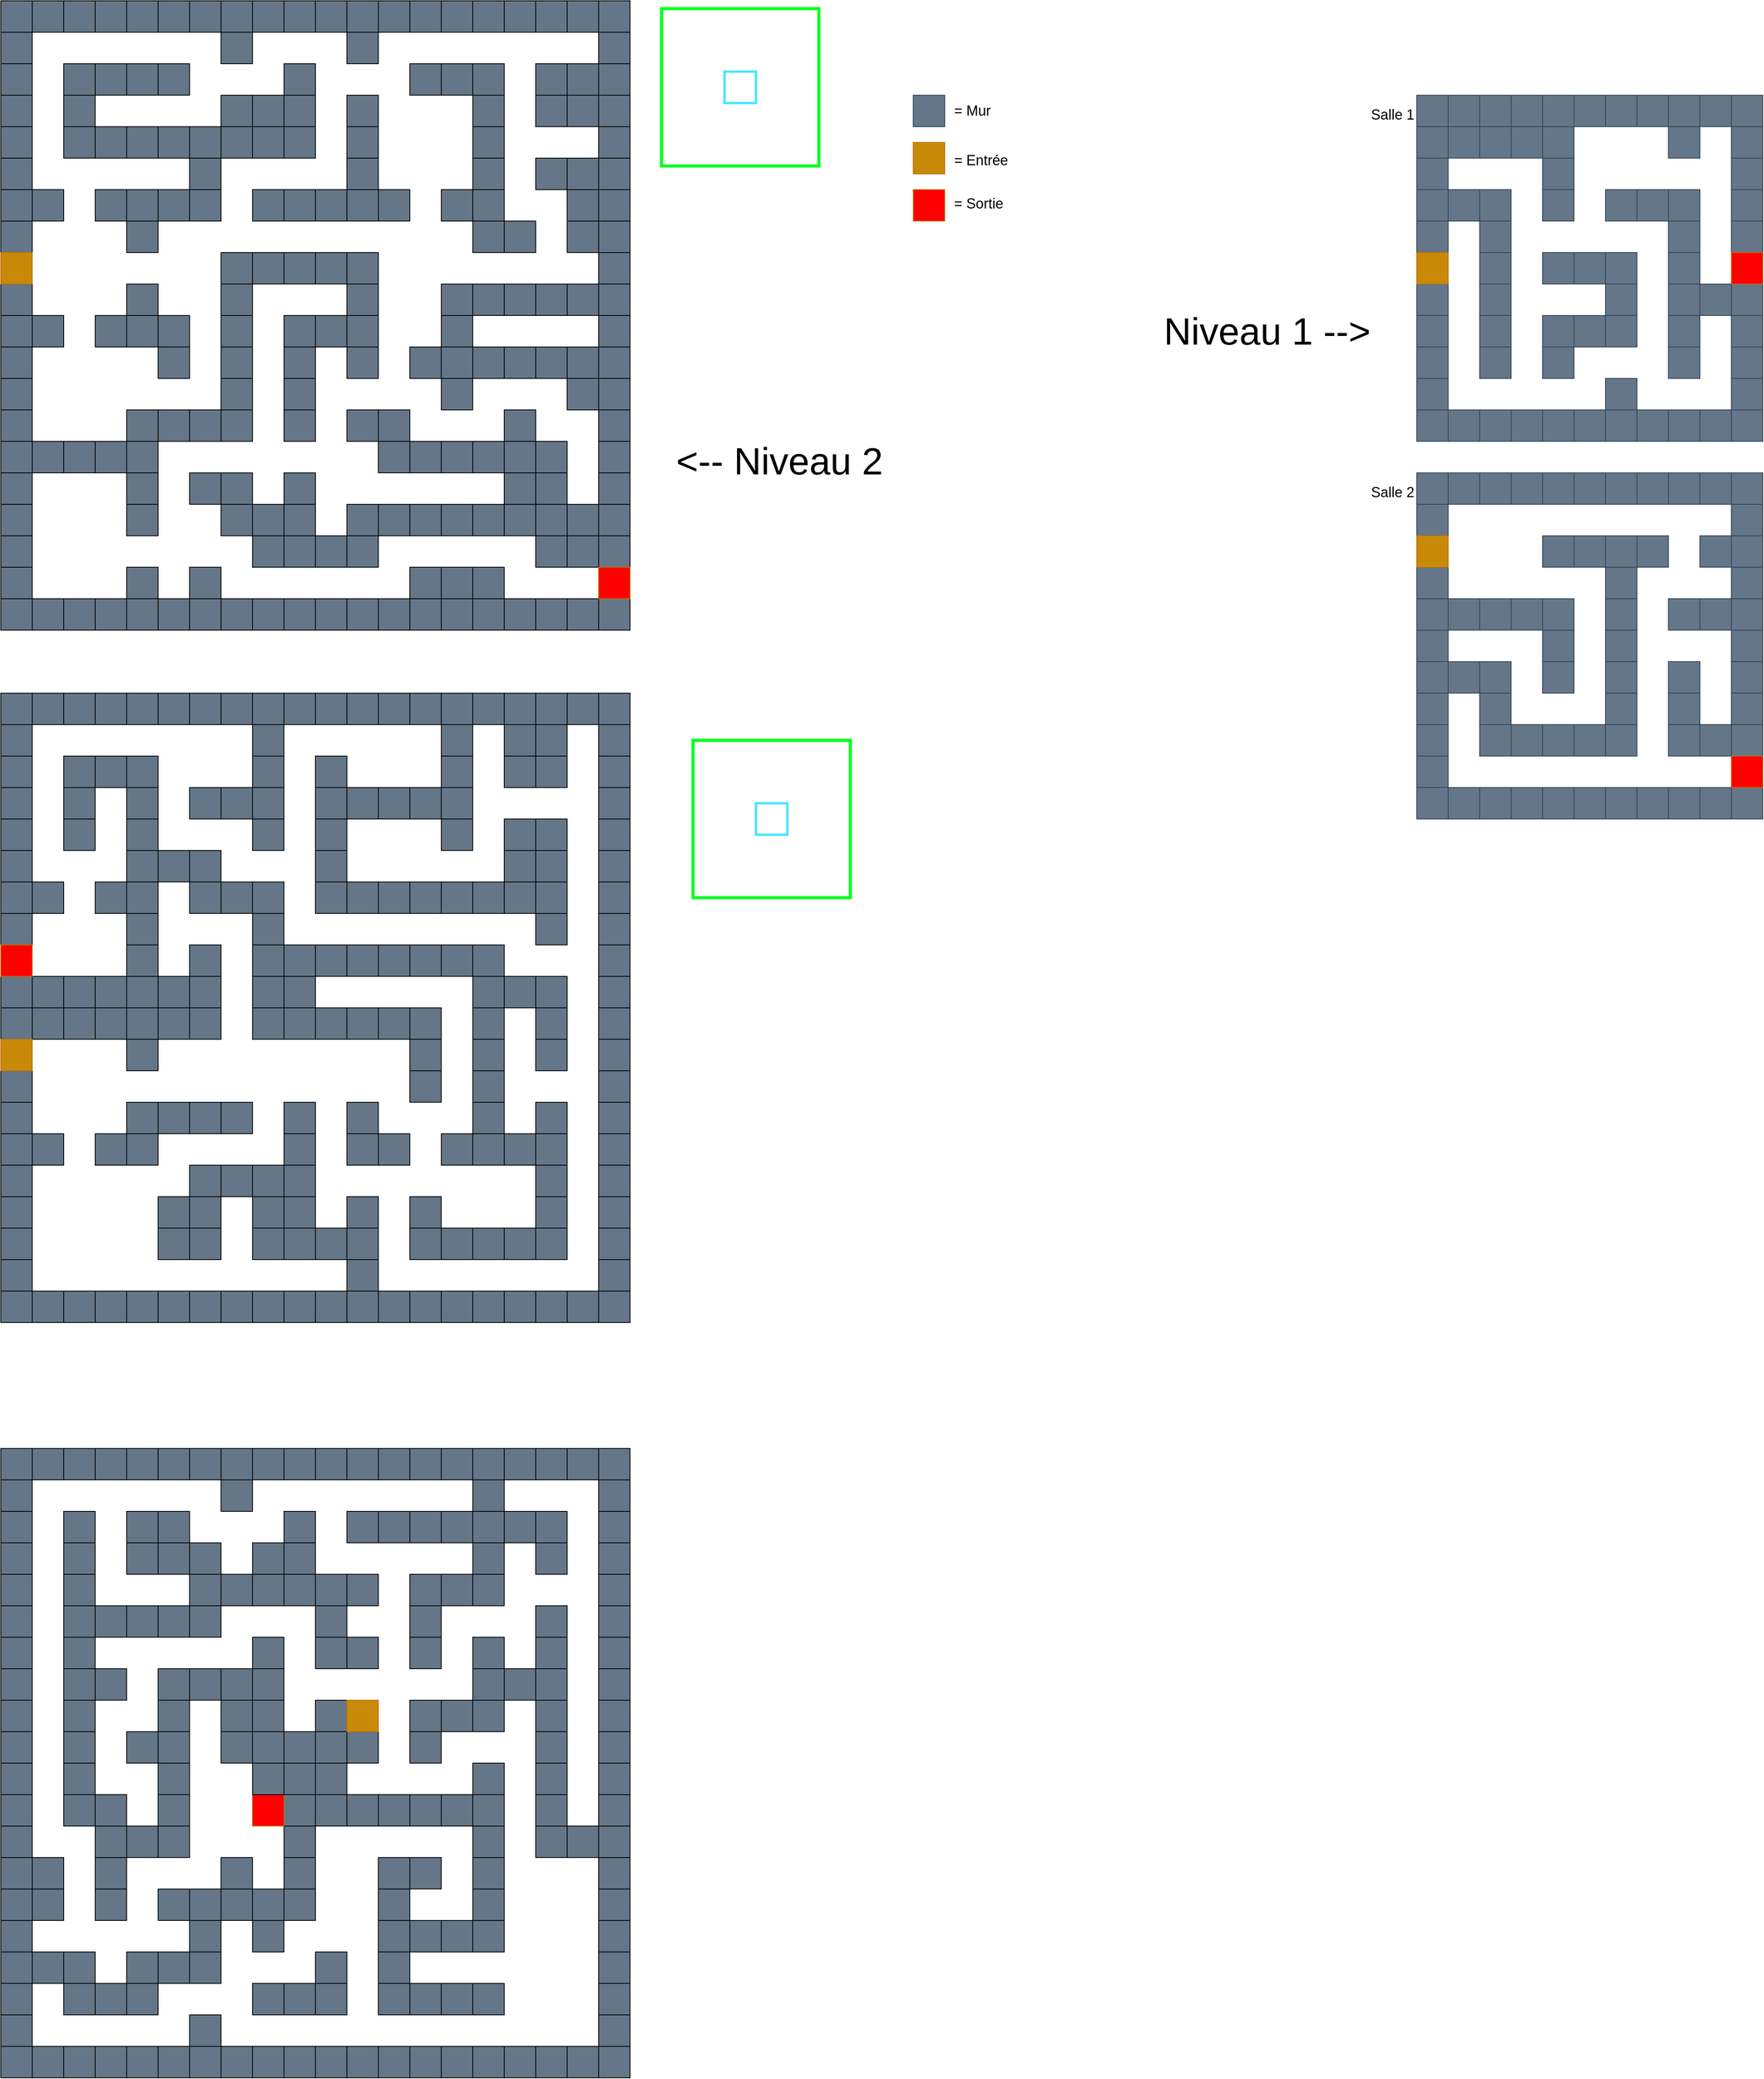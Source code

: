 <mxfile version="21.2.9" type="device">
  <diagram name="Page-1" id="a6uyuxOETotpEAk_wUO8">
    <mxGraphModel dx="1793" dy="995" grid="1" gridSize="10" guides="1" tooltips="1" connect="1" arrows="1" fold="1" page="1" pageScale="1" pageWidth="1000" pageHeight="1500" math="0" shadow="0">
      <root>
        <mxCell id="0" />
        <mxCell id="1" parent="0" />
        <mxCell id="b6TIuDkB01uOdmVC69p4-1" value="" style="rounded=0;whiteSpace=wrap;html=1;fillColor=#647687;" parent="1" vertex="1">
          <mxGeometry width="40" height="40" as="geometry" />
        </mxCell>
        <mxCell id="b6TIuDkB01uOdmVC69p4-2" value="" style="rounded=0;whiteSpace=wrap;html=1;fillColor=#647687;" parent="1" vertex="1">
          <mxGeometry x="40" width="40" height="40" as="geometry" />
        </mxCell>
        <mxCell id="b6TIuDkB01uOdmVC69p4-3" value="" style="rounded=0;whiteSpace=wrap;html=1;fillColor=#647687;" parent="1" vertex="1">
          <mxGeometry x="80" width="40" height="40" as="geometry" />
        </mxCell>
        <mxCell id="b6TIuDkB01uOdmVC69p4-4" value="" style="rounded=0;whiteSpace=wrap;html=1;fillColor=#647687;" parent="1" vertex="1">
          <mxGeometry x="120" width="40" height="40" as="geometry" />
        </mxCell>
        <mxCell id="b6TIuDkB01uOdmVC69p4-5" value="" style="rounded=0;whiteSpace=wrap;html=1;fillColor=#647687;" parent="1" vertex="1">
          <mxGeometry x="160" width="40" height="40" as="geometry" />
        </mxCell>
        <mxCell id="b6TIuDkB01uOdmVC69p4-6" value="" style="rounded=0;whiteSpace=wrap;html=1;fillColor=#647687;" parent="1" vertex="1">
          <mxGeometry x="200" width="40" height="40" as="geometry" />
        </mxCell>
        <mxCell id="b6TIuDkB01uOdmVC69p4-7" value="" style="rounded=0;whiteSpace=wrap;html=1;fillColor=#647687;" parent="1" vertex="1">
          <mxGeometry x="240" width="40" height="40" as="geometry" />
        </mxCell>
        <mxCell id="b6TIuDkB01uOdmVC69p4-8" value="" style="rounded=0;whiteSpace=wrap;html=1;fillColor=#647687;" parent="1" vertex="1">
          <mxGeometry x="280" width="40" height="40" as="geometry" />
        </mxCell>
        <mxCell id="b6TIuDkB01uOdmVC69p4-9" value="" style="rounded=0;whiteSpace=wrap;html=1;fillColor=#647687;" parent="1" vertex="1">
          <mxGeometry x="320" width="40" height="40" as="geometry" />
        </mxCell>
        <mxCell id="b6TIuDkB01uOdmVC69p4-10" value="" style="rounded=0;whiteSpace=wrap;html=1;fillColor=#647687;" parent="1" vertex="1">
          <mxGeometry x="360" width="40" height="40" as="geometry" />
        </mxCell>
        <mxCell id="b6TIuDkB01uOdmVC69p4-11" value="" style="rounded=0;whiteSpace=wrap;html=1;fillColor=#647687;" parent="1" vertex="1">
          <mxGeometry x="400" width="40" height="40" as="geometry" />
        </mxCell>
        <mxCell id="b6TIuDkB01uOdmVC69p4-12" value="" style="rounded=0;whiteSpace=wrap;html=1;fillColor=#647687;" parent="1" vertex="1">
          <mxGeometry x="440" width="40" height="40" as="geometry" />
        </mxCell>
        <mxCell id="b6TIuDkB01uOdmVC69p4-13" value="" style="rounded=0;whiteSpace=wrap;html=1;fillColor=#647687;" parent="1" vertex="1">
          <mxGeometry x="480" width="40" height="40" as="geometry" />
        </mxCell>
        <mxCell id="b6TIuDkB01uOdmVC69p4-14" value="" style="rounded=0;whiteSpace=wrap;html=1;fillColor=#647687;" parent="1" vertex="1">
          <mxGeometry x="520" width="40" height="40" as="geometry" />
        </mxCell>
        <mxCell id="b6TIuDkB01uOdmVC69p4-15" value="" style="rounded=0;whiteSpace=wrap;html=1;fillColor=#647687;" parent="1" vertex="1">
          <mxGeometry x="560" width="40" height="40" as="geometry" />
        </mxCell>
        <mxCell id="b6TIuDkB01uOdmVC69p4-16" value="" style="rounded=0;whiteSpace=wrap;html=1;fillColor=#647687;" parent="1" vertex="1">
          <mxGeometry x="600" width="40" height="40" as="geometry" />
        </mxCell>
        <mxCell id="b6TIuDkB01uOdmVC69p4-17" value="" style="rounded=0;whiteSpace=wrap;html=1;fillColor=#647687;" parent="1" vertex="1">
          <mxGeometry x="640" width="40" height="40" as="geometry" />
        </mxCell>
        <mxCell id="b6TIuDkB01uOdmVC69p4-18" value="" style="rounded=0;whiteSpace=wrap;html=1;fillColor=#647687;" parent="1" vertex="1">
          <mxGeometry x="680" width="40" height="40" as="geometry" />
        </mxCell>
        <mxCell id="b6TIuDkB01uOdmVC69p4-19" value="" style="rounded=0;whiteSpace=wrap;html=1;fillColor=#647687;" parent="1" vertex="1">
          <mxGeometry x="720" width="40" height="40" as="geometry" />
        </mxCell>
        <mxCell id="b6TIuDkB01uOdmVC69p4-20" value="" style="rounded=0;whiteSpace=wrap;html=1;fillColor=#647687;" parent="1" vertex="1">
          <mxGeometry x="760" width="40" height="40" as="geometry" />
        </mxCell>
        <mxCell id="b6TIuDkB01uOdmVC69p4-21" value="" style="rounded=0;whiteSpace=wrap;html=1;fillColor=#647687;" parent="1" vertex="1">
          <mxGeometry y="40" width="40" height="40" as="geometry" />
        </mxCell>
        <mxCell id="b6TIuDkB01uOdmVC69p4-22" value="" style="rounded=0;whiteSpace=wrap;html=1;fillColor=#647687;" parent="1" vertex="1">
          <mxGeometry y="80" width="40" height="40" as="geometry" />
        </mxCell>
        <mxCell id="b6TIuDkB01uOdmVC69p4-23" value="" style="rounded=0;whiteSpace=wrap;html=1;fillColor=#647687;" parent="1" vertex="1">
          <mxGeometry y="120" width="40" height="40" as="geometry" />
        </mxCell>
        <mxCell id="b6TIuDkB01uOdmVC69p4-24" value="" style="rounded=0;whiteSpace=wrap;html=1;fillColor=#647687;" parent="1" vertex="1">
          <mxGeometry y="160" width="40" height="40" as="geometry" />
        </mxCell>
        <mxCell id="b6TIuDkB01uOdmVC69p4-25" value="" style="rounded=0;whiteSpace=wrap;html=1;fillColor=#647687;" parent="1" vertex="1">
          <mxGeometry y="200" width="40" height="40" as="geometry" />
        </mxCell>
        <mxCell id="b6TIuDkB01uOdmVC69p4-26" value="" style="rounded=0;whiteSpace=wrap;html=1;fillColor=#647687;" parent="1" vertex="1">
          <mxGeometry y="240" width="40" height="40" as="geometry" />
        </mxCell>
        <mxCell id="b6TIuDkB01uOdmVC69p4-27" value="" style="rounded=0;whiteSpace=wrap;html=1;fillColor=#647687;" parent="1" vertex="1">
          <mxGeometry y="280" width="40" height="40" as="geometry" />
        </mxCell>
        <mxCell id="b6TIuDkB01uOdmVC69p4-29" value="" style="rounded=0;whiteSpace=wrap;html=1;fillColor=#647687;" parent="1" vertex="1">
          <mxGeometry y="360" width="40" height="40" as="geometry" />
        </mxCell>
        <mxCell id="b6TIuDkB01uOdmVC69p4-30" value="" style="rounded=0;whiteSpace=wrap;html=1;fillColor=#647687;" parent="1" vertex="1">
          <mxGeometry y="400" width="40" height="40" as="geometry" />
        </mxCell>
        <mxCell id="b6TIuDkB01uOdmVC69p4-31" value="" style="rounded=0;whiteSpace=wrap;html=1;fillColor=#647687;" parent="1" vertex="1">
          <mxGeometry y="440" width="40" height="40" as="geometry" />
        </mxCell>
        <mxCell id="b6TIuDkB01uOdmVC69p4-32" value="" style="rounded=0;whiteSpace=wrap;html=1;fillColor=#647687;" parent="1" vertex="1">
          <mxGeometry y="480" width="40" height="40" as="geometry" />
        </mxCell>
        <mxCell id="b6TIuDkB01uOdmVC69p4-33" value="" style="rounded=0;whiteSpace=wrap;html=1;fillColor=#647687;" parent="1" vertex="1">
          <mxGeometry y="520" width="40" height="40" as="geometry" />
        </mxCell>
        <mxCell id="b6TIuDkB01uOdmVC69p4-34" value="" style="rounded=0;whiteSpace=wrap;html=1;fillColor=#647687;" parent="1" vertex="1">
          <mxGeometry y="560" width="40" height="40" as="geometry" />
        </mxCell>
        <mxCell id="b6TIuDkB01uOdmVC69p4-35" value="" style="rounded=0;whiteSpace=wrap;html=1;fillColor=#647687;" parent="1" vertex="1">
          <mxGeometry y="600" width="40" height="40" as="geometry" />
        </mxCell>
        <mxCell id="b6TIuDkB01uOdmVC69p4-36" value="" style="rounded=0;whiteSpace=wrap;html=1;fillColor=#647687;" parent="1" vertex="1">
          <mxGeometry y="640" width="40" height="40" as="geometry" />
        </mxCell>
        <mxCell id="b6TIuDkB01uOdmVC69p4-37" value="" style="rounded=0;whiteSpace=wrap;html=1;fillColor=#647687;" parent="1" vertex="1">
          <mxGeometry y="680" width="40" height="40" as="geometry" />
        </mxCell>
        <mxCell id="b6TIuDkB01uOdmVC69p4-38" value="" style="rounded=0;whiteSpace=wrap;html=1;fillColor=#647687;" parent="1" vertex="1">
          <mxGeometry y="720" width="40" height="40" as="geometry" />
        </mxCell>
        <mxCell id="b6TIuDkB01uOdmVC69p4-39" value="" style="rounded=0;whiteSpace=wrap;html=1;fillColor=#647687;" parent="1" vertex="1">
          <mxGeometry y="760" width="40" height="40" as="geometry" />
        </mxCell>
        <mxCell id="b6TIuDkB01uOdmVC69p4-60" value="" style="rounded=0;whiteSpace=wrap;html=1;fillColor=#647687;" parent="1" vertex="1">
          <mxGeometry x="40" y="760" width="40" height="40" as="geometry" />
        </mxCell>
        <mxCell id="b6TIuDkB01uOdmVC69p4-61" value="" style="rounded=0;whiteSpace=wrap;html=1;fillColor=#647687;" parent="1" vertex="1">
          <mxGeometry x="80" y="760" width="40" height="40" as="geometry" />
        </mxCell>
        <mxCell id="b6TIuDkB01uOdmVC69p4-62" value="" style="rounded=0;whiteSpace=wrap;html=1;fillColor=#647687;" parent="1" vertex="1">
          <mxGeometry x="120" y="760" width="40" height="40" as="geometry" />
        </mxCell>
        <mxCell id="b6TIuDkB01uOdmVC69p4-63" value="" style="rounded=0;whiteSpace=wrap;html=1;fillColor=#647687;" parent="1" vertex="1">
          <mxGeometry x="160" y="760" width="40" height="40" as="geometry" />
        </mxCell>
        <mxCell id="b6TIuDkB01uOdmVC69p4-64" value="" style="rounded=0;whiteSpace=wrap;html=1;fillColor=#647687;" parent="1" vertex="1">
          <mxGeometry x="200" y="760" width="40" height="40" as="geometry" />
        </mxCell>
        <mxCell id="b6TIuDkB01uOdmVC69p4-65" value="" style="rounded=0;whiteSpace=wrap;html=1;fillColor=#647687;" parent="1" vertex="1">
          <mxGeometry x="240" y="760" width="40" height="40" as="geometry" />
        </mxCell>
        <mxCell id="b6TIuDkB01uOdmVC69p4-66" value="" style="rounded=0;whiteSpace=wrap;html=1;fillColor=#647687;" parent="1" vertex="1">
          <mxGeometry x="280" y="760" width="40" height="40" as="geometry" />
        </mxCell>
        <mxCell id="b6TIuDkB01uOdmVC69p4-67" value="" style="rounded=0;whiteSpace=wrap;html=1;fillColor=#647687;" parent="1" vertex="1">
          <mxGeometry x="320" y="760" width="40" height="40" as="geometry" />
        </mxCell>
        <mxCell id="b6TIuDkB01uOdmVC69p4-68" value="" style="rounded=0;whiteSpace=wrap;html=1;fillColor=#647687;" parent="1" vertex="1">
          <mxGeometry x="360" y="760" width="40" height="40" as="geometry" />
        </mxCell>
        <mxCell id="b6TIuDkB01uOdmVC69p4-69" value="" style="rounded=0;whiteSpace=wrap;html=1;fillColor=#647687;" parent="1" vertex="1">
          <mxGeometry x="400" y="760" width="40" height="40" as="geometry" />
        </mxCell>
        <mxCell id="b6TIuDkB01uOdmVC69p4-70" value="" style="rounded=0;whiteSpace=wrap;html=1;fillColor=#647687;" parent="1" vertex="1">
          <mxGeometry x="440" y="760" width="40" height="40" as="geometry" />
        </mxCell>
        <mxCell id="b6TIuDkB01uOdmVC69p4-71" value="" style="rounded=0;whiteSpace=wrap;html=1;fillColor=#647687;" parent="1" vertex="1">
          <mxGeometry x="480" y="760" width="40" height="40" as="geometry" />
        </mxCell>
        <mxCell id="b6TIuDkB01uOdmVC69p4-72" value="" style="rounded=0;whiteSpace=wrap;html=1;fillColor=#647687;" parent="1" vertex="1">
          <mxGeometry x="520" y="760" width="40" height="40" as="geometry" />
        </mxCell>
        <mxCell id="b6TIuDkB01uOdmVC69p4-73" value="" style="rounded=0;whiteSpace=wrap;html=1;fillColor=#647687;" parent="1" vertex="1">
          <mxGeometry x="560" y="760" width="40" height="40" as="geometry" />
        </mxCell>
        <mxCell id="b6TIuDkB01uOdmVC69p4-74" value="" style="rounded=0;whiteSpace=wrap;html=1;fillColor=#647687;" parent="1" vertex="1">
          <mxGeometry x="600" y="760" width="40" height="40" as="geometry" />
        </mxCell>
        <mxCell id="b6TIuDkB01uOdmVC69p4-75" value="" style="rounded=0;whiteSpace=wrap;html=1;fillColor=#647687;" parent="1" vertex="1">
          <mxGeometry x="640" y="760" width="40" height="40" as="geometry" />
        </mxCell>
        <mxCell id="b6TIuDkB01uOdmVC69p4-76" value="" style="rounded=0;whiteSpace=wrap;html=1;fillColor=#647687;" parent="1" vertex="1">
          <mxGeometry x="680" y="760" width="40" height="40" as="geometry" />
        </mxCell>
        <mxCell id="b6TIuDkB01uOdmVC69p4-77" value="" style="rounded=0;whiteSpace=wrap;html=1;fillColor=#647687;" parent="1" vertex="1">
          <mxGeometry x="720" y="760" width="40" height="40" as="geometry" />
        </mxCell>
        <mxCell id="b6TIuDkB01uOdmVC69p4-78" value="" style="rounded=0;whiteSpace=wrap;html=1;fillColor=#647687;" parent="1" vertex="1">
          <mxGeometry x="760" y="760" width="40" height="40" as="geometry" />
        </mxCell>
        <mxCell id="b6TIuDkB01uOdmVC69p4-79" value="" style="rounded=0;whiteSpace=wrap;html=1;fillColor=#647687;" parent="1" vertex="1">
          <mxGeometry x="760" y="40" width="40" height="40" as="geometry" />
        </mxCell>
        <mxCell id="b6TIuDkB01uOdmVC69p4-80" value="" style="rounded=0;whiteSpace=wrap;html=1;fillColor=#647687;" parent="1" vertex="1">
          <mxGeometry x="760" y="80" width="40" height="40" as="geometry" />
        </mxCell>
        <mxCell id="b6TIuDkB01uOdmVC69p4-81" value="" style="rounded=0;whiteSpace=wrap;html=1;fillColor=#647687;" parent="1" vertex="1">
          <mxGeometry x="760" y="120" width="40" height="40" as="geometry" />
        </mxCell>
        <mxCell id="b6TIuDkB01uOdmVC69p4-82" value="" style="rounded=0;whiteSpace=wrap;html=1;fillColor=#647687;" parent="1" vertex="1">
          <mxGeometry x="760" y="160" width="40" height="40" as="geometry" />
        </mxCell>
        <mxCell id="b6TIuDkB01uOdmVC69p4-83" value="" style="rounded=0;whiteSpace=wrap;html=1;fillColor=#647687;" parent="1" vertex="1">
          <mxGeometry x="760" y="200" width="40" height="40" as="geometry" />
        </mxCell>
        <mxCell id="b6TIuDkB01uOdmVC69p4-84" value="" style="rounded=0;whiteSpace=wrap;html=1;fillColor=#647687;" parent="1" vertex="1">
          <mxGeometry x="760" y="240" width="40" height="40" as="geometry" />
        </mxCell>
        <mxCell id="b6TIuDkB01uOdmVC69p4-85" value="" style="rounded=0;whiteSpace=wrap;html=1;fillColor=#647687;" parent="1" vertex="1">
          <mxGeometry x="760" y="280" width="40" height="40" as="geometry" />
        </mxCell>
        <mxCell id="b6TIuDkB01uOdmVC69p4-86" value="" style="rounded=0;whiteSpace=wrap;html=1;fillColor=#647687;" parent="1" vertex="1">
          <mxGeometry x="760" y="320" width="40" height="40" as="geometry" />
        </mxCell>
        <mxCell id="b6TIuDkB01uOdmVC69p4-87" value="" style="rounded=0;whiteSpace=wrap;html=1;fillColor=#647687;" parent="1" vertex="1">
          <mxGeometry x="760" y="360" width="40" height="40" as="geometry" />
        </mxCell>
        <mxCell id="b6TIuDkB01uOdmVC69p4-88" value="" style="rounded=0;whiteSpace=wrap;html=1;fillColor=#647687;" parent="1" vertex="1">
          <mxGeometry x="760" y="400" width="40" height="40" as="geometry" />
        </mxCell>
        <mxCell id="b6TIuDkB01uOdmVC69p4-89" value="" style="rounded=0;whiteSpace=wrap;html=1;fillColor=#647687;" parent="1" vertex="1">
          <mxGeometry x="760" y="440" width="40" height="40" as="geometry" />
        </mxCell>
        <mxCell id="b6TIuDkB01uOdmVC69p4-90" value="" style="rounded=0;whiteSpace=wrap;html=1;fillColor=#647687;" parent="1" vertex="1">
          <mxGeometry x="760" y="480" width="40" height="40" as="geometry" />
        </mxCell>
        <mxCell id="b6TIuDkB01uOdmVC69p4-91" value="" style="rounded=0;whiteSpace=wrap;html=1;fillColor=#647687;" parent="1" vertex="1">
          <mxGeometry x="760" y="520" width="40" height="40" as="geometry" />
        </mxCell>
        <mxCell id="b6TIuDkB01uOdmVC69p4-92" value="" style="rounded=0;whiteSpace=wrap;html=1;fillColor=#647687;" parent="1" vertex="1">
          <mxGeometry x="760" y="560" width="40" height="40" as="geometry" />
        </mxCell>
        <mxCell id="b6TIuDkB01uOdmVC69p4-93" value="" style="rounded=0;whiteSpace=wrap;html=1;fillColor=#647687;" parent="1" vertex="1">
          <mxGeometry x="760" y="600" width="40" height="40" as="geometry" />
        </mxCell>
        <mxCell id="b6TIuDkB01uOdmVC69p4-94" value="" style="rounded=0;whiteSpace=wrap;html=1;fillColor=#647687;" parent="1" vertex="1">
          <mxGeometry x="760" y="640" width="40" height="40" as="geometry" />
        </mxCell>
        <mxCell id="b6TIuDkB01uOdmVC69p4-96" value="" style="rounded=0;whiteSpace=wrap;html=1;fillColor=#647687;" parent="1" vertex="1">
          <mxGeometry x="760" y="720" width="40" height="40" as="geometry" />
        </mxCell>
        <mxCell id="b6TIuDkB01uOdmVC69p4-97" value="" style="rounded=0;whiteSpace=wrap;html=1;fillColor=#647687;" parent="1" vertex="1">
          <mxGeometry y="320" width="40" height="40" as="geometry" />
        </mxCell>
        <mxCell id="b6TIuDkB01uOdmVC69p4-98" value="" style="rounded=0;whiteSpace=wrap;html=1;fillColor=#647687;" parent="1" vertex="1">
          <mxGeometry x="760" y="720" width="40" height="40" as="geometry" />
        </mxCell>
        <mxCell id="b6TIuDkB01uOdmVC69p4-99" value="" style="rounded=0;whiteSpace=wrap;html=1;fillColor=#647687;" parent="1" vertex="1">
          <mxGeometry x="40" y="400" width="40" height="40" as="geometry" />
        </mxCell>
        <mxCell id="b6TIuDkB01uOdmVC69p4-100" value="" style="rounded=0;whiteSpace=wrap;html=1;fillColor=#647687;" parent="1" vertex="1">
          <mxGeometry x="120" y="400" width="40" height="40" as="geometry" />
        </mxCell>
        <mxCell id="b6TIuDkB01uOdmVC69p4-101" value="" style="rounded=0;whiteSpace=wrap;html=1;fillColor=#647687;" parent="1" vertex="1">
          <mxGeometry x="160" y="360" width="40" height="40" as="geometry" />
        </mxCell>
        <mxCell id="b6TIuDkB01uOdmVC69p4-103" value="" style="rounded=0;whiteSpace=wrap;html=1;fillColor=#647687;" parent="1" vertex="1">
          <mxGeometry x="40" y="240" width="40" height="40" as="geometry" />
        </mxCell>
        <mxCell id="b6TIuDkB01uOdmVC69p4-105" value="" style="rounded=0;whiteSpace=wrap;html=1;fillColor=#647687;" parent="1" vertex="1">
          <mxGeometry x="120" y="240" width="40" height="40" as="geometry" />
        </mxCell>
        <mxCell id="b6TIuDkB01uOdmVC69p4-106" value="" style="rounded=0;whiteSpace=wrap;html=1;fillColor=#647687;" parent="1" vertex="1">
          <mxGeometry x="160" y="280" width="40" height="40" as="geometry" />
        </mxCell>
        <mxCell id="b6TIuDkB01uOdmVC69p4-107" value="" style="rounded=0;whiteSpace=wrap;html=1;fillColor=#647687;" parent="1" vertex="1">
          <mxGeometry x="160" y="240" width="40" height="40" as="geometry" />
        </mxCell>
        <mxCell id="b6TIuDkB01uOdmVC69p4-108" value="" style="rounded=0;whiteSpace=wrap;html=1;fillColor=#647687;" parent="1" vertex="1">
          <mxGeometry x="160" y="400" width="40" height="40" as="geometry" />
        </mxCell>
        <mxCell id="b6TIuDkB01uOdmVC69p4-109" value="" style="rounded=0;whiteSpace=wrap;html=1;fillColor=#647687;" parent="1" vertex="1">
          <mxGeometry x="80" y="160" width="40" height="40" as="geometry" />
        </mxCell>
        <mxCell id="b6TIuDkB01uOdmVC69p4-110" value="" style="rounded=0;whiteSpace=wrap;html=1;fillColor=#647687;" parent="1" vertex="1">
          <mxGeometry x="80" y="120" width="40" height="40" as="geometry" />
        </mxCell>
        <mxCell id="b6TIuDkB01uOdmVC69p4-111" value="" style="rounded=0;whiteSpace=wrap;html=1;fillColor=#647687;" parent="1" vertex="1">
          <mxGeometry x="80" y="80" width="40" height="40" as="geometry" />
        </mxCell>
        <mxCell id="b6TIuDkB01uOdmVC69p4-112" value="" style="rounded=0;whiteSpace=wrap;html=1;fillColor=#647687;" parent="1" vertex="1">
          <mxGeometry x="120" y="160" width="40" height="40" as="geometry" />
        </mxCell>
        <mxCell id="b6TIuDkB01uOdmVC69p4-113" value="" style="rounded=0;whiteSpace=wrap;html=1;fillColor=#647687;" parent="1" vertex="1">
          <mxGeometry x="160" y="160" width="40" height="40" as="geometry" />
        </mxCell>
        <mxCell id="b6TIuDkB01uOdmVC69p4-114" value="" style="rounded=0;whiteSpace=wrap;html=1;fillColor=#647687;" parent="1" vertex="1">
          <mxGeometry x="200" y="160" width="40" height="40" as="geometry" />
        </mxCell>
        <mxCell id="b6TIuDkB01uOdmVC69p4-115" value="" style="rounded=0;whiteSpace=wrap;html=1;fillColor=#647687;" parent="1" vertex="1">
          <mxGeometry x="240" y="160" width="40" height="40" as="geometry" />
        </mxCell>
        <mxCell id="b6TIuDkB01uOdmVC69p4-116" value="" style="rounded=0;whiteSpace=wrap;html=1;fillColor=#647687;" parent="1" vertex="1">
          <mxGeometry x="240" y="200" width="40" height="40" as="geometry" />
        </mxCell>
        <mxCell id="b6TIuDkB01uOdmVC69p4-117" value="" style="rounded=0;whiteSpace=wrap;html=1;fillColor=#647687;" parent="1" vertex="1">
          <mxGeometry x="200" y="240" width="40" height="40" as="geometry" />
        </mxCell>
        <mxCell id="b6TIuDkB01uOdmVC69p4-118" value="" style="rounded=0;whiteSpace=wrap;html=1;fillColor=#647687;" parent="1" vertex="1">
          <mxGeometry x="240" y="240" width="40" height="40" as="geometry" />
        </mxCell>
        <mxCell id="b6TIuDkB01uOdmVC69p4-119" value="" style="rounded=0;whiteSpace=wrap;html=1;fillColor=#647687;" parent="1" vertex="1">
          <mxGeometry x="120" y="80" width="40" height="40" as="geometry" />
        </mxCell>
        <mxCell id="b6TIuDkB01uOdmVC69p4-120" value="" style="rounded=0;whiteSpace=wrap;html=1;fillColor=#647687;" parent="1" vertex="1">
          <mxGeometry x="160" y="80" width="40" height="40" as="geometry" />
        </mxCell>
        <mxCell id="b6TIuDkB01uOdmVC69p4-121" value="" style="rounded=0;whiteSpace=wrap;html=1;fillColor=#647687;" parent="1" vertex="1">
          <mxGeometry x="200" y="80" width="40" height="40" as="geometry" />
        </mxCell>
        <mxCell id="b6TIuDkB01uOdmVC69p4-122" value="" style="rounded=0;whiteSpace=wrap;html=1;fillColor=#647687;" parent="1" vertex="1">
          <mxGeometry x="280" y="40" width="40" height="40" as="geometry" />
        </mxCell>
        <mxCell id="b6TIuDkB01uOdmVC69p4-123" value="" style="rounded=0;whiteSpace=wrap;html=1;fillColor=#647687;" parent="1" vertex="1">
          <mxGeometry x="280" y="120" width="40" height="40" as="geometry" />
        </mxCell>
        <mxCell id="b6TIuDkB01uOdmVC69p4-124" value="" style="rounded=0;whiteSpace=wrap;html=1;fillColor=#647687;" parent="1" vertex="1">
          <mxGeometry x="280" y="160" width="40" height="40" as="geometry" />
        </mxCell>
        <mxCell id="b6TIuDkB01uOdmVC69p4-125" value="" style="rounded=0;whiteSpace=wrap;html=1;fillColor=#647687;" parent="1" vertex="1">
          <mxGeometry x="320" y="120" width="40" height="40" as="geometry" />
        </mxCell>
        <mxCell id="b6TIuDkB01uOdmVC69p4-126" value="" style="rounded=0;whiteSpace=wrap;html=1;fillColor=#647687;" parent="1" vertex="1">
          <mxGeometry x="360" y="120" width="40" height="40" as="geometry" />
        </mxCell>
        <mxCell id="b6TIuDkB01uOdmVC69p4-127" value="" style="rounded=0;whiteSpace=wrap;html=1;fillColor=#647687;" parent="1" vertex="1">
          <mxGeometry x="360" y="80" width="40" height="40" as="geometry" />
        </mxCell>
        <mxCell id="b6TIuDkB01uOdmVC69p4-132" value="" style="group" parent="1" vertex="1" connectable="0">
          <mxGeometry x="840" y="10" width="200" height="200" as="geometry" />
        </mxCell>
        <mxCell id="b6TIuDkB01uOdmVC69p4-128" value="" style="rounded=0;whiteSpace=wrap;html=1;fillColor=none;strokeColor=#00FF22;strokeWidth=4;" parent="b6TIuDkB01uOdmVC69p4-132" vertex="1">
          <mxGeometry width="200" height="200" as="geometry" />
        </mxCell>
        <mxCell id="b6TIuDkB01uOdmVC69p4-131" value="" style="rounded=0;whiteSpace=wrap;html=1;fillColor=none;strokeColor=#47E7FF;strokeWidth=3;" parent="b6TIuDkB01uOdmVC69p4-132" vertex="1">
          <mxGeometry x="80" y="80" width="40" height="40" as="geometry" />
        </mxCell>
        <mxCell id="b6TIuDkB01uOdmVC69p4-138" value="" style="rounded=0;whiteSpace=wrap;html=1;fillColor=#647687;" parent="1" vertex="1">
          <mxGeometry x="440" y="120" width="40" height="40" as="geometry" />
        </mxCell>
        <mxCell id="b6TIuDkB01uOdmVC69p4-139" value="" style="rounded=0;whiteSpace=wrap;html=1;fillColor=#647687;" parent="1" vertex="1">
          <mxGeometry x="440" y="40" width="40" height="40" as="geometry" />
        </mxCell>
        <mxCell id="b6TIuDkB01uOdmVC69p4-140" value="" style="rounded=0;whiteSpace=wrap;html=1;fillColor=#647687;" parent="1" vertex="1">
          <mxGeometry x="440" y="160" width="40" height="40" as="geometry" />
        </mxCell>
        <mxCell id="b6TIuDkB01uOdmVC69p4-141" value="" style="rounded=0;whiteSpace=wrap;html=1;fillColor=#647687;" parent="1" vertex="1">
          <mxGeometry x="320" y="160" width="40" height="40" as="geometry" />
        </mxCell>
        <mxCell id="b6TIuDkB01uOdmVC69p4-142" value="" style="rounded=0;whiteSpace=wrap;html=1;fillColor=#647687;" parent="1" vertex="1">
          <mxGeometry x="360" y="160" width="40" height="40" as="geometry" />
        </mxCell>
        <mxCell id="b6TIuDkB01uOdmVC69p4-143" value="" style="rounded=0;whiteSpace=wrap;html=1;fillColor=#647687;" parent="1" vertex="1">
          <mxGeometry x="520" y="80" width="40" height="40" as="geometry" />
        </mxCell>
        <mxCell id="b6TIuDkB01uOdmVC69p4-144" value="" style="rounded=0;whiteSpace=wrap;html=1;fillColor=#647687;" parent="1" vertex="1">
          <mxGeometry x="560" y="80" width="40" height="40" as="geometry" />
        </mxCell>
        <mxCell id="b6TIuDkB01uOdmVC69p4-145" value="" style="rounded=0;whiteSpace=wrap;html=1;fillColor=#647687;" parent="1" vertex="1">
          <mxGeometry x="600" y="80" width="40" height="40" as="geometry" />
        </mxCell>
        <mxCell id="b6TIuDkB01uOdmVC69p4-146" value="" style="rounded=0;whiteSpace=wrap;html=1;fillColor=#647687;" parent="1" vertex="1">
          <mxGeometry x="600" y="120" width="40" height="40" as="geometry" />
        </mxCell>
        <mxCell id="b6TIuDkB01uOdmVC69p4-147" value="" style="rounded=0;whiteSpace=wrap;html=1;fillColor=#647687;" parent="1" vertex="1">
          <mxGeometry x="680" y="80" width="40" height="40" as="geometry" />
        </mxCell>
        <mxCell id="b6TIuDkB01uOdmVC69p4-148" value="" style="rounded=0;whiteSpace=wrap;html=1;fillColor=#647687;" parent="1" vertex="1">
          <mxGeometry x="720" y="80" width="40" height="40" as="geometry" />
        </mxCell>
        <mxCell id="b6TIuDkB01uOdmVC69p4-149" value="" style="rounded=0;whiteSpace=wrap;html=1;fillColor=#647687;" parent="1" vertex="1">
          <mxGeometry x="680" y="120" width="40" height="40" as="geometry" />
        </mxCell>
        <mxCell id="b6TIuDkB01uOdmVC69p4-150" value="" style="rounded=0;whiteSpace=wrap;html=1;fillColor=#647687;" parent="1" vertex="1">
          <mxGeometry x="720" y="120" width="40" height="40" as="geometry" />
        </mxCell>
        <mxCell id="b6TIuDkB01uOdmVC69p4-151" value="" style="rounded=0;whiteSpace=wrap;html=1;fillColor=#647687;" parent="1" vertex="1">
          <mxGeometry x="600" y="160" width="40" height="40" as="geometry" />
        </mxCell>
        <mxCell id="b6TIuDkB01uOdmVC69p4-152" value="" style="rounded=0;whiteSpace=wrap;html=1;fillColor=#647687;" parent="1" vertex="1">
          <mxGeometry x="600" y="200" width="40" height="40" as="geometry" />
        </mxCell>
        <mxCell id="b6TIuDkB01uOdmVC69p4-153" value="" style="rounded=0;whiteSpace=wrap;html=1;fillColor=#647687;" parent="1" vertex="1">
          <mxGeometry x="720" y="200" width="40" height="40" as="geometry" />
        </mxCell>
        <mxCell id="b6TIuDkB01uOdmVC69p4-154" value="" style="rounded=0;whiteSpace=wrap;html=1;fillColor=#647687;" parent="1" vertex="1">
          <mxGeometry x="680" y="200" width="40" height="40" as="geometry" />
        </mxCell>
        <mxCell id="b6TIuDkB01uOdmVC69p4-156" value="" style="rounded=0;whiteSpace=wrap;html=1;fillColor=#647687;" parent="1" vertex="1">
          <mxGeometry x="600" y="240" width="40" height="40" as="geometry" />
        </mxCell>
        <mxCell id="b6TIuDkB01uOdmVC69p4-157" value="" style="rounded=0;whiteSpace=wrap;html=1;fillColor=#647687;" parent="1" vertex="1">
          <mxGeometry x="320" y="240" width="40" height="40" as="geometry" />
        </mxCell>
        <mxCell id="b6TIuDkB01uOdmVC69p4-158" value="" style="rounded=0;whiteSpace=wrap;html=1;fillColor=#647687;" parent="1" vertex="1">
          <mxGeometry x="440" y="200" width="40" height="40" as="geometry" />
        </mxCell>
        <mxCell id="b6TIuDkB01uOdmVC69p4-159" value="" style="rounded=0;whiteSpace=wrap;html=1;fillColor=#647687;" parent="1" vertex="1">
          <mxGeometry x="440" y="240" width="40" height="40" as="geometry" />
        </mxCell>
        <mxCell id="b6TIuDkB01uOdmVC69p4-160" value="" style="rounded=0;whiteSpace=wrap;html=1;fillColor=#647687;" parent="1" vertex="1">
          <mxGeometry x="400" y="240" width="40" height="40" as="geometry" />
        </mxCell>
        <mxCell id="b6TIuDkB01uOdmVC69p4-161" value="" style="rounded=0;whiteSpace=wrap;html=1;fillColor=#647687;" parent="1" vertex="1">
          <mxGeometry x="360" y="240" width="40" height="40" as="geometry" />
        </mxCell>
        <mxCell id="b6TIuDkB01uOdmVC69p4-162" value="" style="rounded=0;whiteSpace=wrap;html=1;fillColor=#647687;" parent="1" vertex="1">
          <mxGeometry x="480" y="240" width="40" height="40" as="geometry" />
        </mxCell>
        <mxCell id="b6TIuDkB01uOdmVC69p4-163" value="" style="rounded=0;whiteSpace=wrap;html=1;fillColor=#647687;" parent="1" vertex="1">
          <mxGeometry x="560" y="240" width="40" height="40" as="geometry" />
        </mxCell>
        <mxCell id="b6TIuDkB01uOdmVC69p4-164" value="" style="rounded=0;whiteSpace=wrap;html=1;fillColor=#647687;" parent="1" vertex="1">
          <mxGeometry x="440" y="320" width="40" height="40" as="geometry" />
        </mxCell>
        <mxCell id="b6TIuDkB01uOdmVC69p4-168" value="" style="rounded=0;whiteSpace=wrap;html=1;fillColor=#647687;" parent="1" vertex="1">
          <mxGeometry x="760" y="680" width="40" height="40" as="geometry" />
        </mxCell>
        <mxCell id="b6TIuDkB01uOdmVC69p4-170" value="" style="rounded=0;whiteSpace=wrap;html=1;fillColor=#647687;" parent="1" vertex="1">
          <mxGeometry x="680" y="680" width="40" height="40" as="geometry" />
        </mxCell>
        <mxCell id="b6TIuDkB01uOdmVC69p4-174" value="" style="rounded=0;whiteSpace=wrap;html=1;fillColor=#647687;" parent="1" vertex="1">
          <mxGeometry x="720" y="680" width="40" height="40" as="geometry" />
        </mxCell>
        <mxCell id="b6TIuDkB01uOdmVC69p4-175" value="" style="rounded=0;whiteSpace=wrap;html=1;fillColor=#647687;" parent="1" vertex="1">
          <mxGeometry x="680" y="600" width="40" height="40" as="geometry" />
        </mxCell>
        <mxCell id="b6TIuDkB01uOdmVC69p4-176" value="" style="rounded=0;whiteSpace=wrap;html=1;fillColor=#647687;" parent="1" vertex="1">
          <mxGeometry x="680" y="560" width="40" height="40" as="geometry" />
        </mxCell>
        <mxCell id="b6TIuDkB01uOdmVC69p4-177" value="" style="rounded=0;whiteSpace=wrap;html=1;fillColor=#647687;" parent="1" vertex="1">
          <mxGeometry x="680" y="640" width="40" height="40" as="geometry" />
        </mxCell>
        <mxCell id="b6TIuDkB01uOdmVC69p4-178" value="" style="rounded=0;whiteSpace=wrap;html=1;fillColor=#647687;" parent="1" vertex="1">
          <mxGeometry x="600" y="560" width="40" height="40" as="geometry" />
        </mxCell>
        <mxCell id="b6TIuDkB01uOdmVC69p4-180" value="" style="rounded=0;whiteSpace=wrap;html=1;fillColor=#647687;" parent="1" vertex="1">
          <mxGeometry x="640" y="560" width="40" height="40" as="geometry" />
        </mxCell>
        <mxCell id="b6TIuDkB01uOdmVC69p4-181" value="" style="rounded=0;whiteSpace=wrap;html=1;fillColor=#647687;" parent="1" vertex="1">
          <mxGeometry x="560" y="560" width="40" height="40" as="geometry" />
        </mxCell>
        <mxCell id="b6TIuDkB01uOdmVC69p4-185" value="" style="rounded=0;whiteSpace=wrap;html=1;fillColor=#647687;" parent="1" vertex="1">
          <mxGeometry x="600" y="720" width="40" height="40" as="geometry" />
        </mxCell>
        <mxCell id="b6TIuDkB01uOdmVC69p4-186" value="" style="rounded=0;whiteSpace=wrap;html=1;fillColor=#647687;" parent="1" vertex="1">
          <mxGeometry x="560" y="720" width="40" height="40" as="geometry" />
        </mxCell>
        <mxCell id="b6TIuDkB01uOdmVC69p4-187" value="" style="rounded=0;whiteSpace=wrap;html=1;fillColor=#647687;" parent="1" vertex="1">
          <mxGeometry x="520" y="720" width="40" height="40" as="geometry" />
        </mxCell>
        <mxCell id="b6TIuDkB01uOdmVC69p4-195" value="" style="rounded=0;whiteSpace=wrap;html=1;fillColor=#647687;" parent="1" vertex="1">
          <mxGeometry x="640" y="640" width="40" height="40" as="geometry" />
        </mxCell>
        <mxCell id="b6TIuDkB01uOdmVC69p4-196" value="" style="rounded=0;whiteSpace=wrap;html=1;fillColor=#647687;" parent="1" vertex="1">
          <mxGeometry x="600" y="640" width="40" height="40" as="geometry" />
        </mxCell>
        <mxCell id="b6TIuDkB01uOdmVC69p4-197" value="" style="rounded=0;whiteSpace=wrap;html=1;fillColor=#647687;" parent="1" vertex="1">
          <mxGeometry x="560" y="640" width="40" height="40" as="geometry" />
        </mxCell>
        <mxCell id="b6TIuDkB01uOdmVC69p4-198" value="" style="rounded=0;whiteSpace=wrap;html=1;fillColor=#647687;" parent="1" vertex="1">
          <mxGeometry x="520" y="640" width="40" height="40" as="geometry" />
        </mxCell>
        <mxCell id="b6TIuDkB01uOdmVC69p4-199" value="" style="rounded=0;whiteSpace=wrap;html=1;fillColor=#647687;" parent="1" vertex="1">
          <mxGeometry x="480" y="640" width="40" height="40" as="geometry" />
        </mxCell>
        <mxCell id="b6TIuDkB01uOdmVC69p4-200" value="" style="rounded=0;whiteSpace=wrap;html=1;fillColor=#647687;" parent="1" vertex="1">
          <mxGeometry x="440" y="640" width="40" height="40" as="geometry" />
        </mxCell>
        <mxCell id="b6TIuDkB01uOdmVC69p4-203" value="" style="rounded=0;whiteSpace=wrap;html=1;fillColor=#647687;" parent="1" vertex="1">
          <mxGeometry x="520" y="560" width="40" height="40" as="geometry" />
        </mxCell>
        <mxCell id="b6TIuDkB01uOdmVC69p4-204" value="" style="rounded=0;whiteSpace=wrap;html=1;fillColor=#647687;" parent="1" vertex="1">
          <mxGeometry x="480" y="560" width="40" height="40" as="geometry" />
        </mxCell>
        <mxCell id="b6TIuDkB01uOdmVC69p4-205" value="" style="rounded=0;whiteSpace=wrap;html=1;fillColor=#647687;" parent="1" vertex="1">
          <mxGeometry x="640" y="600" width="40" height="40" as="geometry" />
        </mxCell>
        <mxCell id="b6TIuDkB01uOdmVC69p4-206" value="" style="rounded=0;whiteSpace=wrap;html=1;fillColor=#647687;" parent="1" vertex="1">
          <mxGeometry x="360" y="600" width="40" height="40" as="geometry" />
        </mxCell>
        <mxCell id="b6TIuDkB01uOdmVC69p4-207" value="" style="rounded=0;whiteSpace=wrap;html=1;fillColor=#647687;" parent="1" vertex="1">
          <mxGeometry x="360" y="640" width="40" height="40" as="geometry" />
        </mxCell>
        <mxCell id="b6TIuDkB01uOdmVC69p4-208" value="" style="rounded=0;whiteSpace=wrap;html=1;fillColor=#647687;" parent="1" vertex="1">
          <mxGeometry x="360" y="520" width="40" height="40" as="geometry" />
        </mxCell>
        <mxCell id="b6TIuDkB01uOdmVC69p4-209" value="" style="rounded=0;whiteSpace=wrap;html=1;fillColor=#647687;" parent="1" vertex="1">
          <mxGeometry x="360" y="480" width="40" height="40" as="geometry" />
        </mxCell>
        <mxCell id="b6TIuDkB01uOdmVC69p4-210" value="" style="rounded=0;whiteSpace=wrap;html=1;fillColor=#647687;" parent="1" vertex="1">
          <mxGeometry x="360" y="440" width="40" height="40" as="geometry" />
        </mxCell>
        <mxCell id="b6TIuDkB01uOdmVC69p4-214" value="" style="rounded=0;whiteSpace=wrap;html=1;fillColor=#647687;" parent="1" vertex="1">
          <mxGeometry x="440" y="440" width="40" height="40" as="geometry" />
        </mxCell>
        <mxCell id="b6TIuDkB01uOdmVC69p4-215" value="" style="rounded=0;whiteSpace=wrap;html=1;fillColor=#647687;" parent="1" vertex="1">
          <mxGeometry x="440" y="400" width="40" height="40" as="geometry" />
        </mxCell>
        <mxCell id="b6TIuDkB01uOdmVC69p4-223" value="" style="rounded=0;whiteSpace=wrap;html=1;fillColor=#647687;" parent="1" vertex="1">
          <mxGeometry x="280" y="600" width="40" height="40" as="geometry" />
        </mxCell>
        <mxCell id="b6TIuDkB01uOdmVC69p4-225" value="" style="rounded=0;whiteSpace=wrap;html=1;fillColor=#647687;" parent="1" vertex="1">
          <mxGeometry x="280" y="520" width="40" height="40" as="geometry" />
        </mxCell>
        <mxCell id="b6TIuDkB01uOdmVC69p4-226" value="" style="rounded=0;whiteSpace=wrap;html=1;fillColor=#647687;" parent="1" vertex="1">
          <mxGeometry x="280" y="480" width="40" height="40" as="geometry" />
        </mxCell>
        <mxCell id="b6TIuDkB01uOdmVC69p4-227" value="" style="rounded=0;whiteSpace=wrap;html=1;fillColor=#647687;" parent="1" vertex="1">
          <mxGeometry x="280" y="440" width="40" height="40" as="geometry" />
        </mxCell>
        <mxCell id="b6TIuDkB01uOdmVC69p4-234" value="" style="rounded=0;whiteSpace=wrap;html=1;fillColor=#647687;" parent="1" vertex="1">
          <mxGeometry x="400" y="400" width="40" height="40" as="geometry" />
        </mxCell>
        <mxCell id="b6TIuDkB01uOdmVC69p4-235" value="" style="rounded=0;whiteSpace=wrap;html=1;fillColor=#647687;" parent="1" vertex="1">
          <mxGeometry x="280" y="400" width="40" height="40" as="geometry" />
        </mxCell>
        <mxCell id="b6TIuDkB01uOdmVC69p4-236" value="" style="rounded=0;whiteSpace=wrap;html=1;fillColor=#647687;" parent="1" vertex="1">
          <mxGeometry x="280" y="360" width="40" height="40" as="geometry" />
        </mxCell>
        <mxCell id="b6TIuDkB01uOdmVC69p4-237" value="" style="rounded=0;whiteSpace=wrap;html=1;fillColor=#647687;" parent="1" vertex="1">
          <mxGeometry x="200" y="400" width="40" height="40" as="geometry" />
        </mxCell>
        <mxCell id="b6TIuDkB01uOdmVC69p4-238" value="" style="rounded=0;whiteSpace=wrap;html=1;fillColor=#647687;" parent="1" vertex="1">
          <mxGeometry x="440" y="680" width="40" height="40" as="geometry" />
        </mxCell>
        <mxCell id="b6TIuDkB01uOdmVC69p4-239" value="" style="rounded=0;whiteSpace=wrap;html=1;fillColor=#647687;" parent="1" vertex="1">
          <mxGeometry x="400" y="680" width="40" height="40" as="geometry" />
        </mxCell>
        <mxCell id="b6TIuDkB01uOdmVC69p4-240" value="" style="rounded=0;whiteSpace=wrap;html=1;fillColor=#647687;" parent="1" vertex="1">
          <mxGeometry x="360" y="680" width="40" height="40" as="geometry" />
        </mxCell>
        <mxCell id="b6TIuDkB01uOdmVC69p4-241" value="" style="rounded=0;whiteSpace=wrap;html=1;fillColor=#647687;" parent="1" vertex="1">
          <mxGeometry x="360" y="400" width="40" height="40" as="geometry" />
        </mxCell>
        <mxCell id="b6TIuDkB01uOdmVC69p4-244" value="" style="rounded=0;whiteSpace=wrap;html=1;fillColor=#647687;" parent="1" vertex="1">
          <mxGeometry x="320" y="640" width="40" height="40" as="geometry" />
        </mxCell>
        <mxCell id="b6TIuDkB01uOdmVC69p4-245" value="" style="rounded=0;whiteSpace=wrap;html=1;fillColor=#647687;" parent="1" vertex="1">
          <mxGeometry x="200" y="440" width="40" height="40" as="geometry" />
        </mxCell>
        <mxCell id="b6TIuDkB01uOdmVC69p4-246" value="" style="rounded=0;whiteSpace=wrap;html=1;fillColor=#647687;" parent="1" vertex="1">
          <mxGeometry x="240" y="600" width="40" height="40" as="geometry" />
        </mxCell>
        <mxCell id="b6TIuDkB01uOdmVC69p4-247" value="" style="rounded=0;whiteSpace=wrap;html=1;fillColor=#647687;" parent="1" vertex="1">
          <mxGeometry x="160" y="640" width="40" height="40" as="geometry" />
        </mxCell>
        <mxCell id="b6TIuDkB01uOdmVC69p4-248" value="" style="rounded=0;whiteSpace=wrap;html=1;fillColor=#647687;" parent="1" vertex="1">
          <mxGeometry x="320" y="320" width="40" height="40" as="geometry" />
        </mxCell>
        <mxCell id="b6TIuDkB01uOdmVC69p4-249" value="" style="rounded=0;whiteSpace=wrap;html=1;fillColor=#647687;" parent="1" vertex="1">
          <mxGeometry x="280" y="320" width="40" height="40" as="geometry" />
        </mxCell>
        <mxCell id="b6TIuDkB01uOdmVC69p4-250" value="" style="rounded=0;whiteSpace=wrap;html=1;fillColor=#647687;" parent="1" vertex="1">
          <mxGeometry x="240" y="520" width="40" height="40" as="geometry" />
        </mxCell>
        <mxCell id="b6TIuDkB01uOdmVC69p4-251" value="" style="rounded=0;whiteSpace=wrap;html=1;fillColor=#647687;" parent="1" vertex="1">
          <mxGeometry x="200" y="520" width="40" height="40" as="geometry" />
        </mxCell>
        <mxCell id="b6TIuDkB01uOdmVC69p4-254" value="" style="rounded=0;whiteSpace=wrap;html=1;fillColor=#647687;" parent="1" vertex="1">
          <mxGeometry x="160" y="520" width="40" height="40" as="geometry" />
        </mxCell>
        <mxCell id="b6TIuDkB01uOdmVC69p4-255" value="" style="rounded=0;whiteSpace=wrap;html=1;fillColor=#647687;" parent="1" vertex="1">
          <mxGeometry x="160" y="560" width="40" height="40" as="geometry" />
        </mxCell>
        <mxCell id="b6TIuDkB01uOdmVC69p4-257" value="" style="rounded=0;whiteSpace=wrap;html=1;fillColor=#647687;" parent="1" vertex="1">
          <mxGeometry x="40" y="560" width="40" height="40" as="geometry" />
        </mxCell>
        <mxCell id="b6TIuDkB01uOdmVC69p4-258" value="" style="rounded=0;whiteSpace=wrap;html=1;fillColor=#647687;" parent="1" vertex="1">
          <mxGeometry x="80" y="560" width="40" height="40" as="geometry" />
        </mxCell>
        <mxCell id="b6TIuDkB01uOdmVC69p4-259" value="" style="rounded=0;whiteSpace=wrap;html=1;fillColor=#647687;" parent="1" vertex="1">
          <mxGeometry x="720" y="240" width="40" height="40" as="geometry" />
        </mxCell>
        <mxCell id="b6TIuDkB01uOdmVC69p4-260" value="" style="rounded=0;whiteSpace=wrap;html=1;fillColor=#647687;" parent="1" vertex="1">
          <mxGeometry x="720" y="280" width="40" height="40" as="geometry" />
        </mxCell>
        <mxCell id="b6TIuDkB01uOdmVC69p4-261" value="" style="rounded=0;whiteSpace=wrap;html=1;fillColor=#647687;" parent="1" vertex="1">
          <mxGeometry x="600" y="280" width="40" height="40" as="geometry" />
        </mxCell>
        <mxCell id="b6TIuDkB01uOdmVC69p4-262" value="" style="rounded=0;whiteSpace=wrap;html=1;fillColor=#647687;" parent="1" vertex="1">
          <mxGeometry x="640" y="280" width="40" height="40" as="geometry" />
        </mxCell>
        <mxCell id="b6TIuDkB01uOdmVC69p4-265" value="" style="rounded=0;whiteSpace=wrap;html=1;fillColor=#647687;" parent="1" vertex="1">
          <mxGeometry x="680" y="440" width="40" height="40" as="geometry" />
        </mxCell>
        <mxCell id="b6TIuDkB01uOdmVC69p4-266" value="" style="rounded=0;whiteSpace=wrap;html=1;fillColor=#647687;" parent="1" vertex="1">
          <mxGeometry x="720" y="440" width="40" height="40" as="geometry" />
        </mxCell>
        <mxCell id="b6TIuDkB01uOdmVC69p4-267" value="" style="rounded=0;whiteSpace=wrap;html=1;fillColor=#647687;" parent="1" vertex="1">
          <mxGeometry x="600" y="440" width="40" height="40" as="geometry" />
        </mxCell>
        <mxCell id="b6TIuDkB01uOdmVC69p4-268" value="" style="rounded=0;whiteSpace=wrap;html=1;fillColor=#647687;" parent="1" vertex="1">
          <mxGeometry x="640" y="440" width="40" height="40" as="geometry" />
        </mxCell>
        <mxCell id="b6TIuDkB01uOdmVC69p4-269" value="" style="rounded=0;whiteSpace=wrap;html=1;fillColor=#647687;" parent="1" vertex="1">
          <mxGeometry x="520" y="440" width="40" height="40" as="geometry" />
        </mxCell>
        <mxCell id="b6TIuDkB01uOdmVC69p4-270" value="" style="rounded=0;whiteSpace=wrap;html=1;fillColor=#647687;" parent="1" vertex="1">
          <mxGeometry x="560" y="440" width="40" height="40" as="geometry" />
        </mxCell>
        <mxCell id="b6TIuDkB01uOdmVC69p4-272" value="" style="rounded=0;whiteSpace=wrap;html=1;fillColor=#647687;" parent="1" vertex="1">
          <mxGeometry x="560" y="480" width="40" height="40" as="geometry" />
        </mxCell>
        <mxCell id="b6TIuDkB01uOdmVC69p4-273" value="" style="rounded=0;whiteSpace=wrap;html=1;fillColor=#647687;" parent="1" vertex="1">
          <mxGeometry x="640" y="520" width="40" height="40" as="geometry" />
        </mxCell>
        <mxCell id="b6TIuDkB01uOdmVC69p4-274" value="" style="rounded=0;whiteSpace=wrap;html=1;fillColor=#647687;" parent="1" vertex="1">
          <mxGeometry x="720" y="480" width="40" height="40" as="geometry" />
        </mxCell>
        <mxCell id="b6TIuDkB01uOdmVC69p4-275" value="" style="rounded=0;whiteSpace=wrap;html=1;fillColor=#647687;" parent="1" vertex="1">
          <mxGeometry x="480" y="520" width="40" height="40" as="geometry" />
        </mxCell>
        <mxCell id="b6TIuDkB01uOdmVC69p4-276" value="" style="rounded=0;whiteSpace=wrap;html=1;fillColor=#647687;" parent="1" vertex="1">
          <mxGeometry x="440" y="520" width="40" height="40" as="geometry" />
        </mxCell>
        <mxCell id="b6TIuDkB01uOdmVC69p4-277" value="" style="rounded=0;whiteSpace=wrap;html=1;fillColor=#647687;" parent="1" vertex="1">
          <mxGeometry x="240" y="720" width="40" height="40" as="geometry" />
        </mxCell>
        <mxCell id="b6TIuDkB01uOdmVC69p4-278" value="" style="rounded=0;whiteSpace=wrap;html=1;fillColor=#647687;" parent="1" vertex="1">
          <mxGeometry x="160" y="600" width="40" height="40" as="geometry" />
        </mxCell>
        <mxCell id="b6TIuDkB01uOdmVC69p4-279" value="" style="rounded=0;whiteSpace=wrap;html=1;fillColor=#647687;" parent="1" vertex="1">
          <mxGeometry x="360" y="320" width="40" height="40" as="geometry" />
        </mxCell>
        <mxCell id="b6TIuDkB01uOdmVC69p4-281" value="" style="rounded=0;whiteSpace=wrap;html=1;fillColor=#647687;" parent="1" vertex="1">
          <mxGeometry x="400" y="320" width="40" height="40" as="geometry" />
        </mxCell>
        <mxCell id="b6TIuDkB01uOdmVC69p4-282" value="" style="rounded=0;whiteSpace=wrap;html=1;fillColor=#647687;" parent="1" vertex="1">
          <mxGeometry x="120" y="560" width="40" height="40" as="geometry" />
        </mxCell>
        <mxCell id="b6TIuDkB01uOdmVC69p4-283" value="" style="rounded=0;whiteSpace=wrap;html=1;fillColor=#647687;" parent="1" vertex="1">
          <mxGeometry x="720" y="640" width="40" height="40" as="geometry" />
        </mxCell>
        <mxCell id="b6TIuDkB01uOdmVC69p4-285" value="" style="rounded=0;whiteSpace=wrap;html=1;fillColor=#647687;" parent="1" vertex="1">
          <mxGeometry x="160" y="720" width="40" height="40" as="geometry" />
        </mxCell>
        <mxCell id="b6TIuDkB01uOdmVC69p4-286" value="" style="rounded=0;whiteSpace=wrap;html=1;fillColor=#647687;" parent="1" vertex="1">
          <mxGeometry x="320" y="680" width="40" height="40" as="geometry" />
        </mxCell>
        <mxCell id="b6TIuDkB01uOdmVC69p4-287" value="" style="rounded=0;whiteSpace=wrap;html=1;fillColor=#647687;" parent="1" vertex="1">
          <mxGeometry x="440" y="360" width="40" height="40" as="geometry" />
        </mxCell>
        <mxCell id="b6TIuDkB01uOdmVC69p4-288" style="edgeStyle=orthogonalEdgeStyle;rounded=0;orthogonalLoop=1;jettySize=auto;html=1;exitX=0.5;exitY=1;exitDx=0;exitDy=0;fillColor=#647687;" parent="1" source="b6TIuDkB01uOdmVC69p4-257" target="b6TIuDkB01uOdmVC69p4-257" edge="1">
          <mxGeometry relative="1" as="geometry" />
        </mxCell>
        <mxCell id="b6TIuDkB01uOdmVC69p4-289" value="" style="rounded=0;whiteSpace=wrap;html=1;fillColor=#647687;" parent="1" vertex="1">
          <mxGeometry x="720" y="360" width="40" height="40" as="geometry" />
        </mxCell>
        <mxCell id="b6TIuDkB01uOdmVC69p4-290" value="" style="rounded=0;whiteSpace=wrap;html=1;fillColor=#647687;" parent="1" vertex="1">
          <mxGeometry x="680" y="360" width="40" height="40" as="geometry" />
        </mxCell>
        <mxCell id="b6TIuDkB01uOdmVC69p4-291" value="" style="rounded=0;whiteSpace=wrap;html=1;fillColor=#647687;" parent="1" vertex="1">
          <mxGeometry x="640" y="360" width="40" height="40" as="geometry" />
        </mxCell>
        <mxCell id="b6TIuDkB01uOdmVC69p4-292" value="" style="rounded=0;whiteSpace=wrap;html=1;fillColor=#647687;" parent="1" vertex="1">
          <mxGeometry x="600" y="360" width="40" height="40" as="geometry" />
        </mxCell>
        <mxCell id="b6TIuDkB01uOdmVC69p4-293" value="" style="rounded=0;whiteSpace=wrap;html=1;fillColor=#647687;" parent="1" vertex="1">
          <mxGeometry x="560" y="360" width="40" height="40" as="geometry" />
        </mxCell>
        <mxCell id="b6TIuDkB01uOdmVC69p4-294" value="" style="rounded=0;whiteSpace=wrap;html=1;fillColor=#647687;" parent="1" vertex="1">
          <mxGeometry x="560" y="400" width="40" height="40" as="geometry" />
        </mxCell>
        <mxCell id="b6TIuDkB01uOdmVC69p4-295" value="" style="rounded=0;whiteSpace=wrap;html=1;fillColor=#647687;" parent="1" vertex="1">
          <mxGeometry y="880" width="40" height="40" as="geometry" />
        </mxCell>
        <mxCell id="b6TIuDkB01uOdmVC69p4-296" value="" style="rounded=0;whiteSpace=wrap;html=1;fillColor=#647687;" parent="1" vertex="1">
          <mxGeometry x="40" y="880" width="40" height="40" as="geometry" />
        </mxCell>
        <mxCell id="b6TIuDkB01uOdmVC69p4-297" value="" style="rounded=0;whiteSpace=wrap;html=1;fillColor=#647687;" parent="1" vertex="1">
          <mxGeometry x="80" y="880" width="40" height="40" as="geometry" />
        </mxCell>
        <mxCell id="b6TIuDkB01uOdmVC69p4-298" value="" style="rounded=0;whiteSpace=wrap;html=1;fillColor=#647687;" parent="1" vertex="1">
          <mxGeometry x="120" y="880" width="40" height="40" as="geometry" />
        </mxCell>
        <mxCell id="b6TIuDkB01uOdmVC69p4-299" value="" style="rounded=0;whiteSpace=wrap;html=1;fillColor=#647687;" parent="1" vertex="1">
          <mxGeometry x="160" y="880" width="40" height="40" as="geometry" />
        </mxCell>
        <mxCell id="b6TIuDkB01uOdmVC69p4-300" value="" style="rounded=0;whiteSpace=wrap;html=1;fillColor=#647687;" parent="1" vertex="1">
          <mxGeometry x="200" y="880" width="40" height="40" as="geometry" />
        </mxCell>
        <mxCell id="b6TIuDkB01uOdmVC69p4-301" value="" style="rounded=0;whiteSpace=wrap;html=1;fillColor=#647687;" parent="1" vertex="1">
          <mxGeometry x="240" y="880" width="40" height="40" as="geometry" />
        </mxCell>
        <mxCell id="b6TIuDkB01uOdmVC69p4-302" value="" style="rounded=0;whiteSpace=wrap;html=1;fillColor=#647687;" parent="1" vertex="1">
          <mxGeometry x="280" y="880" width="40" height="40" as="geometry" />
        </mxCell>
        <mxCell id="b6TIuDkB01uOdmVC69p4-303" value="" style="rounded=0;whiteSpace=wrap;html=1;fillColor=#647687;" parent="1" vertex="1">
          <mxGeometry x="320" y="880" width="40" height="40" as="geometry" />
        </mxCell>
        <mxCell id="b6TIuDkB01uOdmVC69p4-304" value="" style="rounded=0;whiteSpace=wrap;html=1;fillColor=#647687;" parent="1" vertex="1">
          <mxGeometry x="360" y="880" width="40" height="40" as="geometry" />
        </mxCell>
        <mxCell id="b6TIuDkB01uOdmVC69p4-305" value="" style="rounded=0;whiteSpace=wrap;html=1;fillColor=#647687;" parent="1" vertex="1">
          <mxGeometry x="400" y="880" width="40" height="40" as="geometry" />
        </mxCell>
        <mxCell id="b6TIuDkB01uOdmVC69p4-306" value="" style="rounded=0;whiteSpace=wrap;html=1;fillColor=#647687;" parent="1" vertex="1">
          <mxGeometry x="440" y="880" width="40" height="40" as="geometry" />
        </mxCell>
        <mxCell id="b6TIuDkB01uOdmVC69p4-307" value="" style="rounded=0;whiteSpace=wrap;html=1;fillColor=#647687;" parent="1" vertex="1">
          <mxGeometry x="480" y="880" width="40" height="40" as="geometry" />
        </mxCell>
        <mxCell id="b6TIuDkB01uOdmVC69p4-308" value="" style="rounded=0;whiteSpace=wrap;html=1;fillColor=#647687;" parent="1" vertex="1">
          <mxGeometry x="520" y="880" width="40" height="40" as="geometry" />
        </mxCell>
        <mxCell id="b6TIuDkB01uOdmVC69p4-309" value="" style="rounded=0;whiteSpace=wrap;html=1;fillColor=#647687;" parent="1" vertex="1">
          <mxGeometry x="560" y="880" width="40" height="40" as="geometry" />
        </mxCell>
        <mxCell id="b6TIuDkB01uOdmVC69p4-310" value="" style="rounded=0;whiteSpace=wrap;html=1;fillColor=#647687;" parent="1" vertex="1">
          <mxGeometry x="600" y="880" width="40" height="40" as="geometry" />
        </mxCell>
        <mxCell id="b6TIuDkB01uOdmVC69p4-311" value="" style="rounded=0;whiteSpace=wrap;html=1;fillColor=#647687;" parent="1" vertex="1">
          <mxGeometry x="640" y="880" width="40" height="40" as="geometry" />
        </mxCell>
        <mxCell id="b6TIuDkB01uOdmVC69p4-312" value="" style="rounded=0;whiteSpace=wrap;html=1;fillColor=#647687;" parent="1" vertex="1">
          <mxGeometry x="680" y="880" width="40" height="40" as="geometry" />
        </mxCell>
        <mxCell id="b6TIuDkB01uOdmVC69p4-313" value="" style="rounded=0;whiteSpace=wrap;html=1;fillColor=#647687;" parent="1" vertex="1">
          <mxGeometry x="720" y="880" width="40" height="40" as="geometry" />
        </mxCell>
        <mxCell id="b6TIuDkB01uOdmVC69p4-314" value="" style="rounded=0;whiteSpace=wrap;html=1;fillColor=#647687;" parent="1" vertex="1">
          <mxGeometry x="760" y="880" width="40" height="40" as="geometry" />
        </mxCell>
        <mxCell id="b6TIuDkB01uOdmVC69p4-315" value="" style="rounded=0;whiteSpace=wrap;html=1;fillColor=#647687;" parent="1" vertex="1">
          <mxGeometry x="760" y="880" width="40" height="40" as="geometry" />
        </mxCell>
        <mxCell id="b6TIuDkB01uOdmVC69p4-316" value="" style="rounded=0;whiteSpace=wrap;html=1;fillColor=#647687;" parent="1" vertex="1">
          <mxGeometry x="760" y="1640" width="40" height="40" as="geometry" />
        </mxCell>
        <mxCell id="b6TIuDkB01uOdmVC69p4-317" value="" style="rounded=0;whiteSpace=wrap;html=1;fillColor=#647687;" parent="1" vertex="1">
          <mxGeometry x="760" y="920" width="40" height="40" as="geometry" />
        </mxCell>
        <mxCell id="b6TIuDkB01uOdmVC69p4-318" value="" style="rounded=0;whiteSpace=wrap;html=1;fillColor=#647687;" parent="1" vertex="1">
          <mxGeometry x="760" y="960" width="40" height="40" as="geometry" />
        </mxCell>
        <mxCell id="b6TIuDkB01uOdmVC69p4-319" value="" style="rounded=0;whiteSpace=wrap;html=1;fillColor=#647687;" parent="1" vertex="1">
          <mxGeometry x="760" y="1000" width="40" height="40" as="geometry" />
        </mxCell>
        <mxCell id="b6TIuDkB01uOdmVC69p4-320" value="" style="rounded=0;whiteSpace=wrap;html=1;fillColor=#647687;" parent="1" vertex="1">
          <mxGeometry x="760" y="1040" width="40" height="40" as="geometry" />
        </mxCell>
        <mxCell id="b6TIuDkB01uOdmVC69p4-321" value="" style="rounded=0;whiteSpace=wrap;html=1;fillColor=#647687;" parent="1" vertex="1">
          <mxGeometry x="760" y="1080" width="40" height="40" as="geometry" />
        </mxCell>
        <mxCell id="b6TIuDkB01uOdmVC69p4-322" value="" style="rounded=0;whiteSpace=wrap;html=1;fillColor=#647687;" parent="1" vertex="1">
          <mxGeometry x="760" y="1120" width="40" height="40" as="geometry" />
        </mxCell>
        <mxCell id="b6TIuDkB01uOdmVC69p4-323" value="" style="rounded=0;whiteSpace=wrap;html=1;fillColor=#647687;" parent="1" vertex="1">
          <mxGeometry x="760" y="1160" width="40" height="40" as="geometry" />
        </mxCell>
        <mxCell id="b6TIuDkB01uOdmVC69p4-324" value="" style="rounded=0;whiteSpace=wrap;html=1;fillColor=#647687;" parent="1" vertex="1">
          <mxGeometry x="760" y="1200" width="40" height="40" as="geometry" />
        </mxCell>
        <mxCell id="b6TIuDkB01uOdmVC69p4-325" value="" style="rounded=0;whiteSpace=wrap;html=1;fillColor=#647687;" parent="1" vertex="1">
          <mxGeometry x="760" y="1240" width="40" height="40" as="geometry" />
        </mxCell>
        <mxCell id="b6TIuDkB01uOdmVC69p4-326" value="" style="rounded=0;whiteSpace=wrap;html=1;fillColor=#647687;" parent="1" vertex="1">
          <mxGeometry x="760" y="1280" width="40" height="40" as="geometry" />
        </mxCell>
        <mxCell id="b6TIuDkB01uOdmVC69p4-327" value="" style="rounded=0;whiteSpace=wrap;html=1;fillColor=#647687;" parent="1" vertex="1">
          <mxGeometry x="760" y="1320" width="40" height="40" as="geometry" />
        </mxCell>
        <mxCell id="b6TIuDkB01uOdmVC69p4-328" value="" style="rounded=0;whiteSpace=wrap;html=1;fillColor=#647687;" parent="1" vertex="1">
          <mxGeometry x="760" y="1360" width="40" height="40" as="geometry" />
        </mxCell>
        <mxCell id="b6TIuDkB01uOdmVC69p4-329" value="" style="rounded=0;whiteSpace=wrap;html=1;fillColor=#647687;" parent="1" vertex="1">
          <mxGeometry x="760" y="1400" width="40" height="40" as="geometry" />
        </mxCell>
        <mxCell id="b6TIuDkB01uOdmVC69p4-330" value="" style="rounded=0;whiteSpace=wrap;html=1;fillColor=#647687;" parent="1" vertex="1">
          <mxGeometry x="760" y="1440" width="40" height="40" as="geometry" />
        </mxCell>
        <mxCell id="b6TIuDkB01uOdmVC69p4-331" value="" style="rounded=0;whiteSpace=wrap;html=1;fillColor=#647687;" parent="1" vertex="1">
          <mxGeometry x="760" y="1480" width="40" height="40" as="geometry" />
        </mxCell>
        <mxCell id="b6TIuDkB01uOdmVC69p4-332" value="" style="rounded=0;whiteSpace=wrap;html=1;fillColor=#647687;" parent="1" vertex="1">
          <mxGeometry x="760" y="1520" width="40" height="40" as="geometry" />
        </mxCell>
        <mxCell id="b6TIuDkB01uOdmVC69p4-333" value="" style="rounded=0;whiteSpace=wrap;html=1;fillColor=#647687;" parent="1" vertex="1">
          <mxGeometry x="760" y="1600" width="40" height="40" as="geometry" />
        </mxCell>
        <mxCell id="b6TIuDkB01uOdmVC69p4-335" value="" style="rounded=0;whiteSpace=wrap;html=1;fillColor=#647687;" parent="1" vertex="1">
          <mxGeometry x="760" y="1560" width="40" height="40" as="geometry" />
        </mxCell>
        <mxCell id="b6TIuDkB01uOdmVC69p4-336" value="" style="rounded=0;whiteSpace=wrap;html=1;fillColor=#647687;" parent="1" vertex="1">
          <mxGeometry y="1640" width="40" height="40" as="geometry" />
        </mxCell>
        <mxCell id="b6TIuDkB01uOdmVC69p4-337" value="" style="rounded=0;whiteSpace=wrap;html=1;fillColor=#647687;" parent="1" vertex="1">
          <mxGeometry x="40" y="1640" width="40" height="40" as="geometry" />
        </mxCell>
        <mxCell id="b6TIuDkB01uOdmVC69p4-338" value="" style="rounded=0;whiteSpace=wrap;html=1;fillColor=#647687;" parent="1" vertex="1">
          <mxGeometry x="80" y="1640" width="40" height="40" as="geometry" />
        </mxCell>
        <mxCell id="b6TIuDkB01uOdmVC69p4-339" value="" style="rounded=0;whiteSpace=wrap;html=1;fillColor=#647687;" parent="1" vertex="1">
          <mxGeometry x="120" y="1640" width="40" height="40" as="geometry" />
        </mxCell>
        <mxCell id="b6TIuDkB01uOdmVC69p4-340" value="" style="rounded=0;whiteSpace=wrap;html=1;fillColor=#647687;" parent="1" vertex="1">
          <mxGeometry x="160" y="1640" width="40" height="40" as="geometry" />
        </mxCell>
        <mxCell id="b6TIuDkB01uOdmVC69p4-341" value="" style="rounded=0;whiteSpace=wrap;html=1;fillColor=#647687;" parent="1" vertex="1">
          <mxGeometry x="200" y="1640" width="40" height="40" as="geometry" />
        </mxCell>
        <mxCell id="b6TIuDkB01uOdmVC69p4-342" value="" style="rounded=0;whiteSpace=wrap;html=1;fillColor=#647687;" parent="1" vertex="1">
          <mxGeometry x="240" y="1640" width="40" height="40" as="geometry" />
        </mxCell>
        <mxCell id="b6TIuDkB01uOdmVC69p4-343" value="" style="rounded=0;whiteSpace=wrap;html=1;fillColor=#647687;" parent="1" vertex="1">
          <mxGeometry x="280" y="1640" width="40" height="40" as="geometry" />
        </mxCell>
        <mxCell id="b6TIuDkB01uOdmVC69p4-344" value="" style="rounded=0;whiteSpace=wrap;html=1;fillColor=#647687;" parent="1" vertex="1">
          <mxGeometry x="320" y="1640" width="40" height="40" as="geometry" />
        </mxCell>
        <mxCell id="b6TIuDkB01uOdmVC69p4-345" value="" style="rounded=0;whiteSpace=wrap;html=1;fillColor=#647687;" parent="1" vertex="1">
          <mxGeometry x="360" y="1640" width="40" height="40" as="geometry" />
        </mxCell>
        <mxCell id="b6TIuDkB01uOdmVC69p4-346" value="" style="rounded=0;whiteSpace=wrap;html=1;fillColor=#647687;" parent="1" vertex="1">
          <mxGeometry x="400" y="1640" width="40" height="40" as="geometry" />
        </mxCell>
        <mxCell id="b6TIuDkB01uOdmVC69p4-347" value="" style="rounded=0;whiteSpace=wrap;html=1;fillColor=#647687;" parent="1" vertex="1">
          <mxGeometry x="440" y="1640" width="40" height="40" as="geometry" />
        </mxCell>
        <mxCell id="b6TIuDkB01uOdmVC69p4-348" value="" style="rounded=0;whiteSpace=wrap;html=1;fillColor=#647687;" parent="1" vertex="1">
          <mxGeometry x="480" y="1640" width="40" height="40" as="geometry" />
        </mxCell>
        <mxCell id="b6TIuDkB01uOdmVC69p4-349" value="" style="rounded=0;whiteSpace=wrap;html=1;fillColor=#647687;" parent="1" vertex="1">
          <mxGeometry x="520" y="1640" width="40" height="40" as="geometry" />
        </mxCell>
        <mxCell id="b6TIuDkB01uOdmVC69p4-350" value="" style="rounded=0;whiteSpace=wrap;html=1;fillColor=#647687;" parent="1" vertex="1">
          <mxGeometry x="560" y="1640" width="40" height="40" as="geometry" />
        </mxCell>
        <mxCell id="b6TIuDkB01uOdmVC69p4-351" value="" style="rounded=0;whiteSpace=wrap;html=1;fillColor=#647687;" parent="1" vertex="1">
          <mxGeometry x="600" y="1640" width="40" height="40" as="geometry" />
        </mxCell>
        <mxCell id="b6TIuDkB01uOdmVC69p4-352" value="" style="rounded=0;whiteSpace=wrap;html=1;fillColor=#647687;" parent="1" vertex="1">
          <mxGeometry x="640" y="1640" width="40" height="40" as="geometry" />
        </mxCell>
        <mxCell id="b6TIuDkB01uOdmVC69p4-353" value="" style="rounded=0;whiteSpace=wrap;html=1;fillColor=#647687;" parent="1" vertex="1">
          <mxGeometry x="680" y="1640" width="40" height="40" as="geometry" />
        </mxCell>
        <mxCell id="b6TIuDkB01uOdmVC69p4-354" value="" style="rounded=0;whiteSpace=wrap;html=1;fillColor=#647687;" parent="1" vertex="1">
          <mxGeometry x="720" y="1640" width="40" height="40" as="geometry" />
        </mxCell>
        <mxCell id="b6TIuDkB01uOdmVC69p4-355" value="" style="rounded=0;whiteSpace=wrap;html=1;fillColor=#647687;" parent="1" vertex="1">
          <mxGeometry x="760" y="1640" width="40" height="40" as="geometry" />
        </mxCell>
        <mxCell id="b6TIuDkB01uOdmVC69p4-356" value="" style="rounded=0;whiteSpace=wrap;html=1;fillColor=#647687;" parent="1" vertex="1">
          <mxGeometry x="760" y="1640" width="40" height="40" as="geometry" />
        </mxCell>
        <mxCell id="b6TIuDkB01uOdmVC69p4-357" value="" style="rounded=0;whiteSpace=wrap;html=1;fillColor=#647687;" parent="1" vertex="1">
          <mxGeometry y="880" width="40" height="40" as="geometry" />
        </mxCell>
        <mxCell id="b6TIuDkB01uOdmVC69p4-358" value="" style="rounded=0;whiteSpace=wrap;html=1;fillColor=#647687;" parent="1" vertex="1">
          <mxGeometry y="880" width="40" height="40" as="geometry" />
        </mxCell>
        <mxCell id="b6TIuDkB01uOdmVC69p4-359" value="" style="rounded=0;whiteSpace=wrap;html=1;fillColor=#647687;" parent="1" vertex="1">
          <mxGeometry y="1640" width="40" height="40" as="geometry" />
        </mxCell>
        <mxCell id="b6TIuDkB01uOdmVC69p4-360" value="" style="rounded=0;whiteSpace=wrap;html=1;fillColor=#647687;" parent="1" vertex="1">
          <mxGeometry y="920" width="40" height="40" as="geometry" />
        </mxCell>
        <mxCell id="b6TIuDkB01uOdmVC69p4-361" value="" style="rounded=0;whiteSpace=wrap;html=1;fillColor=#647687;" parent="1" vertex="1">
          <mxGeometry y="960" width="40" height="40" as="geometry" />
        </mxCell>
        <mxCell id="b6TIuDkB01uOdmVC69p4-362" value="" style="rounded=0;whiteSpace=wrap;html=1;fillColor=#647687;" parent="1" vertex="1">
          <mxGeometry y="1000" width="40" height="40" as="geometry" />
        </mxCell>
        <mxCell id="b6TIuDkB01uOdmVC69p4-363" value="" style="rounded=0;whiteSpace=wrap;html=1;fillColor=#647687;" parent="1" vertex="1">
          <mxGeometry y="1040" width="40" height="40" as="geometry" />
        </mxCell>
        <mxCell id="b6TIuDkB01uOdmVC69p4-364" value="" style="rounded=0;whiteSpace=wrap;html=1;fillColor=#647687;" parent="1" vertex="1">
          <mxGeometry y="1080" width="40" height="40" as="geometry" />
        </mxCell>
        <mxCell id="b6TIuDkB01uOdmVC69p4-365" value="" style="rounded=0;whiteSpace=wrap;html=1;fillColor=#647687;" parent="1" vertex="1">
          <mxGeometry y="1120" width="40" height="40" as="geometry" />
        </mxCell>
        <mxCell id="b6TIuDkB01uOdmVC69p4-366" value="" style="rounded=0;whiteSpace=wrap;html=1;fillColor=#647687;" parent="1" vertex="1">
          <mxGeometry y="1160" width="40" height="40" as="geometry" />
        </mxCell>
        <mxCell id="b6TIuDkB01uOdmVC69p4-367" value="" style="rounded=0;whiteSpace=wrap;html=1;fillColor=#647687;" parent="1" vertex="1">
          <mxGeometry y="1200" width="40" height="40" as="geometry" />
        </mxCell>
        <mxCell id="b6TIuDkB01uOdmVC69p4-368" value="" style="rounded=0;whiteSpace=wrap;html=1;fillColor=#647687;" parent="1" vertex="1">
          <mxGeometry y="1240" width="40" height="40" as="geometry" />
        </mxCell>
        <mxCell id="b6TIuDkB01uOdmVC69p4-369" value="" style="rounded=0;whiteSpace=wrap;html=1;fillColor=#647687;" parent="1" vertex="1">
          <mxGeometry y="1280" width="40" height="40" as="geometry" />
        </mxCell>
        <mxCell id="b6TIuDkB01uOdmVC69p4-370" value="" style="rounded=0;whiteSpace=wrap;html=1;fillColor=#647687;" parent="1" vertex="1">
          <mxGeometry y="1320" width="40" height="40" as="geometry" />
        </mxCell>
        <mxCell id="b6TIuDkB01uOdmVC69p4-371" value="" style="rounded=0;whiteSpace=wrap;html=1;fillColor=#647687;" parent="1" vertex="1">
          <mxGeometry y="1360" width="40" height="40" as="geometry" />
        </mxCell>
        <mxCell id="b6TIuDkB01uOdmVC69p4-372" value="" style="rounded=0;whiteSpace=wrap;html=1;fillColor=#647687;" parent="1" vertex="1">
          <mxGeometry y="1400" width="40" height="40" as="geometry" />
        </mxCell>
        <mxCell id="b6TIuDkB01uOdmVC69p4-373" value="" style="rounded=0;whiteSpace=wrap;html=1;fillColor=#647687;" parent="1" vertex="1">
          <mxGeometry y="1440" width="40" height="40" as="geometry" />
        </mxCell>
        <mxCell id="b6TIuDkB01uOdmVC69p4-374" value="" style="rounded=0;whiteSpace=wrap;html=1;fillColor=#647687;" parent="1" vertex="1">
          <mxGeometry y="1480" width="40" height="40" as="geometry" />
        </mxCell>
        <mxCell id="b6TIuDkB01uOdmVC69p4-375" value="" style="rounded=0;whiteSpace=wrap;html=1;fillColor=#647687;" parent="1" vertex="1">
          <mxGeometry y="1520" width="40" height="40" as="geometry" />
        </mxCell>
        <mxCell id="b6TIuDkB01uOdmVC69p4-376" value="" style="rounded=0;whiteSpace=wrap;html=1;fillColor=#647687;" parent="1" vertex="1">
          <mxGeometry y="1600" width="40" height="40" as="geometry" />
        </mxCell>
        <mxCell id="b6TIuDkB01uOdmVC69p4-378" value="" style="rounded=0;whiteSpace=wrap;html=1;fillColor=#647687;" parent="1" vertex="1">
          <mxGeometry y="1560" width="40" height="40" as="geometry" />
        </mxCell>
        <mxCell id="b6TIuDkB01uOdmVC69p4-379" value="" style="rounded=0;whiteSpace=wrap;html=1;fillColor=#647687;" parent="1" vertex="1">
          <mxGeometry y="1640" width="40" height="40" as="geometry" />
        </mxCell>
        <mxCell id="b6TIuDkB01uOdmVC69p4-380" value="" style="rounded=0;whiteSpace=wrap;html=1;fillColor=#647687;" parent="1" vertex="1">
          <mxGeometry y="1640" width="40" height="40" as="geometry" />
        </mxCell>
        <mxCell id="b6TIuDkB01uOdmVC69p4-381" value="" style="rounded=0;whiteSpace=wrap;html=1;fillColor=#647687;" parent="1" vertex="1">
          <mxGeometry y="1320" width="40" height="40" as="geometry" />
        </mxCell>
        <mxCell id="b6TIuDkB01uOdmVC69p4-383" value="" style="rounded=0;whiteSpace=wrap;html=1;fillColor=#647687;" parent="1" vertex="1">
          <mxGeometry y="1200" width="40" height="40" as="geometry" />
        </mxCell>
        <mxCell id="b6TIuDkB01uOdmVC69p4-384" value="" style="rounded=0;whiteSpace=wrap;html=1;fillColor=#647687;" parent="1" vertex="1">
          <mxGeometry x="40" y="1240" width="40" height="40" as="geometry" />
        </mxCell>
        <mxCell id="b6TIuDkB01uOdmVC69p4-385" value="" style="rounded=0;whiteSpace=wrap;html=1;fillColor=#647687;" parent="1" vertex="1">
          <mxGeometry x="40" y="1280" width="40" height="40" as="geometry" />
        </mxCell>
        <mxCell id="b6TIuDkB01uOdmVC69p4-386" value="" style="rounded=0;whiteSpace=wrap;html=1;fillColor=#647687;" parent="1" vertex="1">
          <mxGeometry x="80" y="1240" width="40" height="40" as="geometry" />
        </mxCell>
        <mxCell id="b6TIuDkB01uOdmVC69p4-387" value="" style="rounded=0;whiteSpace=wrap;html=1;fillColor=#647687;" parent="1" vertex="1">
          <mxGeometry x="80" y="1280" width="40" height="40" as="geometry" />
        </mxCell>
        <mxCell id="b6TIuDkB01uOdmVC69p4-388" value="" style="rounded=0;whiteSpace=wrap;html=1;fillColor=#647687;" parent="1" vertex="1">
          <mxGeometry x="120" y="1240" width="40" height="40" as="geometry" />
        </mxCell>
        <mxCell id="b6TIuDkB01uOdmVC69p4-389" value="" style="rounded=0;whiteSpace=wrap;html=1;fillColor=#647687;" parent="1" vertex="1">
          <mxGeometry x="120" y="1280" width="40" height="40" as="geometry" />
        </mxCell>
        <mxCell id="b6TIuDkB01uOdmVC69p4-390" value="" style="rounded=0;whiteSpace=wrap;html=1;fillColor=#647687;" parent="1" vertex="1">
          <mxGeometry x="160" y="1240" width="40" height="40" as="geometry" />
        </mxCell>
        <mxCell id="b6TIuDkB01uOdmVC69p4-391" value="" style="rounded=0;whiteSpace=wrap;html=1;fillColor=#647687;" parent="1" vertex="1">
          <mxGeometry x="160" y="1280" width="40" height="40" as="geometry" />
        </mxCell>
        <mxCell id="b6TIuDkB01uOdmVC69p4-392" value="" style="rounded=0;whiteSpace=wrap;html=1;fillColor=#647687;" parent="1" vertex="1">
          <mxGeometry x="200" y="1240" width="40" height="40" as="geometry" />
        </mxCell>
        <mxCell id="b6TIuDkB01uOdmVC69p4-393" value="" style="rounded=0;whiteSpace=wrap;html=1;fillColor=#647687;" parent="1" vertex="1">
          <mxGeometry x="200" y="1280" width="40" height="40" as="geometry" />
        </mxCell>
        <mxCell id="b6TIuDkB01uOdmVC69p4-395" value="" style="rounded=0;whiteSpace=wrap;html=1;fillColor=#647687;" parent="1" vertex="1">
          <mxGeometry x="40" y="1440" width="40" height="40" as="geometry" />
        </mxCell>
        <mxCell id="b6TIuDkB01uOdmVC69p4-397" value="" style="rounded=0;whiteSpace=wrap;html=1;fillColor=#647687;" parent="1" vertex="1">
          <mxGeometry x="120" y="1440" width="40" height="40" as="geometry" />
        </mxCell>
        <mxCell id="b6TIuDkB01uOdmVC69p4-398" value="" style="rounded=0;whiteSpace=wrap;html=1;fillColor=#647687;" parent="1" vertex="1">
          <mxGeometry x="160" y="1440" width="40" height="40" as="geometry" />
        </mxCell>
        <mxCell id="b6TIuDkB01uOdmVC69p4-399" value="" style="rounded=0;whiteSpace=wrap;html=1;fillColor=#647687;" parent="1" vertex="1">
          <mxGeometry x="160" y="1320" width="40" height="40" as="geometry" />
        </mxCell>
        <mxCell id="b6TIuDkB01uOdmVC69p4-400" value="" style="rounded=0;whiteSpace=wrap;html=1;fillColor=#647687;" parent="1" vertex="1">
          <mxGeometry x="160" y="1400" width="40" height="40" as="geometry" />
        </mxCell>
        <mxCell id="b6TIuDkB01uOdmVC69p4-401" value="" style="rounded=0;whiteSpace=wrap;html=1;fillColor=#647687;" parent="1" vertex="1">
          <mxGeometry x="40" y="1120" width="40" height="40" as="geometry" />
        </mxCell>
        <mxCell id="b6TIuDkB01uOdmVC69p4-402" value="" style="rounded=0;whiteSpace=wrap;html=1;fillColor=#647687;" parent="1" vertex="1">
          <mxGeometry x="120" y="1120" width="40" height="40" as="geometry" />
        </mxCell>
        <mxCell id="b6TIuDkB01uOdmVC69p4-403" value="" style="rounded=0;whiteSpace=wrap;html=1;fillColor=#647687;" parent="1" vertex="1">
          <mxGeometry x="160" y="1160" width="40" height="40" as="geometry" />
        </mxCell>
        <mxCell id="b6TIuDkB01uOdmVC69p4-404" value="" style="rounded=0;whiteSpace=wrap;html=1;fillColor=#647687;" parent="1" vertex="1">
          <mxGeometry x="160" y="1200" width="40" height="40" as="geometry" />
        </mxCell>
        <mxCell id="b6TIuDkB01uOdmVC69p4-405" value="" style="rounded=0;whiteSpace=wrap;html=1;fillColor=#647687;" parent="1" vertex="1">
          <mxGeometry x="160" y="1120" width="40" height="40" as="geometry" />
        </mxCell>
        <mxCell id="b6TIuDkB01uOdmVC69p4-408" value="" style="rounded=0;whiteSpace=wrap;html=1;fillColor=#647687;" parent="1" vertex="1">
          <mxGeometry x="200" y="1400" width="40" height="40" as="geometry" />
        </mxCell>
        <mxCell id="b6TIuDkB01uOdmVC69p4-409" value="" style="rounded=0;whiteSpace=wrap;html=1;fillColor=#647687;" parent="1" vertex="1">
          <mxGeometry x="240" y="1400" width="40" height="40" as="geometry" />
        </mxCell>
        <mxCell id="b6TIuDkB01uOdmVC69p4-410" value="" style="rounded=0;whiteSpace=wrap;html=1;fillColor=#647687;" parent="1" vertex="1">
          <mxGeometry x="280" y="1400" width="40" height="40" as="geometry" />
        </mxCell>
        <mxCell id="b6TIuDkB01uOdmVC69p4-412" value="" style="rounded=0;whiteSpace=wrap;html=1;fillColor=#647687;" parent="1" vertex="1">
          <mxGeometry x="360" y="1400" width="40" height="40" as="geometry" />
        </mxCell>
        <mxCell id="b6TIuDkB01uOdmVC69p4-413" value="" style="rounded=0;whiteSpace=wrap;html=1;fillColor=#647687;" parent="1" vertex="1">
          <mxGeometry x="360" y="1440" width="40" height="40" as="geometry" />
        </mxCell>
        <mxCell id="b6TIuDkB01uOdmVC69p4-414" value="" style="rounded=0;whiteSpace=wrap;html=1;fillColor=#647687;" parent="1" vertex="1">
          <mxGeometry x="360" y="1480" width="40" height="40" as="geometry" />
        </mxCell>
        <mxCell id="b6TIuDkB01uOdmVC69p4-415" value="" style="rounded=0;whiteSpace=wrap;html=1;fillColor=#647687;" parent="1" vertex="1">
          <mxGeometry x="360" y="1520" width="40" height="40" as="geometry" />
        </mxCell>
        <mxCell id="b6TIuDkB01uOdmVC69p4-420" value="" style="rounded=0;whiteSpace=wrap;html=1;fillColor=#647687;" parent="1" vertex="1">
          <mxGeometry x="440" y="1400" width="40" height="40" as="geometry" />
        </mxCell>
        <mxCell id="b6TIuDkB01uOdmVC69p4-421" value="" style="rounded=0;whiteSpace=wrap;html=1;fillColor=#647687;" parent="1" vertex="1">
          <mxGeometry x="440" y="1440" width="40" height="40" as="geometry" />
        </mxCell>
        <mxCell id="b6TIuDkB01uOdmVC69p4-422" value="" style="rounded=0;whiteSpace=wrap;html=1;fillColor=#647687;" parent="1" vertex="1">
          <mxGeometry x="480" y="1440" width="40" height="40" as="geometry" />
        </mxCell>
        <mxCell id="b6TIuDkB01uOdmVC69p4-423" value="" style="rounded=0;whiteSpace=wrap;html=1;fillColor=#647687;" parent="1" vertex="1">
          <mxGeometry x="440" y="1520" width="40" height="40" as="geometry" />
        </mxCell>
        <mxCell id="b6TIuDkB01uOdmVC69p4-425" value="" style="rounded=0;whiteSpace=wrap;html=1;fillColor=#647687;" parent="1" vertex="1">
          <mxGeometry x="560" y="1440" width="40" height="40" as="geometry" />
        </mxCell>
        <mxCell id="b6TIuDkB01uOdmVC69p4-426" value="" style="rounded=0;whiteSpace=wrap;html=1;fillColor=#647687;" parent="1" vertex="1">
          <mxGeometry x="400" y="1560" width="40" height="40" as="geometry" />
        </mxCell>
        <mxCell id="b6TIuDkB01uOdmVC69p4-427" value="" style="rounded=0;whiteSpace=wrap;html=1;fillColor=#647687;" parent="1" vertex="1">
          <mxGeometry x="440" y="1560" width="40" height="40" as="geometry" />
        </mxCell>
        <mxCell id="b6TIuDkB01uOdmVC69p4-428" value="" style="rounded=0;whiteSpace=wrap;html=1;fillColor=#647687;" parent="1" vertex="1">
          <mxGeometry x="440" y="1600" width="40" height="40" as="geometry" />
        </mxCell>
        <mxCell id="b6TIuDkB01uOdmVC69p4-429" value="" style="rounded=0;whiteSpace=wrap;html=1;fillColor=#647687;" parent="1" vertex="1">
          <mxGeometry x="360" y="1560" width="40" height="40" as="geometry" />
        </mxCell>
        <mxCell id="b6TIuDkB01uOdmVC69p4-430" value="" style="rounded=0;whiteSpace=wrap;html=1;fillColor=#647687;" parent="1" vertex="1">
          <mxGeometry x="200" y="1520" width="40" height="40" as="geometry" />
        </mxCell>
        <mxCell id="b6TIuDkB01uOdmVC69p4-431" value="" style="rounded=0;whiteSpace=wrap;html=1;fillColor=#647687;" parent="1" vertex="1">
          <mxGeometry x="200" y="1560" width="40" height="40" as="geometry" />
        </mxCell>
        <mxCell id="b6TIuDkB01uOdmVC69p4-432" value="" style="rounded=0;whiteSpace=wrap;html=1;fillColor=#647687;" parent="1" vertex="1">
          <mxGeometry x="240" y="1560" width="40" height="40" as="geometry" />
        </mxCell>
        <mxCell id="b6TIuDkB01uOdmVC69p4-434" value="" style="rounded=0;whiteSpace=wrap;html=1;fillColor=#647687;" parent="1" vertex="1">
          <mxGeometry x="320" y="1560" width="40" height="40" as="geometry" />
        </mxCell>
        <mxCell id="b6TIuDkB01uOdmVC69p4-435" value="" style="rounded=0;whiteSpace=wrap;html=1;fillColor=#647687;" parent="1" vertex="1">
          <mxGeometry x="240" y="1480" width="40" height="40" as="geometry" />
        </mxCell>
        <mxCell id="b6TIuDkB01uOdmVC69p4-436" value="" style="rounded=0;whiteSpace=wrap;html=1;fillColor=#647687;" parent="1" vertex="1">
          <mxGeometry x="240" y="1520" width="40" height="40" as="geometry" />
        </mxCell>
        <mxCell id="b6TIuDkB01uOdmVC69p4-438" value="" style="rounded=0;whiteSpace=wrap;html=1;fillColor=#647687;" parent="1" vertex="1">
          <mxGeometry x="320" y="1520" width="40" height="40" as="geometry" />
        </mxCell>
        <mxCell id="b6TIuDkB01uOdmVC69p4-439" value="" style="rounded=0;whiteSpace=wrap;html=1;fillColor=#647687;" parent="1" vertex="1">
          <mxGeometry x="280" y="1480" width="40" height="40" as="geometry" />
        </mxCell>
        <mxCell id="b6TIuDkB01uOdmVC69p4-441" value="" style="rounded=0;whiteSpace=wrap;html=1;fillColor=#647687;" parent="1" vertex="1">
          <mxGeometry x="320" y="1480" width="40" height="40" as="geometry" />
        </mxCell>
        <mxCell id="b6TIuDkB01uOdmVC69p4-443" value="" style="rounded=0;whiteSpace=wrap;html=1;fillColor=#647687;" parent="1" vertex="1">
          <mxGeometry x="240" y="1240" width="40" height="40" as="geometry" />
        </mxCell>
        <mxCell id="b6TIuDkB01uOdmVC69p4-444" value="" style="rounded=0;whiteSpace=wrap;html=1;fillColor=#647687;" parent="1" vertex="1">
          <mxGeometry x="240" y="1280" width="40" height="40" as="geometry" />
        </mxCell>
        <mxCell id="b6TIuDkB01uOdmVC69p4-447" value="" style="rounded=0;whiteSpace=wrap;html=1;fillColor=#647687;" parent="1" vertex="1">
          <mxGeometry x="320" y="1240" width="40" height="40" as="geometry" />
        </mxCell>
        <mxCell id="b6TIuDkB01uOdmVC69p4-448" value="" style="rounded=0;whiteSpace=wrap;html=1;fillColor=#647687;" parent="1" vertex="1">
          <mxGeometry x="320" y="1280" width="40" height="40" as="geometry" />
        </mxCell>
        <mxCell id="b6TIuDkB01uOdmVC69p4-449" value="" style="rounded=0;whiteSpace=wrap;html=1;fillColor=#647687;" parent="1" vertex="1">
          <mxGeometry x="360" y="1240" width="40" height="40" as="geometry" />
        </mxCell>
        <mxCell id="b6TIuDkB01uOdmVC69p4-450" value="" style="rounded=0;whiteSpace=wrap;html=1;fillColor=#647687;" parent="1" vertex="1">
          <mxGeometry x="360" y="1280" width="40" height="40" as="geometry" />
        </mxCell>
        <mxCell id="b6TIuDkB01uOdmVC69p4-451" value="" style="rounded=0;whiteSpace=wrap;html=1;fillColor=#647687;" parent="1" vertex="1">
          <mxGeometry x="240" y="1200" width="40" height="40" as="geometry" />
        </mxCell>
        <mxCell id="b6TIuDkB01uOdmVC69p4-452" value="" style="rounded=0;whiteSpace=wrap;html=1;fillColor=#647687;" parent="1" vertex="1">
          <mxGeometry x="320" y="1160" width="40" height="40" as="geometry" />
        </mxCell>
        <mxCell id="b6TIuDkB01uOdmVC69p4-453" value="" style="rounded=0;whiteSpace=wrap;html=1;fillColor=#647687;" parent="1" vertex="1">
          <mxGeometry x="320" y="1200" width="40" height="40" as="geometry" />
        </mxCell>
        <mxCell id="b6TIuDkB01uOdmVC69p4-455" value="" style="rounded=0;whiteSpace=wrap;html=1;fillColor=#647687;" parent="1" vertex="1">
          <mxGeometry x="240" y="1120" width="40" height="40" as="geometry" />
        </mxCell>
        <mxCell id="b6TIuDkB01uOdmVC69p4-456" value="" style="rounded=0;whiteSpace=wrap;html=1;fillColor=#647687;" parent="1" vertex="1">
          <mxGeometry x="320" y="1120" width="40" height="40" as="geometry" />
        </mxCell>
        <mxCell id="b6TIuDkB01uOdmVC69p4-457" value="" style="rounded=0;whiteSpace=wrap;html=1;fillColor=#647687;" parent="1" vertex="1">
          <mxGeometry x="280" y="1120" width="40" height="40" as="geometry" />
        </mxCell>
        <mxCell id="b6TIuDkB01uOdmVC69p4-458" value="" style="rounded=0;whiteSpace=wrap;html=1;fillColor=#647687;" parent="1" vertex="1">
          <mxGeometry x="160" y="1080" width="40" height="40" as="geometry" />
        </mxCell>
        <mxCell id="b6TIuDkB01uOdmVC69p4-459" value="" style="rounded=0;whiteSpace=wrap;html=1;fillColor=#647687;" parent="1" vertex="1">
          <mxGeometry x="160" y="1040" width="40" height="40" as="geometry" />
        </mxCell>
        <mxCell id="b6TIuDkB01uOdmVC69p4-460" value="" style="rounded=0;whiteSpace=wrap;html=1;fillColor=#647687;" parent="1" vertex="1">
          <mxGeometry x="160" y="1000" width="40" height="40" as="geometry" />
        </mxCell>
        <mxCell id="b6TIuDkB01uOdmVC69p4-461" value="" style="rounded=0;whiteSpace=wrap;html=1;fillColor=#647687;" parent="1" vertex="1">
          <mxGeometry x="160" y="960" width="40" height="40" as="geometry" />
        </mxCell>
        <mxCell id="b6TIuDkB01uOdmVC69p4-462" value="" style="rounded=0;whiteSpace=wrap;html=1;fillColor=#647687;" parent="1" vertex="1">
          <mxGeometry x="120" y="960" width="40" height="40" as="geometry" />
        </mxCell>
        <mxCell id="b6TIuDkB01uOdmVC69p4-463" value="" style="rounded=0;whiteSpace=wrap;html=1;fillColor=#647687;" parent="1" vertex="1">
          <mxGeometry x="80" y="960" width="40" height="40" as="geometry" />
        </mxCell>
        <mxCell id="b6TIuDkB01uOdmVC69p4-464" value="" style="rounded=0;whiteSpace=wrap;html=1;fillColor=#647687;" parent="1" vertex="1">
          <mxGeometry x="80" y="1000" width="40" height="40" as="geometry" />
        </mxCell>
        <mxCell id="b6TIuDkB01uOdmVC69p4-465" value="" style="rounded=0;whiteSpace=wrap;html=1;fillColor=#647687;" parent="1" vertex="1">
          <mxGeometry x="80" y="1040" width="40" height="40" as="geometry" />
        </mxCell>
        <mxCell id="b6TIuDkB01uOdmVC69p4-466" value="" style="rounded=0;whiteSpace=wrap;html=1;fillColor=#647687;" parent="1" vertex="1">
          <mxGeometry x="240" y="1080" width="40" height="40" as="geometry" />
        </mxCell>
        <mxCell id="b6TIuDkB01uOdmVC69p4-467" value="" style="rounded=0;whiteSpace=wrap;html=1;fillColor=#647687;" parent="1" vertex="1">
          <mxGeometry x="200" y="1080" width="40" height="40" as="geometry" />
        </mxCell>
        <mxCell id="b6TIuDkB01uOdmVC69p4-468" value="" style="rounded=0;whiteSpace=wrap;html=1;fillColor=#647687;" parent="1" vertex="1">
          <mxGeometry x="400" y="1280" width="40" height="40" as="geometry" />
        </mxCell>
        <mxCell id="b6TIuDkB01uOdmVC69p4-469" value="" style="rounded=0;whiteSpace=wrap;html=1;fillColor=#647687;" parent="1" vertex="1">
          <mxGeometry x="440" y="1280" width="40" height="40" as="geometry" />
        </mxCell>
        <mxCell id="b6TIuDkB01uOdmVC69p4-470" value="" style="rounded=0;whiteSpace=wrap;html=1;fillColor=#647687;" parent="1" vertex="1">
          <mxGeometry x="480" y="1280" width="40" height="40" as="geometry" />
        </mxCell>
        <mxCell id="b6TIuDkB01uOdmVC69p4-471" value="" style="rounded=0;whiteSpace=wrap;html=1;fillColor=#647687;" parent="1" vertex="1">
          <mxGeometry x="520" y="1280" width="40" height="40" as="geometry" />
        </mxCell>
        <mxCell id="b6TIuDkB01uOdmVC69p4-472" value="" style="rounded=0;whiteSpace=wrap;html=1;fillColor=#647687;" parent="1" vertex="1">
          <mxGeometry x="520" y="1320" width="40" height="40" as="geometry" />
        </mxCell>
        <mxCell id="b6TIuDkB01uOdmVC69p4-473" value="" style="rounded=0;whiteSpace=wrap;html=1;fillColor=#647687;" parent="1" vertex="1">
          <mxGeometry x="520" y="1360" width="40" height="40" as="geometry" />
        </mxCell>
        <mxCell id="b6TIuDkB01uOdmVC69p4-474" value="" style="rounded=0;whiteSpace=wrap;html=1;fillColor=#647687;" parent="1" vertex="1">
          <mxGeometry x="600" y="1440" width="40" height="40" as="geometry" />
        </mxCell>
        <mxCell id="b6TIuDkB01uOdmVC69p4-475" value="" style="rounded=0;whiteSpace=wrap;html=1;fillColor=#647687;" parent="1" vertex="1">
          <mxGeometry x="640" y="1440" width="40" height="40" as="geometry" />
        </mxCell>
        <mxCell id="b6TIuDkB01uOdmVC69p4-476" value="" style="rounded=0;whiteSpace=wrap;html=1;fillColor=#647687;" parent="1" vertex="1">
          <mxGeometry x="600" y="1400" width="40" height="40" as="geometry" />
        </mxCell>
        <mxCell id="b6TIuDkB01uOdmVC69p4-477" value="" style="rounded=0;whiteSpace=wrap;html=1;fillColor=#647687;" parent="1" vertex="1">
          <mxGeometry x="600" y="1360" width="40" height="40" as="geometry" />
        </mxCell>
        <mxCell id="b6TIuDkB01uOdmVC69p4-478" value="" style="rounded=0;whiteSpace=wrap;html=1;fillColor=#647687;" parent="1" vertex="1">
          <mxGeometry x="680" y="1440" width="40" height="40" as="geometry" />
        </mxCell>
        <mxCell id="b6TIuDkB01uOdmVC69p4-479" value="" style="rounded=0;whiteSpace=wrap;html=1;fillColor=#647687;" parent="1" vertex="1">
          <mxGeometry x="680" y="1400" width="40" height="40" as="geometry" />
        </mxCell>
        <mxCell id="b6TIuDkB01uOdmVC69p4-481" value="" style="rounded=0;whiteSpace=wrap;html=1;fillColor=#647687;" parent="1" vertex="1">
          <mxGeometry x="680" y="1320" width="40" height="40" as="geometry" />
        </mxCell>
        <mxCell id="b6TIuDkB01uOdmVC69p4-482" value="" style="rounded=0;whiteSpace=wrap;html=1;fillColor=#647687;" parent="1" vertex="1">
          <mxGeometry x="600" y="1320" width="40" height="40" as="geometry" />
        </mxCell>
        <mxCell id="b6TIuDkB01uOdmVC69p4-483" value="" style="rounded=0;whiteSpace=wrap;html=1;fillColor=#647687;" parent="1" vertex="1">
          <mxGeometry x="600" y="1280" width="40" height="40" as="geometry" />
        </mxCell>
        <mxCell id="b6TIuDkB01uOdmVC69p4-484" value="" style="rounded=0;whiteSpace=wrap;html=1;fillColor=#647687;" parent="1" vertex="1">
          <mxGeometry x="600" y="1240" width="40" height="40" as="geometry" />
        </mxCell>
        <mxCell id="b6TIuDkB01uOdmVC69p4-485" value="" style="rounded=0;whiteSpace=wrap;html=1;fillColor=#647687;" parent="1" vertex="1">
          <mxGeometry x="680" y="1280" width="40" height="40" as="geometry" />
        </mxCell>
        <mxCell id="b6TIuDkB01uOdmVC69p4-486" value="" style="rounded=0;whiteSpace=wrap;html=1;fillColor=#647687;" parent="1" vertex="1">
          <mxGeometry x="680" y="1240" width="40" height="40" as="geometry" />
        </mxCell>
        <mxCell id="b6TIuDkB01uOdmVC69p4-487" value="" style="rounded=0;whiteSpace=wrap;html=1;fillColor=#647687;" parent="1" vertex="1">
          <mxGeometry x="640" y="1240" width="40" height="40" as="geometry" />
        </mxCell>
        <mxCell id="b6TIuDkB01uOdmVC69p4-488" value="" style="rounded=0;whiteSpace=wrap;html=1;fillColor=#647687;" parent="1" vertex="1">
          <mxGeometry x="280" y="640" width="40" height="40" as="geometry" />
        </mxCell>
        <mxCell id="b6TIuDkB01uOdmVC69p4-489" value="" style="rounded=0;whiteSpace=wrap;html=1;fillColor=#647687;fontStyle=1" parent="1" vertex="1">
          <mxGeometry x="520" y="1520" width="40" height="40" as="geometry" />
        </mxCell>
        <mxCell id="b6TIuDkB01uOdmVC69p4-490" value="" style="rounded=0;whiteSpace=wrap;html=1;fillColor=#647687;" parent="1" vertex="1">
          <mxGeometry x="520" y="1560" width="40" height="40" as="geometry" />
        </mxCell>
        <mxCell id="b6TIuDkB01uOdmVC69p4-491" value="" style="rounded=0;whiteSpace=wrap;html=1;fillColor=#647687;" parent="1" vertex="1">
          <mxGeometry x="560" y="1560" width="40" height="40" as="geometry" />
        </mxCell>
        <mxCell id="b6TIuDkB01uOdmVC69p4-492" value="" style="rounded=0;whiteSpace=wrap;html=1;fillColor=#647687;" parent="1" vertex="1">
          <mxGeometry x="600" y="1560" width="40" height="40" as="geometry" />
        </mxCell>
        <mxCell id="b6TIuDkB01uOdmVC69p4-493" value="" style="rounded=0;whiteSpace=wrap;html=1;fillColor=#647687;" parent="1" vertex="1">
          <mxGeometry x="640" y="1560" width="40" height="40" as="geometry" />
        </mxCell>
        <mxCell id="b6TIuDkB01uOdmVC69p4-494" value="" style="rounded=0;whiteSpace=wrap;html=1;fillColor=#647687;" parent="1" vertex="1">
          <mxGeometry x="680" y="1560" width="40" height="40" as="geometry" />
        </mxCell>
        <mxCell id="b6TIuDkB01uOdmVC69p4-495" value="" style="rounded=0;whiteSpace=wrap;html=1;fillColor=#647687;" parent="1" vertex="1">
          <mxGeometry x="680" y="1520" width="40" height="40" as="geometry" />
        </mxCell>
        <mxCell id="b6TIuDkB01uOdmVC69p4-496" value="" style="rounded=0;whiteSpace=wrap;html=1;fillColor=#647687;" parent="1" vertex="1">
          <mxGeometry x="680" y="1480" width="40" height="40" as="geometry" />
        </mxCell>
        <mxCell id="b6TIuDkB01uOdmVC69p4-497" value="" style="rounded=0;whiteSpace=wrap;html=1;fillColor=#647687;" parent="1" vertex="1">
          <mxGeometry x="600" y="1200" width="40" height="40" as="geometry" />
        </mxCell>
        <mxCell id="b6TIuDkB01uOdmVC69p4-498" value="" style="rounded=0;whiteSpace=wrap;html=1;fillColor=#647687;" parent="1" vertex="1">
          <mxGeometry x="520" y="1200" width="40" height="40" as="geometry" />
        </mxCell>
        <mxCell id="b6TIuDkB01uOdmVC69p4-499" value="" style="rounded=0;whiteSpace=wrap;html=1;fillColor=#647687;" parent="1" vertex="1">
          <mxGeometry x="560" y="1200" width="40" height="40" as="geometry" />
        </mxCell>
        <mxCell id="b6TIuDkB01uOdmVC69p4-500" value="" style="rounded=0;whiteSpace=wrap;html=1;fillColor=#647687;" parent="1" vertex="1">
          <mxGeometry x="440" y="1200" width="40" height="40" as="geometry" />
        </mxCell>
        <mxCell id="b6TIuDkB01uOdmVC69p4-501" value="" style="rounded=0;whiteSpace=wrap;html=1;fillColor=#647687;" parent="1" vertex="1">
          <mxGeometry x="480" y="1200" width="40" height="40" as="geometry" />
        </mxCell>
        <mxCell id="b6TIuDkB01uOdmVC69p4-502" value="" style="rounded=0;whiteSpace=wrap;html=1;fillColor=#647687;" parent="1" vertex="1">
          <mxGeometry x="360" y="1200" width="40" height="40" as="geometry" />
        </mxCell>
        <mxCell id="b6TIuDkB01uOdmVC69p4-503" value="" style="rounded=0;whiteSpace=wrap;html=1;fillColor=#647687;" parent="1" vertex="1">
          <mxGeometry x="400" y="1200" width="40" height="40" as="geometry" />
        </mxCell>
        <mxCell id="b6TIuDkB01uOdmVC69p4-504" value="" style="rounded=0;whiteSpace=wrap;html=1;fillColor=#647687;" parent="1" vertex="1">
          <mxGeometry x="640" y="1120" width="40" height="40" as="geometry" />
        </mxCell>
        <mxCell id="b6TIuDkB01uOdmVC69p4-505" value="" style="rounded=0;whiteSpace=wrap;html=1;fillColor=#647687;" parent="1" vertex="1">
          <mxGeometry x="600" y="1120" width="40" height="40" as="geometry" />
        </mxCell>
        <mxCell id="b6TIuDkB01uOdmVC69p4-506" value="" style="rounded=0;whiteSpace=wrap;html=1;fillColor=#647687;" parent="1" vertex="1">
          <mxGeometry x="680" y="1120" width="40" height="40" as="geometry" />
        </mxCell>
        <mxCell id="b6TIuDkB01uOdmVC69p4-507" value="" style="rounded=0;whiteSpace=wrap;html=1;fillColor=#647687;" parent="1" vertex="1">
          <mxGeometry x="680" y="1160" width="40" height="40" as="geometry" />
        </mxCell>
        <mxCell id="b6TIuDkB01uOdmVC69p4-508" value="" style="rounded=0;whiteSpace=wrap;html=1;fillColor=#647687;" parent="1" vertex="1">
          <mxGeometry x="520" y="1120" width="40" height="40" as="geometry" />
        </mxCell>
        <mxCell id="b6TIuDkB01uOdmVC69p4-509" value="" style="rounded=0;whiteSpace=wrap;html=1;fillColor=#647687;" parent="1" vertex="1">
          <mxGeometry x="480" y="1120" width="40" height="40" as="geometry" />
        </mxCell>
        <mxCell id="b6TIuDkB01uOdmVC69p4-510" value="" style="rounded=0;whiteSpace=wrap;html=1;fillColor=#647687;" parent="1" vertex="1">
          <mxGeometry x="560" y="1120" width="40" height="40" as="geometry" />
        </mxCell>
        <mxCell id="b6TIuDkB01uOdmVC69p4-511" value="" style="rounded=0;whiteSpace=wrap;html=1;fillColor=#647687;" parent="1" vertex="1">
          <mxGeometry x="440" y="1120" width="40" height="40" as="geometry" />
        </mxCell>
        <mxCell id="b6TIuDkB01uOdmVC69p4-512" value="" style="rounded=0;whiteSpace=wrap;html=1;fillColor=#647687;" parent="1" vertex="1">
          <mxGeometry x="400" y="1120" width="40" height="40" as="geometry" />
        </mxCell>
        <mxCell id="b6TIuDkB01uOdmVC69p4-513" value="" style="rounded=0;whiteSpace=wrap;html=1;fillColor=#647687;" parent="1" vertex="1">
          <mxGeometry x="400" y="1080" width="40" height="40" as="geometry" />
        </mxCell>
        <mxCell id="b6TIuDkB01uOdmVC69p4-516" value="" style="rounded=0;whiteSpace=wrap;html=1;fillColor=#647687;" parent="1" vertex="1">
          <mxGeometry x="320" y="1040" width="40" height="40" as="geometry" />
        </mxCell>
        <mxCell id="b6TIuDkB01uOdmVC69p4-517" value="" style="rounded=0;whiteSpace=wrap;html=1;fillColor=#647687;" parent="1" vertex="1">
          <mxGeometry x="320" y="1000" width="40" height="40" as="geometry" />
        </mxCell>
        <mxCell id="b6TIuDkB01uOdmVC69p4-518" value="" style="rounded=0;whiteSpace=wrap;html=1;fillColor=#647687;" parent="1" vertex="1">
          <mxGeometry x="280" y="1000" width="40" height="40" as="geometry" />
        </mxCell>
        <mxCell id="b6TIuDkB01uOdmVC69p4-519" value="" style="rounded=0;whiteSpace=wrap;html=1;fillColor=#647687;" parent="1" vertex="1">
          <mxGeometry x="240" y="1000" width="40" height="40" as="geometry" />
        </mxCell>
        <mxCell id="b6TIuDkB01uOdmVC69p4-520" value="" style="rounded=0;whiteSpace=wrap;html=1;fillColor=#647687;" parent="1" vertex="1">
          <mxGeometry x="400" y="1040" width="40" height="40" as="geometry" />
        </mxCell>
        <mxCell id="b6TIuDkB01uOdmVC69p4-521" value="" style="rounded=0;whiteSpace=wrap;html=1;fillColor=#647687;" parent="1" vertex="1">
          <mxGeometry x="320" y="960" width="40" height="40" as="geometry" />
        </mxCell>
        <mxCell id="b6TIuDkB01uOdmVC69p4-522" value="" style="rounded=0;whiteSpace=wrap;html=1;fillColor=#647687;" parent="1" vertex="1">
          <mxGeometry x="320" y="920" width="40" height="40" as="geometry" />
        </mxCell>
        <mxCell id="b6TIuDkB01uOdmVC69p4-523" value="" style="rounded=0;whiteSpace=wrap;html=1;fillColor=#647687;" parent="1" vertex="1">
          <mxGeometry x="400" y="1000" width="40" height="40" as="geometry" />
        </mxCell>
        <mxCell id="b6TIuDkB01uOdmVC69p4-524" value="" style="rounded=0;whiteSpace=wrap;html=1;fillColor=#647687;" parent="1" vertex="1">
          <mxGeometry x="400" y="960" width="40" height="40" as="geometry" />
        </mxCell>
        <mxCell id="b6TIuDkB01uOdmVC69p4-525" value="" style="rounded=0;whiteSpace=wrap;html=1;fillColor=#647687;" parent="1" vertex="1">
          <mxGeometry x="640" y="1080" width="40" height="40" as="geometry" />
        </mxCell>
        <mxCell id="b6TIuDkB01uOdmVC69p4-526" value="" style="rounded=0;whiteSpace=wrap;html=1;fillColor=#647687;" parent="1" vertex="1">
          <mxGeometry x="640" y="1040" width="40" height="40" as="geometry" />
        </mxCell>
        <mxCell id="b6TIuDkB01uOdmVC69p4-527" value="" style="rounded=0;whiteSpace=wrap;html=1;fillColor=#647687;" parent="1" vertex="1">
          <mxGeometry x="680" y="1080" width="40" height="40" as="geometry" />
        </mxCell>
        <mxCell id="b6TIuDkB01uOdmVC69p4-528" value="" style="rounded=0;whiteSpace=wrap;html=1;fillColor=#647687;" parent="1" vertex="1">
          <mxGeometry x="680" y="1040" width="40" height="40" as="geometry" />
        </mxCell>
        <mxCell id="b6TIuDkB01uOdmVC69p4-529" value="" style="rounded=0;whiteSpace=wrap;html=1;fillColor=#647687;" parent="1" vertex="1">
          <mxGeometry x="640" y="960" width="40" height="40" as="geometry" />
        </mxCell>
        <mxCell id="b6TIuDkB01uOdmVC69p4-530" value="" style="rounded=0;whiteSpace=wrap;html=1;fillColor=#647687;" parent="1" vertex="1">
          <mxGeometry x="640" y="920" width="40" height="40" as="geometry" />
        </mxCell>
        <mxCell id="b6TIuDkB01uOdmVC69p4-531" value="" style="rounded=0;whiteSpace=wrap;html=1;fillColor=#647687;" parent="1" vertex="1">
          <mxGeometry x="680" y="960" width="40" height="40" as="geometry" />
        </mxCell>
        <mxCell id="b6TIuDkB01uOdmVC69p4-532" value="" style="rounded=0;whiteSpace=wrap;html=1;fillColor=#647687;" parent="1" vertex="1">
          <mxGeometry x="680" y="920" width="40" height="40" as="geometry" />
        </mxCell>
        <mxCell id="b6TIuDkB01uOdmVC69p4-534" value="" style="rounded=0;whiteSpace=wrap;html=1;fillColor=#647687;" parent="1" vertex="1">
          <mxGeometry x="560" y="960" width="40" height="40" as="geometry" />
        </mxCell>
        <mxCell id="b6TIuDkB01uOdmVC69p4-535" value="" style="rounded=0;whiteSpace=wrap;html=1;fillColor=#647687;" parent="1" vertex="1">
          <mxGeometry x="560" y="1000" width="40" height="40" as="geometry" />
        </mxCell>
        <mxCell id="b6TIuDkB01uOdmVC69p4-536" value="" style="rounded=0;whiteSpace=wrap;html=1;fillColor=#647687;" parent="1" vertex="1">
          <mxGeometry x="560" y="1040" width="40" height="40" as="geometry" />
        </mxCell>
        <mxCell id="b6TIuDkB01uOdmVC69p4-537" value="" style="rounded=0;whiteSpace=wrap;html=1;fillColor=#647687;" parent="1" vertex="1">
          <mxGeometry x="440" y="1000" width="40" height="40" as="geometry" />
        </mxCell>
        <mxCell id="b6TIuDkB01uOdmVC69p4-538" value="" style="rounded=0;whiteSpace=wrap;html=1;fillColor=#647687;" parent="1" vertex="1">
          <mxGeometry x="480" y="1000" width="40" height="40" as="geometry" />
        </mxCell>
        <mxCell id="b6TIuDkB01uOdmVC69p4-539" value="" style="rounded=0;whiteSpace=wrap;html=1;fillColor=#647687;" parent="1" vertex="1">
          <mxGeometry x="520" y="1000" width="40" height="40" as="geometry" />
        </mxCell>
        <mxCell id="b6TIuDkB01uOdmVC69p4-540" value="" style="rounded=0;whiteSpace=wrap;html=1;fillColor=#647687;" parent="1" vertex="1">
          <mxGeometry x="560" y="920" width="40" height="40" as="geometry" />
        </mxCell>
        <mxCell id="b6TIuDkB01uOdmVC69p4-541" value="" style="rounded=0;whiteSpace=wrap;html=1;fillColor=#647687;" parent="1" vertex="1">
          <mxGeometry x="760" y="1840" width="40" height="40" as="geometry" />
        </mxCell>
        <mxCell id="b6TIuDkB01uOdmVC69p4-542" value="" style="rounded=0;whiteSpace=wrap;html=1;fillColor=#647687;" parent="1" vertex="1">
          <mxGeometry y="1840" width="40" height="40" as="geometry" />
        </mxCell>
        <mxCell id="b6TIuDkB01uOdmVC69p4-543" value="" style="rounded=0;whiteSpace=wrap;html=1;fillColor=#647687;" parent="1" vertex="1">
          <mxGeometry x="40" y="1840" width="40" height="40" as="geometry" />
        </mxCell>
        <mxCell id="b6TIuDkB01uOdmVC69p4-544" value="" style="rounded=0;whiteSpace=wrap;html=1;fillColor=#647687;" parent="1" vertex="1">
          <mxGeometry x="80" y="1840" width="40" height="40" as="geometry" />
        </mxCell>
        <mxCell id="b6TIuDkB01uOdmVC69p4-545" value="" style="rounded=0;whiteSpace=wrap;html=1;fillColor=#647687;" parent="1" vertex="1">
          <mxGeometry x="120" y="1840" width="40" height="40" as="geometry" />
        </mxCell>
        <mxCell id="b6TIuDkB01uOdmVC69p4-546" value="" style="rounded=0;whiteSpace=wrap;html=1;fillColor=#647687;" parent="1" vertex="1">
          <mxGeometry x="160" y="1840" width="40" height="40" as="geometry" />
        </mxCell>
        <mxCell id="b6TIuDkB01uOdmVC69p4-547" value="" style="rounded=0;whiteSpace=wrap;html=1;fillColor=#647687;" parent="1" vertex="1">
          <mxGeometry x="200" y="1840" width="40" height="40" as="geometry" />
        </mxCell>
        <mxCell id="b6TIuDkB01uOdmVC69p4-548" value="" style="rounded=0;whiteSpace=wrap;html=1;fillColor=#647687;" parent="1" vertex="1">
          <mxGeometry x="240" y="1840" width="40" height="40" as="geometry" />
        </mxCell>
        <mxCell id="b6TIuDkB01uOdmVC69p4-549" value="" style="rounded=0;whiteSpace=wrap;html=1;fillColor=#647687;" parent="1" vertex="1">
          <mxGeometry x="280" y="1840" width="40" height="40" as="geometry" />
        </mxCell>
        <mxCell id="b6TIuDkB01uOdmVC69p4-550" value="" style="rounded=0;whiteSpace=wrap;html=1;fillColor=#647687;" parent="1" vertex="1">
          <mxGeometry x="320" y="1840" width="40" height="40" as="geometry" />
        </mxCell>
        <mxCell id="b6TIuDkB01uOdmVC69p4-551" value="" style="rounded=0;whiteSpace=wrap;html=1;fillColor=#647687;" parent="1" vertex="1">
          <mxGeometry x="360" y="1840" width="40" height="40" as="geometry" />
        </mxCell>
        <mxCell id="b6TIuDkB01uOdmVC69p4-552" value="" style="rounded=0;whiteSpace=wrap;html=1;fillColor=#647687;" parent="1" vertex="1">
          <mxGeometry x="400" y="1840" width="40" height="40" as="geometry" />
        </mxCell>
        <mxCell id="b6TIuDkB01uOdmVC69p4-553" value="" style="rounded=0;whiteSpace=wrap;html=1;fillColor=#647687;" parent="1" vertex="1">
          <mxGeometry x="440" y="1840" width="40" height="40" as="geometry" />
        </mxCell>
        <mxCell id="b6TIuDkB01uOdmVC69p4-554" value="" style="rounded=0;whiteSpace=wrap;html=1;fillColor=#647687;" parent="1" vertex="1">
          <mxGeometry x="480" y="1840" width="40" height="40" as="geometry" />
        </mxCell>
        <mxCell id="b6TIuDkB01uOdmVC69p4-555" value="" style="rounded=0;whiteSpace=wrap;html=1;fillColor=#647687;" parent="1" vertex="1">
          <mxGeometry x="520" y="1840" width="40" height="40" as="geometry" />
        </mxCell>
        <mxCell id="b6TIuDkB01uOdmVC69p4-556" value="" style="rounded=0;whiteSpace=wrap;html=1;fillColor=#647687;" parent="1" vertex="1">
          <mxGeometry x="560" y="1840" width="40" height="40" as="geometry" />
        </mxCell>
        <mxCell id="b6TIuDkB01uOdmVC69p4-557" value="" style="rounded=0;whiteSpace=wrap;html=1;fillColor=#647687;" parent="1" vertex="1">
          <mxGeometry x="600" y="1840" width="40" height="40" as="geometry" />
        </mxCell>
        <mxCell id="b6TIuDkB01uOdmVC69p4-558" value="" style="rounded=0;whiteSpace=wrap;html=1;fillColor=#647687;" parent="1" vertex="1">
          <mxGeometry x="640" y="1840" width="40" height="40" as="geometry" />
        </mxCell>
        <mxCell id="b6TIuDkB01uOdmVC69p4-559" value="" style="rounded=0;whiteSpace=wrap;html=1;fillColor=#647687;" parent="1" vertex="1">
          <mxGeometry x="680" y="1840" width="40" height="40" as="geometry" />
        </mxCell>
        <mxCell id="b6TIuDkB01uOdmVC69p4-560" value="" style="rounded=0;whiteSpace=wrap;html=1;fillColor=#647687;" parent="1" vertex="1">
          <mxGeometry x="720" y="1840" width="40" height="40" as="geometry" />
        </mxCell>
        <mxCell id="b6TIuDkB01uOdmVC69p4-561" value="" style="rounded=0;whiteSpace=wrap;html=1;fillColor=#647687;" parent="1" vertex="1">
          <mxGeometry x="760" y="1840" width="40" height="40" as="geometry" />
        </mxCell>
        <mxCell id="b6TIuDkB01uOdmVC69p4-562" value="" style="rounded=0;whiteSpace=wrap;html=1;fillColor=#647687;" parent="1" vertex="1">
          <mxGeometry x="760" y="1840" width="40" height="40" as="geometry" />
        </mxCell>
        <mxCell id="b6TIuDkB01uOdmVC69p4-563" value="" style="rounded=0;whiteSpace=wrap;html=1;fillColor=#647687;" parent="1" vertex="1">
          <mxGeometry y="1840" width="40" height="40" as="geometry" />
        </mxCell>
        <mxCell id="b6TIuDkB01uOdmVC69p4-564" value="" style="rounded=0;whiteSpace=wrap;html=1;fillColor=#647687;" parent="1" vertex="1">
          <mxGeometry y="1840" width="40" height="40" as="geometry" />
        </mxCell>
        <mxCell id="b6TIuDkB01uOdmVC69p4-565" value="" style="rounded=0;whiteSpace=wrap;html=1;fillColor=#647687;" parent="1" vertex="1">
          <mxGeometry y="1840" width="40" height="40" as="geometry" />
        </mxCell>
        <mxCell id="b6TIuDkB01uOdmVC69p4-589" value="" style="rounded=0;whiteSpace=wrap;html=1;fillColor=#647687;" parent="1" vertex="1">
          <mxGeometry x="760" y="1840" width="40" height="40" as="geometry" />
        </mxCell>
        <mxCell id="b6TIuDkB01uOdmVC69p4-590" value="" style="rounded=0;whiteSpace=wrap;html=1;fillColor=#647687;" parent="1" vertex="1">
          <mxGeometry x="760" y="1840" width="40" height="40" as="geometry" />
        </mxCell>
        <mxCell id="b6TIuDkB01uOdmVC69p4-591" value="" style="rounded=0;whiteSpace=wrap;html=1;fillColor=#647687;" parent="1" vertex="1">
          <mxGeometry x="760" y="2600" width="40" height="40" as="geometry" />
        </mxCell>
        <mxCell id="b6TIuDkB01uOdmVC69p4-592" value="" style="rounded=0;whiteSpace=wrap;html=1;fillColor=#647687;" parent="1" vertex="1">
          <mxGeometry x="760" y="1880" width="40" height="40" as="geometry" />
        </mxCell>
        <mxCell id="b6TIuDkB01uOdmVC69p4-593" value="" style="rounded=0;whiteSpace=wrap;html=1;fillColor=#647687;" parent="1" vertex="1">
          <mxGeometry x="760" y="1920" width="40" height="40" as="geometry" />
        </mxCell>
        <mxCell id="b6TIuDkB01uOdmVC69p4-594" value="" style="rounded=0;whiteSpace=wrap;html=1;fillColor=#647687;" parent="1" vertex="1">
          <mxGeometry x="760" y="1960" width="40" height="40" as="geometry" />
        </mxCell>
        <mxCell id="b6TIuDkB01uOdmVC69p4-595" value="" style="rounded=0;whiteSpace=wrap;html=1;fillColor=#647687;" parent="1" vertex="1">
          <mxGeometry x="760" y="2000" width="40" height="40" as="geometry" />
        </mxCell>
        <mxCell id="b6TIuDkB01uOdmVC69p4-596" value="" style="rounded=0;whiteSpace=wrap;html=1;fillColor=#647687;" parent="1" vertex="1">
          <mxGeometry x="760" y="2040" width="40" height="40" as="geometry" />
        </mxCell>
        <mxCell id="b6TIuDkB01uOdmVC69p4-597" value="" style="rounded=0;whiteSpace=wrap;html=1;fillColor=#647687;" parent="1" vertex="1">
          <mxGeometry x="760" y="2080" width="40" height="40" as="geometry" />
        </mxCell>
        <mxCell id="b6TIuDkB01uOdmVC69p4-598" value="" style="rounded=0;whiteSpace=wrap;html=1;fillColor=#647687;" parent="1" vertex="1">
          <mxGeometry x="760" y="2120" width="40" height="40" as="geometry" />
        </mxCell>
        <mxCell id="b6TIuDkB01uOdmVC69p4-599" value="" style="rounded=0;whiteSpace=wrap;html=1;fillColor=#647687;" parent="1" vertex="1">
          <mxGeometry x="760" y="2160" width="40" height="40" as="geometry" />
        </mxCell>
        <mxCell id="b6TIuDkB01uOdmVC69p4-600" value="" style="rounded=0;whiteSpace=wrap;html=1;fillColor=#647687;" parent="1" vertex="1">
          <mxGeometry x="760" y="2200" width="40" height="40" as="geometry" />
        </mxCell>
        <mxCell id="b6TIuDkB01uOdmVC69p4-601" value="" style="rounded=0;whiteSpace=wrap;html=1;fillColor=#647687;" parent="1" vertex="1">
          <mxGeometry x="760" y="2240" width="40" height="40" as="geometry" />
        </mxCell>
        <mxCell id="b6TIuDkB01uOdmVC69p4-602" value="" style="rounded=0;whiteSpace=wrap;html=1;fillColor=#647687;" parent="1" vertex="1">
          <mxGeometry x="760" y="2280" width="40" height="40" as="geometry" />
        </mxCell>
        <mxCell id="b6TIuDkB01uOdmVC69p4-603" value="" style="rounded=0;whiteSpace=wrap;html=1;fillColor=#647687;" parent="1" vertex="1">
          <mxGeometry x="760" y="2320" width="40" height="40" as="geometry" />
        </mxCell>
        <mxCell id="b6TIuDkB01uOdmVC69p4-604" value="" style="rounded=0;whiteSpace=wrap;html=1;fillColor=#647687;" parent="1" vertex="1">
          <mxGeometry x="760" y="2360" width="40" height="40" as="geometry" />
        </mxCell>
        <mxCell id="b6TIuDkB01uOdmVC69p4-605" value="" style="rounded=0;whiteSpace=wrap;html=1;fillColor=#647687;" parent="1" vertex="1">
          <mxGeometry x="760" y="2400" width="40" height="40" as="geometry" />
        </mxCell>
        <mxCell id="b6TIuDkB01uOdmVC69p4-606" value="" style="rounded=0;whiteSpace=wrap;html=1;fillColor=#647687;" parent="1" vertex="1">
          <mxGeometry x="760" y="2440" width="40" height="40" as="geometry" />
        </mxCell>
        <mxCell id="b6TIuDkB01uOdmVC69p4-607" value="" style="rounded=0;whiteSpace=wrap;html=1;fillColor=#647687;" parent="1" vertex="1">
          <mxGeometry x="760" y="2480" width="40" height="40" as="geometry" />
        </mxCell>
        <mxCell id="b6TIuDkB01uOdmVC69p4-608" value="" style="rounded=0;whiteSpace=wrap;html=1;fillColor=#647687;" parent="1" vertex="1">
          <mxGeometry x="760" y="2560" width="40" height="40" as="geometry" />
        </mxCell>
        <mxCell id="b6TIuDkB01uOdmVC69p4-609" value="" style="rounded=0;whiteSpace=wrap;html=1;fillColor=#647687;" parent="1" vertex="1">
          <mxGeometry x="760" y="2520" width="40" height="40" as="geometry" />
        </mxCell>
        <mxCell id="b6TIuDkB01uOdmVC69p4-610" value="" style="rounded=0;whiteSpace=wrap;html=1;fillColor=#647687;" parent="1" vertex="1">
          <mxGeometry x="760" y="2600" width="40" height="40" as="geometry" />
        </mxCell>
        <mxCell id="b6TIuDkB01uOdmVC69p4-611" value="" style="rounded=0;whiteSpace=wrap;html=1;fillColor=#647687;" parent="1" vertex="1">
          <mxGeometry x="760" y="2600" width="40" height="40" as="geometry" />
        </mxCell>
        <mxCell id="b6TIuDkB01uOdmVC69p4-612" value="" style="rounded=0;whiteSpace=wrap;html=1;fillColor=#647687;" parent="1" vertex="1">
          <mxGeometry x="760" y="2600" width="40" height="40" as="geometry" />
        </mxCell>
        <mxCell id="b6TIuDkB01uOdmVC69p4-613" value="" style="rounded=0;whiteSpace=wrap;html=1;fillColor=#647687;" parent="1" vertex="1">
          <mxGeometry y="2600" width="40" height="40" as="geometry" />
        </mxCell>
        <mxCell id="b6TIuDkB01uOdmVC69p4-614" value="" style="rounded=0;whiteSpace=wrap;html=1;fillColor=#647687;" parent="1" vertex="1">
          <mxGeometry x="40" y="2600" width="40" height="40" as="geometry" />
        </mxCell>
        <mxCell id="b6TIuDkB01uOdmVC69p4-615" value="" style="rounded=0;whiteSpace=wrap;html=1;fillColor=#647687;" parent="1" vertex="1">
          <mxGeometry x="80" y="2600" width="40" height="40" as="geometry" />
        </mxCell>
        <mxCell id="b6TIuDkB01uOdmVC69p4-616" value="" style="rounded=0;whiteSpace=wrap;html=1;fillColor=#647687;" parent="1" vertex="1">
          <mxGeometry x="120" y="2600" width="40" height="40" as="geometry" />
        </mxCell>
        <mxCell id="b6TIuDkB01uOdmVC69p4-617" value="" style="rounded=0;whiteSpace=wrap;html=1;fillColor=#647687;" parent="1" vertex="1">
          <mxGeometry x="160" y="2600" width="40" height="40" as="geometry" />
        </mxCell>
        <mxCell id="b6TIuDkB01uOdmVC69p4-618" value="" style="rounded=0;whiteSpace=wrap;html=1;fillColor=#647687;" parent="1" vertex="1">
          <mxGeometry x="200" y="2600" width="40" height="40" as="geometry" />
        </mxCell>
        <mxCell id="b6TIuDkB01uOdmVC69p4-619" value="" style="rounded=0;whiteSpace=wrap;html=1;fillColor=#647687;" parent="1" vertex="1">
          <mxGeometry x="240" y="2600" width="40" height="40" as="geometry" />
        </mxCell>
        <mxCell id="b6TIuDkB01uOdmVC69p4-620" value="" style="rounded=0;whiteSpace=wrap;html=1;fillColor=#647687;" parent="1" vertex="1">
          <mxGeometry x="280" y="2600" width="40" height="40" as="geometry" />
        </mxCell>
        <mxCell id="b6TIuDkB01uOdmVC69p4-621" value="" style="rounded=0;whiteSpace=wrap;html=1;fillColor=#647687;" parent="1" vertex="1">
          <mxGeometry x="320" y="2600" width="40" height="40" as="geometry" />
        </mxCell>
        <mxCell id="b6TIuDkB01uOdmVC69p4-622" value="" style="rounded=0;whiteSpace=wrap;html=1;fillColor=#647687;" parent="1" vertex="1">
          <mxGeometry x="360" y="2600" width="40" height="40" as="geometry" />
        </mxCell>
        <mxCell id="b6TIuDkB01uOdmVC69p4-623" value="" style="rounded=0;whiteSpace=wrap;html=1;fillColor=#647687;" parent="1" vertex="1">
          <mxGeometry x="400" y="2600" width="40" height="40" as="geometry" />
        </mxCell>
        <mxCell id="b6TIuDkB01uOdmVC69p4-624" value="" style="rounded=0;whiteSpace=wrap;html=1;fillColor=#647687;" parent="1" vertex="1">
          <mxGeometry x="440" y="2600" width="40" height="40" as="geometry" />
        </mxCell>
        <mxCell id="b6TIuDkB01uOdmVC69p4-625" value="" style="rounded=0;whiteSpace=wrap;html=1;fillColor=#647687;" parent="1" vertex="1">
          <mxGeometry x="480" y="2600" width="40" height="40" as="geometry" />
        </mxCell>
        <mxCell id="b6TIuDkB01uOdmVC69p4-626" value="" style="rounded=0;whiteSpace=wrap;html=1;fillColor=#647687;" parent="1" vertex="1">
          <mxGeometry x="520" y="2600" width="40" height="40" as="geometry" />
        </mxCell>
        <mxCell id="b6TIuDkB01uOdmVC69p4-627" value="" style="rounded=0;whiteSpace=wrap;html=1;fillColor=#647687;" parent="1" vertex="1">
          <mxGeometry x="560" y="2600" width="40" height="40" as="geometry" />
        </mxCell>
        <mxCell id="b6TIuDkB01uOdmVC69p4-628" value="" style="rounded=0;whiteSpace=wrap;html=1;fillColor=#647687;" parent="1" vertex="1">
          <mxGeometry x="600" y="2600" width="40" height="40" as="geometry" />
        </mxCell>
        <mxCell id="b6TIuDkB01uOdmVC69p4-629" value="" style="rounded=0;whiteSpace=wrap;html=1;fillColor=#647687;" parent="1" vertex="1">
          <mxGeometry x="640" y="2600" width="40" height="40" as="geometry" />
        </mxCell>
        <mxCell id="b6TIuDkB01uOdmVC69p4-630" value="" style="rounded=0;whiteSpace=wrap;html=1;fillColor=#647687;" parent="1" vertex="1">
          <mxGeometry x="680" y="2600" width="40" height="40" as="geometry" />
        </mxCell>
        <mxCell id="b6TIuDkB01uOdmVC69p4-631" value="" style="rounded=0;whiteSpace=wrap;html=1;fillColor=#647687;" parent="1" vertex="1">
          <mxGeometry x="720" y="2600" width="40" height="40" as="geometry" />
        </mxCell>
        <mxCell id="b6TIuDkB01uOdmVC69p4-632" value="" style="rounded=0;whiteSpace=wrap;html=1;fillColor=#647687;" parent="1" vertex="1">
          <mxGeometry x="760" y="2600" width="40" height="40" as="geometry" />
        </mxCell>
        <mxCell id="b6TIuDkB01uOdmVC69p4-633" value="" style="rounded=0;whiteSpace=wrap;html=1;fillColor=#647687;" parent="1" vertex="1">
          <mxGeometry x="760" y="2600" width="40" height="40" as="geometry" />
        </mxCell>
        <mxCell id="b6TIuDkB01uOdmVC69p4-634" value="" style="rounded=0;whiteSpace=wrap;html=1;fillColor=#647687;" parent="1" vertex="1">
          <mxGeometry y="2600" width="40" height="40" as="geometry" />
        </mxCell>
        <mxCell id="b6TIuDkB01uOdmVC69p4-635" value="" style="rounded=0;whiteSpace=wrap;html=1;fillColor=#647687;" parent="1" vertex="1">
          <mxGeometry y="2600" width="40" height="40" as="geometry" />
        </mxCell>
        <mxCell id="b6TIuDkB01uOdmVC69p4-636" value="" style="rounded=0;whiteSpace=wrap;html=1;fillColor=#647687;" parent="1" vertex="1">
          <mxGeometry y="2600" width="40" height="40" as="geometry" />
        </mxCell>
        <mxCell id="b6TIuDkB01uOdmVC69p4-637" value="" style="rounded=0;whiteSpace=wrap;html=1;fillColor=#647687;" parent="1" vertex="1">
          <mxGeometry x="760" y="2600" width="40" height="40" as="geometry" />
        </mxCell>
        <mxCell id="b6TIuDkB01uOdmVC69p4-638" value="" style="rounded=0;whiteSpace=wrap;html=1;fillColor=#647687;" parent="1" vertex="1">
          <mxGeometry x="760" y="2600" width="40" height="40" as="geometry" />
        </mxCell>
        <mxCell id="b6TIuDkB01uOdmVC69p4-639" value="" style="rounded=0;whiteSpace=wrap;html=1;fillColor=#647687;" parent="1" vertex="1">
          <mxGeometry y="1840" width="40" height="40" as="geometry" />
        </mxCell>
        <mxCell id="b6TIuDkB01uOdmVC69p4-640" value="" style="rounded=0;whiteSpace=wrap;html=1;fillColor=#647687;" parent="1" vertex="1">
          <mxGeometry y="1840" width="40" height="40" as="geometry" />
        </mxCell>
        <mxCell id="b6TIuDkB01uOdmVC69p4-641" value="" style="rounded=0;whiteSpace=wrap;html=1;fillColor=#647687;" parent="1" vertex="1">
          <mxGeometry y="1840" width="40" height="40" as="geometry" />
        </mxCell>
        <mxCell id="b6TIuDkB01uOdmVC69p4-642" value="" style="rounded=0;whiteSpace=wrap;html=1;fillColor=#647687;" parent="1" vertex="1">
          <mxGeometry y="1840" width="40" height="40" as="geometry" />
        </mxCell>
        <mxCell id="b6TIuDkB01uOdmVC69p4-643" value="" style="rounded=0;whiteSpace=wrap;html=1;fillColor=#647687;" parent="1" vertex="1">
          <mxGeometry y="1840" width="40" height="40" as="geometry" />
        </mxCell>
        <mxCell id="b6TIuDkB01uOdmVC69p4-644" value="" style="rounded=0;whiteSpace=wrap;html=1;fillColor=#647687;" parent="1" vertex="1">
          <mxGeometry y="2600" width="40" height="40" as="geometry" />
        </mxCell>
        <mxCell id="b6TIuDkB01uOdmVC69p4-645" value="" style="rounded=0;whiteSpace=wrap;html=1;fillColor=#647687;" parent="1" vertex="1">
          <mxGeometry y="1880" width="40" height="40" as="geometry" />
        </mxCell>
        <mxCell id="b6TIuDkB01uOdmVC69p4-646" value="" style="rounded=0;whiteSpace=wrap;html=1;fillColor=#647687;" parent="1" vertex="1">
          <mxGeometry y="1920" width="40" height="40" as="geometry" />
        </mxCell>
        <mxCell id="b6TIuDkB01uOdmVC69p4-647" value="" style="rounded=0;whiteSpace=wrap;html=1;fillColor=#647687;" parent="1" vertex="1">
          <mxGeometry y="1960" width="40" height="40" as="geometry" />
        </mxCell>
        <mxCell id="b6TIuDkB01uOdmVC69p4-648" value="" style="rounded=0;whiteSpace=wrap;html=1;fillColor=#647687;" parent="1" vertex="1">
          <mxGeometry y="2000" width="40" height="40" as="geometry" />
        </mxCell>
        <mxCell id="b6TIuDkB01uOdmVC69p4-649" value="" style="rounded=0;whiteSpace=wrap;html=1;fillColor=#647687;" parent="1" vertex="1">
          <mxGeometry y="2040" width="40" height="40" as="geometry" />
        </mxCell>
        <mxCell id="b6TIuDkB01uOdmVC69p4-650" value="" style="rounded=0;whiteSpace=wrap;html=1;fillColor=#647687;" parent="1" vertex="1">
          <mxGeometry y="2080" width="40" height="40" as="geometry" />
        </mxCell>
        <mxCell id="b6TIuDkB01uOdmVC69p4-651" value="" style="rounded=0;whiteSpace=wrap;html=1;fillColor=#647687;" parent="1" vertex="1">
          <mxGeometry y="2120" width="40" height="40" as="geometry" />
        </mxCell>
        <mxCell id="b6TIuDkB01uOdmVC69p4-652" value="" style="rounded=0;whiteSpace=wrap;html=1;fillColor=#647687;" parent="1" vertex="1">
          <mxGeometry y="2160" width="40" height="40" as="geometry" />
        </mxCell>
        <mxCell id="b6TIuDkB01uOdmVC69p4-653" value="" style="rounded=0;whiteSpace=wrap;html=1;fillColor=#647687;" parent="1" vertex="1">
          <mxGeometry y="2200" width="40" height="40" as="geometry" />
        </mxCell>
        <mxCell id="b6TIuDkB01uOdmVC69p4-654" value="" style="rounded=0;whiteSpace=wrap;html=1;fillColor=#647687;" parent="1" vertex="1">
          <mxGeometry y="2240" width="40" height="40" as="geometry" />
        </mxCell>
        <mxCell id="b6TIuDkB01uOdmVC69p4-655" value="" style="rounded=0;whiteSpace=wrap;html=1;fillColor=#647687;" parent="1" vertex="1">
          <mxGeometry y="2280" width="40" height="40" as="geometry" />
        </mxCell>
        <mxCell id="b6TIuDkB01uOdmVC69p4-656" value="" style="rounded=0;whiteSpace=wrap;html=1;fillColor=#647687;" parent="1" vertex="1">
          <mxGeometry y="2320" width="40" height="40" as="geometry" />
        </mxCell>
        <mxCell id="b6TIuDkB01uOdmVC69p4-657" value="" style="rounded=0;whiteSpace=wrap;html=1;fillColor=#647687;" parent="1" vertex="1">
          <mxGeometry y="2360" width="40" height="40" as="geometry" />
        </mxCell>
        <mxCell id="b6TIuDkB01uOdmVC69p4-658" value="" style="rounded=0;whiteSpace=wrap;html=1;fillColor=#647687;" parent="1" vertex="1">
          <mxGeometry y="2400" width="40" height="40" as="geometry" />
        </mxCell>
        <mxCell id="b6TIuDkB01uOdmVC69p4-659" value="" style="rounded=0;whiteSpace=wrap;html=1;fillColor=#647687;" parent="1" vertex="1">
          <mxGeometry y="2440" width="40" height="40" as="geometry" />
        </mxCell>
        <mxCell id="b6TIuDkB01uOdmVC69p4-660" value="" style="rounded=0;whiteSpace=wrap;html=1;fillColor=#647687;" parent="1" vertex="1">
          <mxGeometry y="2480" width="40" height="40" as="geometry" />
        </mxCell>
        <mxCell id="b6TIuDkB01uOdmVC69p4-661" value="" style="rounded=0;whiteSpace=wrap;html=1;fillColor=#647687;" parent="1" vertex="1">
          <mxGeometry y="2560" width="40" height="40" as="geometry" />
        </mxCell>
        <mxCell id="b6TIuDkB01uOdmVC69p4-662" value="" style="rounded=0;whiteSpace=wrap;html=1;fillColor=#647687;" parent="1" vertex="1">
          <mxGeometry y="2520" width="40" height="40" as="geometry" />
        </mxCell>
        <mxCell id="b6TIuDkB01uOdmVC69p4-663" value="" style="rounded=0;whiteSpace=wrap;html=1;fillColor=#647687;" parent="1" vertex="1">
          <mxGeometry y="2600" width="40" height="40" as="geometry" />
        </mxCell>
        <mxCell id="b6TIuDkB01uOdmVC69p4-664" value="" style="rounded=0;whiteSpace=wrap;html=1;fillColor=#647687;" parent="1" vertex="1">
          <mxGeometry y="2600" width="40" height="40" as="geometry" />
        </mxCell>
        <mxCell id="b6TIuDkB01uOdmVC69p4-665" value="" style="rounded=0;whiteSpace=wrap;html=1;fillColor=#647687;" parent="1" vertex="1">
          <mxGeometry y="2600" width="40" height="40" as="geometry" />
        </mxCell>
        <mxCell id="b6TIuDkB01uOdmVC69p4-666" value="" style="rounded=0;whiteSpace=wrap;html=1;fillColor=#647687;" parent="1" vertex="1">
          <mxGeometry y="2600" width="40" height="40" as="geometry" />
        </mxCell>
        <mxCell id="b6TIuDkB01uOdmVC69p4-667" value="" style="rounded=0;whiteSpace=wrap;html=1;fillColor=#647687;" parent="1" vertex="1">
          <mxGeometry y="2600" width="40" height="40" as="geometry" />
        </mxCell>
        <mxCell id="b6TIuDkB01uOdmVC69p4-668" value="" style="rounded=0;whiteSpace=wrap;html=1;fillColor=#647687;" parent="1" vertex="1">
          <mxGeometry y="2600" width="40" height="40" as="geometry" />
        </mxCell>
        <mxCell id="b6TIuDkB01uOdmVC69p4-669" value="" style="rounded=0;whiteSpace=wrap;html=1;fillColor=#647687;" parent="1" vertex="1">
          <mxGeometry y="2600" width="40" height="40" as="geometry" />
        </mxCell>
        <mxCell id="b6TIuDkB01uOdmVC69p4-670" value="" style="rounded=0;whiteSpace=wrap;html=1;fillColor=#647687;" parent="1" vertex="1">
          <mxGeometry x="360" y="2200" width="40" height="40" as="geometry" />
        </mxCell>
        <mxCell id="b6TIuDkB01uOdmVC69p4-671" value="" style="rounded=0;whiteSpace=wrap;html=1;fillColor=#647687;" parent="1" vertex="1">
          <mxGeometry x="360" y="2240" width="40" height="40" as="geometry" />
        </mxCell>
        <mxCell id="b6TIuDkB01uOdmVC69p4-672" value="" style="rounded=0;whiteSpace=wrap;html=1;fillColor=#647687;" parent="1" vertex="1">
          <mxGeometry x="400" y="2200" width="40" height="40" as="geometry" />
        </mxCell>
        <mxCell id="b6TIuDkB01uOdmVC69p4-673" value="" style="rounded=0;whiteSpace=wrap;html=1;fillColor=#647687;" parent="1" vertex="1">
          <mxGeometry x="400" y="2240" width="40" height="40" as="geometry" />
        </mxCell>
        <mxCell id="b6TIuDkB01uOdmVC69p4-674" value="" style="rounded=0;whiteSpace=wrap;html=1;fillColor=#647687;" parent="1" vertex="1">
          <mxGeometry x="440" y="2160" width="40" height="40" as="geometry" />
        </mxCell>
        <mxCell id="b6TIuDkB01uOdmVC69p4-675" value="" style="group" parent="1" vertex="1" connectable="0">
          <mxGeometry x="880" y="940" width="200" height="200" as="geometry" />
        </mxCell>
        <mxCell id="b6TIuDkB01uOdmVC69p4-676" value="" style="rounded=0;whiteSpace=wrap;html=1;fillColor=none;strokeColor=#00FF22;strokeWidth=4;" parent="b6TIuDkB01uOdmVC69p4-675" vertex="1">
          <mxGeometry width="200" height="200" as="geometry" />
        </mxCell>
        <mxCell id="b6TIuDkB01uOdmVC69p4-677" value="" style="rounded=0;whiteSpace=wrap;html=1;fillColor=none;strokeColor=#47E7FF;strokeWidth=3;" parent="b6TIuDkB01uOdmVC69p4-675" vertex="1">
          <mxGeometry x="80" y="80" width="40" height="40" as="geometry" />
        </mxCell>
        <mxCell id="b6TIuDkB01uOdmVC69p4-678" value="" style="rounded=0;whiteSpace=wrap;html=1;fillColor=#647687;" parent="1" vertex="1">
          <mxGeometry x="320" y="2160" width="40" height="40" as="geometry" />
        </mxCell>
        <mxCell id="b6TIuDkB01uOdmVC69p4-679" value="" style="rounded=0;whiteSpace=wrap;html=1;fillColor=#647687;" parent="1" vertex="1">
          <mxGeometry x="320" y="2200" width="40" height="40" as="geometry" />
        </mxCell>
        <mxCell id="b6TIuDkB01uOdmVC69p4-680" value="" style="rounded=0;whiteSpace=wrap;html=1;fillColor=#647687;" parent="1" vertex="1">
          <mxGeometry x="400" y="2280" width="40" height="40" as="geometry" />
        </mxCell>
        <mxCell id="b6TIuDkB01uOdmVC69p4-681" value="" style="rounded=0;whiteSpace=wrap;html=1;fillColor=#647687;" parent="1" vertex="1">
          <mxGeometry x="440" y="2280" width="40" height="40" as="geometry" />
        </mxCell>
        <mxCell id="b6TIuDkB01uOdmVC69p4-683" value="" style="rounded=0;whiteSpace=wrap;html=1;fillColor=#647687;" parent="1" vertex="1">
          <mxGeometry x="480" y="2280" width="40" height="40" as="geometry" />
        </mxCell>
        <mxCell id="b6TIuDkB01uOdmVC69p4-684" value="" style="rounded=0;whiteSpace=wrap;html=1;fillColor=#647687;" parent="1" vertex="1">
          <mxGeometry x="520" y="2280" width="40" height="40" as="geometry" />
        </mxCell>
        <mxCell id="b6TIuDkB01uOdmVC69p4-685" value="" style="rounded=0;whiteSpace=wrap;html=1;fillColor=#647687;" parent="1" vertex="1">
          <mxGeometry x="320" y="2080" width="40" height="40" as="geometry" />
        </mxCell>
        <mxCell id="b6TIuDkB01uOdmVC69p4-686" value="" style="rounded=0;whiteSpace=wrap;html=1;fillColor=#647687;" parent="1" vertex="1">
          <mxGeometry x="320" y="2120" width="40" height="40" as="geometry" />
        </mxCell>
        <mxCell id="b6TIuDkB01uOdmVC69p4-687" value="" style="rounded=0;whiteSpace=wrap;html=1;fillColor=#647687;" parent="1" vertex="1">
          <mxGeometry x="400" y="2080" width="40" height="40" as="geometry" />
        </mxCell>
        <mxCell id="b6TIuDkB01uOdmVC69p4-688" value="" style="rounded=0;whiteSpace=wrap;html=1;fillColor=#647687;" parent="1" vertex="1">
          <mxGeometry x="440" y="2080" width="40" height="40" as="geometry" />
        </mxCell>
        <mxCell id="b6TIuDkB01uOdmVC69p4-690" value="" style="rounded=0;whiteSpace=wrap;html=1;fillColor=#647687;" parent="1" vertex="1">
          <mxGeometry x="520" y="2200" width="40" height="40" as="geometry" />
        </mxCell>
        <mxCell id="b6TIuDkB01uOdmVC69p4-693" value="" style="rounded=0;whiteSpace=wrap;html=1;fillColor=#647687;" parent="1" vertex="1">
          <mxGeometry x="520" y="2160" width="40" height="40" as="geometry" />
        </mxCell>
        <mxCell id="b6TIuDkB01uOdmVC69p4-694" value="" style="rounded=0;whiteSpace=wrap;html=1;fillColor=#647687;" parent="1" vertex="1">
          <mxGeometry x="520" y="2080" width="40" height="40" as="geometry" />
        </mxCell>
        <mxCell id="b6TIuDkB01uOdmVC69p4-695" value="" style="rounded=0;whiteSpace=wrap;html=1;fillColor=#647687;" parent="1" vertex="1">
          <mxGeometry x="320" y="2000" width="40" height="40" as="geometry" />
        </mxCell>
        <mxCell id="b6TIuDkB01uOdmVC69p4-696" value="" style="rounded=0;whiteSpace=wrap;html=1;fillColor=#647687;" parent="1" vertex="1">
          <mxGeometry x="360" y="2000" width="40" height="40" as="geometry" />
        </mxCell>
        <mxCell id="b6TIuDkB01uOdmVC69p4-697" value="" style="rounded=0;whiteSpace=wrap;html=1;fillColor=#647687;" parent="1" vertex="1">
          <mxGeometry x="400" y="2000" width="40" height="40" as="geometry" />
        </mxCell>
        <mxCell id="b6TIuDkB01uOdmVC69p4-698" value="" style="rounded=0;whiteSpace=wrap;html=1;fillColor=#647687;" parent="1" vertex="1">
          <mxGeometry x="440" y="2000" width="40" height="40" as="geometry" />
        </mxCell>
        <mxCell id="b6TIuDkB01uOdmVC69p4-699" value="" style="rounded=0;whiteSpace=wrap;html=1;fillColor=#647687;" parent="1" vertex="1">
          <mxGeometry x="280" y="2160" width="40" height="40" as="geometry" />
        </mxCell>
        <mxCell id="b6TIuDkB01uOdmVC69p4-700" value="" style="rounded=0;whiteSpace=wrap;html=1;fillColor=#647687;" parent="1" vertex="1">
          <mxGeometry x="280" y="2200" width="40" height="40" as="geometry" />
        </mxCell>
        <mxCell id="b6TIuDkB01uOdmVC69p4-704" value="" style="rounded=0;whiteSpace=wrap;html=1;fillColor=#647687;" parent="1" vertex="1">
          <mxGeometry x="280" y="2000" width="40" height="40" as="geometry" />
        </mxCell>
        <mxCell id="b6TIuDkB01uOdmVC69p4-705" value="" style="rounded=0;whiteSpace=wrap;html=1;fillColor=#647687;" parent="1" vertex="1">
          <mxGeometry x="120" y="2040" width="40" height="40" as="geometry" />
        </mxCell>
        <mxCell id="b6TIuDkB01uOdmVC69p4-706" value="" style="rounded=0;whiteSpace=wrap;html=1;fillColor=#647687;" parent="1" vertex="1">
          <mxGeometry x="160" y="2040" width="40" height="40" as="geometry" />
        </mxCell>
        <mxCell id="b6TIuDkB01uOdmVC69p4-707" value="" style="rounded=0;whiteSpace=wrap;html=1;fillColor=#647687;" parent="1" vertex="1">
          <mxGeometry x="200" y="2040" width="40" height="40" as="geometry" />
        </mxCell>
        <mxCell id="b6TIuDkB01uOdmVC69p4-710" value="" style="rounded=0;whiteSpace=wrap;html=1;fillColor=#647687;" parent="1" vertex="1">
          <mxGeometry x="80" y="2000" width="40" height="40" as="geometry" />
        </mxCell>
        <mxCell id="b6TIuDkB01uOdmVC69p4-711" value="" style="rounded=0;whiteSpace=wrap;html=1;fillColor=#647687;" parent="1" vertex="1">
          <mxGeometry x="160" y="1960" width="40" height="40" as="geometry" />
        </mxCell>
        <mxCell id="b6TIuDkB01uOdmVC69p4-712" value="" style="rounded=0;whiteSpace=wrap;html=1;fillColor=#647687;" parent="1" vertex="1">
          <mxGeometry x="80" y="2040" width="40" height="40" as="geometry" />
        </mxCell>
        <mxCell id="b6TIuDkB01uOdmVC69p4-719" value="" style="rounded=0;whiteSpace=wrap;html=1;fillColor=#647687;" parent="1" vertex="1">
          <mxGeometry x="560" y="2280" width="40" height="40" as="geometry" />
        </mxCell>
        <mxCell id="b6TIuDkB01uOdmVC69p4-720" value="" style="rounded=0;whiteSpace=wrap;html=1;fillColor=#647687;" parent="1" vertex="1">
          <mxGeometry x="600" y="2280" width="40" height="40" as="geometry" />
        </mxCell>
        <mxCell id="b6TIuDkB01uOdmVC69p4-728" value="" style="rounded=0;whiteSpace=wrap;html=1;fillColor=#647687;" parent="1" vertex="1">
          <mxGeometry x="600" y="2160" width="40" height="40" as="geometry" />
        </mxCell>
        <mxCell id="b6TIuDkB01uOdmVC69p4-730" value="" style="rounded=0;whiteSpace=wrap;html=1;fillColor=#647687;" parent="1" vertex="1">
          <mxGeometry x="600" y="2080" width="40" height="40" as="geometry" />
        </mxCell>
        <mxCell id="b6TIuDkB01uOdmVC69p4-731" value="" style="rounded=0;whiteSpace=wrap;html=1;fillColor=#647687;" parent="1" vertex="1">
          <mxGeometry x="600" y="2120" width="40" height="40" as="geometry" />
        </mxCell>
        <mxCell id="b6TIuDkB01uOdmVC69p4-732" value="" style="rounded=0;whiteSpace=wrap;html=1;fillColor=#647687;" parent="1" vertex="1">
          <mxGeometry x="600" y="1960" width="40" height="40" as="geometry" />
        </mxCell>
        <mxCell id="b6TIuDkB01uOdmVC69p4-733" value="" style="rounded=0;whiteSpace=wrap;html=1;fillColor=#647687;" parent="1" vertex="1">
          <mxGeometry x="600" y="2000" width="40" height="40" as="geometry" />
        </mxCell>
        <mxCell id="b6TIuDkB01uOdmVC69p4-734" value="" style="rounded=0;whiteSpace=wrap;html=1;fillColor=#647687;" parent="1" vertex="1">
          <mxGeometry x="600" y="1880" width="40" height="40" as="geometry" />
        </mxCell>
        <mxCell id="b6TIuDkB01uOdmVC69p4-735" value="" style="rounded=0;whiteSpace=wrap;html=1;fillColor=#647687;" parent="1" vertex="1">
          <mxGeometry x="600" y="1920" width="40" height="40" as="geometry" />
        </mxCell>
        <mxCell id="b6TIuDkB01uOdmVC69p4-736" value="" style="rounded=0;whiteSpace=wrap;html=1;fillColor=#647687;" parent="1" vertex="1">
          <mxGeometry x="440" y="1920" width="40" height="40" as="geometry" />
        </mxCell>
        <mxCell id="b6TIuDkB01uOdmVC69p4-737" value="" style="rounded=0;whiteSpace=wrap;html=1;fillColor=#647687;" parent="1" vertex="1">
          <mxGeometry x="480" y="1920" width="40" height="40" as="geometry" />
        </mxCell>
        <mxCell id="b6TIuDkB01uOdmVC69p4-738" value="" style="rounded=0;whiteSpace=wrap;html=1;fillColor=#647687;" parent="1" vertex="1">
          <mxGeometry x="520" y="1920" width="40" height="40" as="geometry" />
        </mxCell>
        <mxCell id="b6TIuDkB01uOdmVC69p4-739" value="" style="rounded=0;whiteSpace=wrap;html=1;fillColor=#647687;" parent="1" vertex="1">
          <mxGeometry x="560" y="1920" width="40" height="40" as="geometry" />
        </mxCell>
        <mxCell id="b6TIuDkB01uOdmVC69p4-741" value="" style="rounded=0;whiteSpace=wrap;html=1;fillColor=#647687;" parent="1" vertex="1">
          <mxGeometry x="360" y="1920" width="40" height="40" as="geometry" />
        </mxCell>
        <mxCell id="b6TIuDkB01uOdmVC69p4-742" value="" style="rounded=0;whiteSpace=wrap;html=1;fillColor=#647687;" parent="1" vertex="1">
          <mxGeometry x="360" y="1960" width="40" height="40" as="geometry" />
        </mxCell>
        <mxCell id="b6TIuDkB01uOdmVC69p4-743" value="" style="rounded=0;whiteSpace=wrap;html=1;fillColor=#647687;" parent="1" vertex="1">
          <mxGeometry x="280" y="1880" width="40" height="40" as="geometry" />
        </mxCell>
        <mxCell id="b6TIuDkB01uOdmVC69p4-745" value="" style="rounded=0;whiteSpace=wrap;html=1;fillColor=#647687;" parent="1" vertex="1">
          <mxGeometry x="200" y="1920" width="40" height="40" as="geometry" />
        </mxCell>
        <mxCell id="b6TIuDkB01uOdmVC69p4-746" value="" style="rounded=0;whiteSpace=wrap;html=1;fillColor=#647687;" parent="1" vertex="1">
          <mxGeometry x="200" y="1960" width="40" height="40" as="geometry" />
        </mxCell>
        <mxCell id="b6TIuDkB01uOdmVC69p4-748" value="" style="rounded=0;whiteSpace=wrap;html=1;fillColor=#647687;" parent="1" vertex="1">
          <mxGeometry x="520" y="2000" width="40" height="40" as="geometry" />
        </mxCell>
        <mxCell id="b6TIuDkB01uOdmVC69p4-749" value="" style="rounded=0;whiteSpace=wrap;html=1;fillColor=#647687;" parent="1" vertex="1">
          <mxGeometry x="520" y="2040" width="40" height="40" as="geometry" />
        </mxCell>
        <mxCell id="b6TIuDkB01uOdmVC69p4-750" value="" style="rounded=0;whiteSpace=wrap;html=1;fillColor=#647687;" parent="1" vertex="1">
          <mxGeometry x="560" y="2000" width="40" height="40" as="geometry" />
        </mxCell>
        <mxCell id="b6TIuDkB01uOdmVC69p4-751" value="" style="rounded=0;whiteSpace=wrap;html=1;fillColor=#647687;" parent="1" vertex="1">
          <mxGeometry x="160" y="1920" width="40" height="40" as="geometry" />
        </mxCell>
        <mxCell id="b6TIuDkB01uOdmVC69p4-753" value="" style="rounded=0;whiteSpace=wrap;html=1;fillColor=#647687;" parent="1" vertex="1">
          <mxGeometry x="80" y="1960" width="40" height="40" as="geometry" />
        </mxCell>
        <mxCell id="b6TIuDkB01uOdmVC69p4-754" value="" style="rounded=0;whiteSpace=wrap;html=1;fillColor=#647687;" parent="1" vertex="1">
          <mxGeometry x="80" y="1920" width="40" height="40" as="geometry" />
        </mxCell>
        <mxCell id="b6TIuDkB01uOdmVC69p4-755" value="" style="rounded=0;whiteSpace=wrap;html=1;fillColor=#647687;" parent="1" vertex="1">
          <mxGeometry x="600" y="2440" width="40" height="40" as="geometry" />
        </mxCell>
        <mxCell id="b6TIuDkB01uOdmVC69p4-757" value="" style="rounded=0;whiteSpace=wrap;html=1;fillColor=#647687;" parent="1" vertex="1">
          <mxGeometry x="600" y="2320" width="40" height="40" as="geometry" />
        </mxCell>
        <mxCell id="b6TIuDkB01uOdmVC69p4-758" value="" style="rounded=0;whiteSpace=wrap;html=1;fillColor=#647687;" parent="1" vertex="1">
          <mxGeometry x="600" y="2360" width="40" height="40" as="geometry" />
        </mxCell>
        <mxCell id="b6TIuDkB01uOdmVC69p4-764" value="" style="rounded=0;whiteSpace=wrap;html=1;fillColor=#647687;" parent="1" vertex="1">
          <mxGeometry x="600" y="2520" width="40" height="40" as="geometry" />
        </mxCell>
        <mxCell id="b6TIuDkB01uOdmVC69p4-765" value="" style="rounded=0;whiteSpace=wrap;html=1;fillColor=#647687;" parent="1" vertex="1">
          <mxGeometry x="680" y="2160" width="40" height="40" as="geometry" />
        </mxCell>
        <mxCell id="b6TIuDkB01uOdmVC69p4-766" value="" style="rounded=0;whiteSpace=wrap;html=1;fillColor=#647687;" parent="1" vertex="1">
          <mxGeometry x="680" y="2200" width="40" height="40" as="geometry" />
        </mxCell>
        <mxCell id="b6TIuDkB01uOdmVC69p4-767" value="" style="rounded=0;whiteSpace=wrap;html=1;fillColor=#647687;" parent="1" vertex="1">
          <mxGeometry x="680" y="2080" width="40" height="40" as="geometry" />
        </mxCell>
        <mxCell id="b6TIuDkB01uOdmVC69p4-768" value="" style="rounded=0;whiteSpace=wrap;html=1;fillColor=#647687;" parent="1" vertex="1">
          <mxGeometry x="680" y="2120" width="40" height="40" as="geometry" />
        </mxCell>
        <mxCell id="b6TIuDkB01uOdmVC69p4-770" value="" style="rounded=0;whiteSpace=wrap;html=1;fillColor=#647687;" parent="1" vertex="1">
          <mxGeometry x="640" y="1920" width="40" height="40" as="geometry" />
        </mxCell>
        <mxCell id="b6TIuDkB01uOdmVC69p4-771" value="" style="rounded=0;whiteSpace=wrap;html=1;fillColor=#647687;" parent="1" vertex="1">
          <mxGeometry x="680" y="1920" width="40" height="40" as="geometry" />
        </mxCell>
        <mxCell id="b6TIuDkB01uOdmVC69p4-772" value="" style="rounded=0;whiteSpace=wrap;html=1;fillColor=#647687;" parent="1" vertex="1">
          <mxGeometry x="680" y="1960" width="40" height="40" as="geometry" />
        </mxCell>
        <mxCell id="b6TIuDkB01uOdmVC69p4-773" value="" style="rounded=0;whiteSpace=wrap;html=1;fillColor=#647687;" parent="1" vertex="1">
          <mxGeometry x="680" y="2040" width="40" height="40" as="geometry" />
        </mxCell>
        <mxCell id="b6TIuDkB01uOdmVC69p4-774" value="" style="rounded=0;whiteSpace=wrap;html=1;fillColor=#647687;" parent="1" vertex="1">
          <mxGeometry x="600" y="2240" width="40" height="40" as="geometry" />
        </mxCell>
        <mxCell id="b6TIuDkB01uOdmVC69p4-775" value="" style="rounded=0;whiteSpace=wrap;html=1;fillColor=#647687;" parent="1" vertex="1">
          <mxGeometry x="560" y="2160" width="40" height="40" as="geometry" />
        </mxCell>
        <mxCell id="b6TIuDkB01uOdmVC69p4-776" value="" style="rounded=0;whiteSpace=wrap;html=1;fillColor=#647687;" parent="1" vertex="1">
          <mxGeometry x="640" y="2120" width="40" height="40" as="geometry" />
        </mxCell>
        <mxCell id="b6TIuDkB01uOdmVC69p4-777" value="" style="rounded=0;whiteSpace=wrap;html=1;fillColor=#647687;" parent="1" vertex="1">
          <mxGeometry x="680" y="2240" width="40" height="40" as="geometry" />
        </mxCell>
        <mxCell id="b6TIuDkB01uOdmVC69p4-778" value="" style="rounded=0;whiteSpace=wrap;html=1;fillColor=#647687;" parent="1" vertex="1">
          <mxGeometry x="680" y="2280" width="40" height="40" as="geometry" />
        </mxCell>
        <mxCell id="b6TIuDkB01uOdmVC69p4-779" value="" style="rounded=0;whiteSpace=wrap;html=1;fillColor=#647687;" parent="1" vertex="1">
          <mxGeometry x="680" y="2320" width="40" height="40" as="geometry" />
        </mxCell>
        <mxCell id="b6TIuDkB01uOdmVC69p4-780" value="" style="rounded=0;whiteSpace=wrap;html=1;fillColor=#647687;" parent="1" vertex="1">
          <mxGeometry x="720" y="2320" width="40" height="40" as="geometry" />
        </mxCell>
        <mxCell id="b6TIuDkB01uOdmVC69p4-781" value="" style="rounded=0;whiteSpace=wrap;html=1;fillColor=#647687;" parent="1" vertex="1">
          <mxGeometry x="240" y="2000" width="40" height="40" as="geometry" />
        </mxCell>
        <mxCell id="b6TIuDkB01uOdmVC69p4-782" value="" style="rounded=0;whiteSpace=wrap;html=1;fillColor=#647687;" parent="1" vertex="1">
          <mxGeometry x="240" y="2040" width="40" height="40" as="geometry" />
        </mxCell>
        <mxCell id="b6TIuDkB01uOdmVC69p4-783" value="" style="rounded=0;whiteSpace=wrap;html=1;fillColor=#647687;" parent="1" vertex="1">
          <mxGeometry x="280" y="2120" width="40" height="40" as="geometry" />
        </mxCell>
        <mxCell id="b6TIuDkB01uOdmVC69p4-784" value="" style="rounded=0;whiteSpace=wrap;html=1;fillColor=#647687;" parent="1" vertex="1">
          <mxGeometry x="240" y="2120" width="40" height="40" as="geometry" />
        </mxCell>
        <mxCell id="b6TIuDkB01uOdmVC69p4-785" value="" style="rounded=0;whiteSpace=wrap;html=1;fillColor=#647687;" parent="1" vertex="1">
          <mxGeometry x="200" y="2160" width="40" height="40" as="geometry" />
        </mxCell>
        <mxCell id="b6TIuDkB01uOdmVC69p4-786" value="" style="rounded=0;whiteSpace=wrap;html=1;fillColor=#647687;" parent="1" vertex="1">
          <mxGeometry x="200" y="2200" width="40" height="40" as="geometry" />
        </mxCell>
        <mxCell id="b6TIuDkB01uOdmVC69p4-787" value="" style="rounded=0;whiteSpace=wrap;html=1;fillColor=#647687;" parent="1" vertex="1">
          <mxGeometry x="200" y="2120" width="40" height="40" as="geometry" />
        </mxCell>
        <mxCell id="b6TIuDkB01uOdmVC69p4-788" value="" style="rounded=0;whiteSpace=wrap;html=1;fillColor=#647687;" parent="1" vertex="1">
          <mxGeometry x="200" y="2280" width="40" height="40" as="geometry" />
        </mxCell>
        <mxCell id="b6TIuDkB01uOdmVC69p4-789" value="" style="rounded=0;whiteSpace=wrap;html=1;fillColor=#647687;" parent="1" vertex="1">
          <mxGeometry x="200" y="2320" width="40" height="40" as="geometry" />
        </mxCell>
        <mxCell id="b6TIuDkB01uOdmVC69p4-790" value="" style="rounded=0;whiteSpace=wrap;html=1;fillColor=#647687;" parent="1" vertex="1">
          <mxGeometry x="200" y="2240" width="40" height="40" as="geometry" />
        </mxCell>
        <mxCell id="b6TIuDkB01uOdmVC69p4-791" value="" style="rounded=0;whiteSpace=wrap;html=1;fillColor=#647687;" parent="1" vertex="1">
          <mxGeometry x="400" y="2040" width="40" height="40" as="geometry" />
        </mxCell>
        <mxCell id="b6TIuDkB01uOdmVC69p4-792" value="" style="rounded=0;whiteSpace=wrap;html=1;fillColor=#647687;" parent="1" vertex="1">
          <mxGeometry x="360" y="2320" width="40" height="40" as="geometry" />
        </mxCell>
        <mxCell id="b6TIuDkB01uOdmVC69p4-793" value="" style="rounded=0;whiteSpace=wrap;html=1;fillColor=#647687;" parent="1" vertex="1">
          <mxGeometry x="360" y="2360" width="40" height="40" as="geometry" />
        </mxCell>
        <mxCell id="b6TIuDkB01uOdmVC69p4-794" value="" style="rounded=0;whiteSpace=wrap;html=1;fillColor=#647687;" parent="1" vertex="1">
          <mxGeometry x="360" y="2400" width="40" height="40" as="geometry" />
        </mxCell>
        <mxCell id="b6TIuDkB01uOdmVC69p4-795" value="" style="rounded=0;whiteSpace=wrap;html=1;fillColor=#647687;" parent="1" vertex="1">
          <mxGeometry x="520" y="2440" width="40" height="40" as="geometry" />
        </mxCell>
        <mxCell id="b6TIuDkB01uOdmVC69p4-796" value="" style="rounded=0;whiteSpace=wrap;html=1;fillColor=#647687;" parent="1" vertex="1">
          <mxGeometry x="560" y="2440" width="40" height="40" as="geometry" />
        </mxCell>
        <mxCell id="b6TIuDkB01uOdmVC69p4-797" value="" style="rounded=0;whiteSpace=wrap;html=1;fillColor=#647687;" parent="1" vertex="1">
          <mxGeometry x="200" y="2400" width="40" height="40" as="geometry" />
        </mxCell>
        <mxCell id="b6TIuDkB01uOdmVC69p4-798" value="" style="rounded=0;whiteSpace=wrap;html=1;fillColor=#647687;" parent="1" vertex="1">
          <mxGeometry x="240" y="2400" width="40" height="40" as="geometry" />
        </mxCell>
        <mxCell id="b6TIuDkB01uOdmVC69p4-799" value="" style="rounded=0;whiteSpace=wrap;html=1;fillColor=#647687;" parent="1" vertex="1">
          <mxGeometry x="280" y="2400" width="40" height="40" as="geometry" />
        </mxCell>
        <mxCell id="b6TIuDkB01uOdmVC69p4-800" value="" style="rounded=0;whiteSpace=wrap;html=1;fillColor=#647687;" parent="1" vertex="1">
          <mxGeometry x="320" y="2400" width="40" height="40" as="geometry" />
        </mxCell>
        <mxCell id="b6TIuDkB01uOdmVC69p4-801" value="" style="rounded=0;whiteSpace=wrap;html=1;fillColor=#647687;" parent="1" vertex="1">
          <mxGeometry x="360" y="2280" width="40" height="40" as="geometry" />
        </mxCell>
        <mxCell id="b6TIuDkB01uOdmVC69p4-803" value="" style="rounded=0;whiteSpace=wrap;html=1;fillColor=#647687;" parent="1" vertex="1">
          <mxGeometry x="480" y="2480" width="40" height="40" as="geometry" />
        </mxCell>
        <mxCell id="b6TIuDkB01uOdmVC69p4-805" value="" style="rounded=0;whiteSpace=wrap;html=1;fillColor=#647687;" parent="1" vertex="1">
          <mxGeometry x="480" y="2440" width="40" height="40" as="geometry" />
        </mxCell>
        <mxCell id="b6TIuDkB01uOdmVC69p4-806" value="" style="rounded=0;whiteSpace=wrap;html=1;fillColor=#647687;" parent="1" vertex="1">
          <mxGeometry x="480" y="2400" width="40" height="40" as="geometry" />
        </mxCell>
        <mxCell id="b6TIuDkB01uOdmVC69p4-807" value="" style="rounded=0;whiteSpace=wrap;html=1;fillColor=#647687;" parent="1" vertex="1">
          <mxGeometry x="560" y="2520" width="40" height="40" as="geometry" />
        </mxCell>
        <mxCell id="b6TIuDkB01uOdmVC69p4-808" value="" style="rounded=0;whiteSpace=wrap;html=1;fillColor=#647687;" parent="1" vertex="1">
          <mxGeometry x="520" y="2520" width="40" height="40" as="geometry" />
        </mxCell>
        <mxCell id="b6TIuDkB01uOdmVC69p4-810" value="" style="rounded=0;whiteSpace=wrap;html=1;fillColor=#647687;" parent="1" vertex="1">
          <mxGeometry x="480" y="2520" width="40" height="40" as="geometry" />
        </mxCell>
        <mxCell id="b6TIuDkB01uOdmVC69p4-813" value="" style="rounded=0;whiteSpace=wrap;html=1;fillColor=#647687;" parent="1" vertex="1">
          <mxGeometry x="400" y="2520" width="40" height="40" as="geometry" />
        </mxCell>
        <mxCell id="b6TIuDkB01uOdmVC69p4-814" value="" style="rounded=0;whiteSpace=wrap;html=1;fillColor=#647687;" parent="1" vertex="1">
          <mxGeometry x="360" y="2520" width="40" height="40" as="geometry" />
        </mxCell>
        <mxCell id="b6TIuDkB01uOdmVC69p4-815" value="" style="rounded=0;whiteSpace=wrap;html=1;fillColor=#647687;" parent="1" vertex="1">
          <mxGeometry x="400" y="2480" width="40" height="40" as="geometry" />
        </mxCell>
        <mxCell id="b6TIuDkB01uOdmVC69p4-816" value="" style="rounded=0;whiteSpace=wrap;html=1;fillColor=#647687;" parent="1" vertex="1">
          <mxGeometry x="320" y="2440" width="40" height="40" as="geometry" />
        </mxCell>
        <mxCell id="b6TIuDkB01uOdmVC69p4-817" value="" style="rounded=0;whiteSpace=wrap;html=1;fillColor=#647687;" parent="1" vertex="1">
          <mxGeometry x="320" y="2520" width="40" height="40" as="geometry" />
        </mxCell>
        <mxCell id="b6TIuDkB01uOdmVC69p4-818" value="" style="rounded=0;whiteSpace=wrap;html=1;fillColor=#647687;" parent="1" vertex="1">
          <mxGeometry x="240" y="2440" width="40" height="40" as="geometry" />
        </mxCell>
        <mxCell id="b6TIuDkB01uOdmVC69p4-819" value="" style="rounded=0;whiteSpace=wrap;html=1;fillColor=#647687;" parent="1" vertex="1">
          <mxGeometry x="240" y="2480" width="40" height="40" as="geometry" />
        </mxCell>
        <mxCell id="b6TIuDkB01uOdmVC69p4-821" value="" style="rounded=0;whiteSpace=wrap;html=1;fillColor=#647687;" parent="1" vertex="1">
          <mxGeometry x="240" y="2560" width="40" height="40" as="geometry" />
        </mxCell>
        <mxCell id="b6TIuDkB01uOdmVC69p4-822" value="" style="rounded=0;whiteSpace=wrap;html=1;fillColor=#647687;" parent="1" vertex="1">
          <mxGeometry x="480" y="2360" width="40" height="40" as="geometry" />
        </mxCell>
        <mxCell id="b6TIuDkB01uOdmVC69p4-823" value="" style="rounded=0;whiteSpace=wrap;html=1;fillColor=#647687;" parent="1" vertex="1">
          <mxGeometry x="520" y="2360" width="40" height="40" as="geometry" />
        </mxCell>
        <mxCell id="b6TIuDkB01uOdmVC69p4-824" value="" style="rounded=0;whiteSpace=wrap;html=1;fillColor=#647687;" parent="1" vertex="1">
          <mxGeometry x="600" y="2400" width="40" height="40" as="geometry" />
        </mxCell>
        <mxCell id="b6TIuDkB01uOdmVC69p4-825" value="" style="rounded=0;whiteSpace=wrap;html=1;fillColor=#647687;" parent="1" vertex="1">
          <mxGeometry x="200" y="2480" width="40" height="40" as="geometry" />
        </mxCell>
        <mxCell id="b6TIuDkB01uOdmVC69p4-826" value="" style="rounded=0;whiteSpace=wrap;html=1;fillColor=#647687;" parent="1" vertex="1">
          <mxGeometry x="160" y="2480" width="40" height="40" as="geometry" />
        </mxCell>
        <mxCell id="b6TIuDkB01uOdmVC69p4-827" value="" style="rounded=0;whiteSpace=wrap;html=1;fillColor=#647687;" parent="1" vertex="1">
          <mxGeometry x="160" y="2520" width="40" height="40" as="geometry" />
        </mxCell>
        <mxCell id="b6TIuDkB01uOdmVC69p4-828" value="" style="rounded=0;whiteSpace=wrap;html=1;fillColor=#647687;" parent="1" vertex="1">
          <mxGeometry x="120" y="2520" width="40" height="40" as="geometry" />
        </mxCell>
        <mxCell id="b6TIuDkB01uOdmVC69p4-829" value="" style="rounded=0;whiteSpace=wrap;html=1;fillColor=#647687;" parent="1" vertex="1">
          <mxGeometry x="80" y="2520" width="40" height="40" as="geometry" />
        </mxCell>
        <mxCell id="b6TIuDkB01uOdmVC69p4-830" value="" style="rounded=0;whiteSpace=wrap;html=1;fillColor=#647687;" parent="1" vertex="1">
          <mxGeometry x="80" y="2480" width="40" height="40" as="geometry" />
        </mxCell>
        <mxCell id="b6TIuDkB01uOdmVC69p4-831" value="" style="rounded=0;whiteSpace=wrap;html=1;fillColor=#647687;" parent="1" vertex="1">
          <mxGeometry x="40" y="2480" width="40" height="40" as="geometry" />
        </mxCell>
        <mxCell id="b6TIuDkB01uOdmVC69p4-832" value="" style="rounded=0;whiteSpace=wrap;html=1;fillColor=#647687;" parent="1" vertex="1">
          <mxGeometry x="160" y="2200" width="40" height="40" as="geometry" />
        </mxCell>
        <mxCell id="b6TIuDkB01uOdmVC69p4-833" value="" style="rounded=0;whiteSpace=wrap;html=1;fillColor=#647687;" parent="1" vertex="1">
          <mxGeometry x="80" y="2200" width="40" height="40" as="geometry" />
        </mxCell>
        <mxCell id="b6TIuDkB01uOdmVC69p4-834" value="" style="rounded=0;whiteSpace=wrap;html=1;fillColor=#647687;" parent="1" vertex="1">
          <mxGeometry x="80" y="2160" width="40" height="40" as="geometry" />
        </mxCell>
        <mxCell id="b6TIuDkB01uOdmVC69p4-835" value="" style="rounded=0;whiteSpace=wrap;html=1;fillColor=#647687;" parent="1" vertex="1">
          <mxGeometry x="80" y="2240" width="40" height="40" as="geometry" />
        </mxCell>
        <mxCell id="b6TIuDkB01uOdmVC69p4-836" value="" style="rounded=0;whiteSpace=wrap;html=1;fillColor=#647687;" parent="1" vertex="1">
          <mxGeometry x="120" y="2280" width="40" height="40" as="geometry" />
        </mxCell>
        <mxCell id="b6TIuDkB01uOdmVC69p4-837" value="" style="rounded=0;whiteSpace=wrap;html=1;fillColor=#647687;" parent="1" vertex="1">
          <mxGeometry x="80" y="2120" width="40" height="40" as="geometry" />
        </mxCell>
        <mxCell id="b6TIuDkB01uOdmVC69p4-838" value="" style="rounded=0;whiteSpace=wrap;html=1;fillColor=#647687;" parent="1" vertex="1">
          <mxGeometry x="80" y="2280" width="40" height="40" as="geometry" />
        </mxCell>
        <mxCell id="b6TIuDkB01uOdmVC69p4-839" value="" style="rounded=0;whiteSpace=wrap;html=1;fillColor=#647687;" parent="1" vertex="1">
          <mxGeometry x="120" y="2120" width="40" height="40" as="geometry" />
        </mxCell>
        <mxCell id="b6TIuDkB01uOdmVC69p4-840" value="" style="rounded=0;whiteSpace=wrap;html=1;fillColor=#647687;" parent="1" vertex="1">
          <mxGeometry x="80" y="2080" width="40" height="40" as="geometry" />
        </mxCell>
        <mxCell id="b6TIuDkB01uOdmVC69p4-841" value="" style="rounded=0;whiteSpace=wrap;html=1;fillColor=#647687;" parent="1" vertex="1">
          <mxGeometry x="160" y="2320" width="40" height="40" as="geometry" />
        </mxCell>
        <mxCell id="b6TIuDkB01uOdmVC69p4-842" value="" style="rounded=0;whiteSpace=wrap;html=1;fillColor=#647687;" parent="1" vertex="1">
          <mxGeometry x="120" y="2320" width="40" height="40" as="geometry" />
        </mxCell>
        <mxCell id="b6TIuDkB01uOdmVC69p4-843" value="" style="rounded=0;whiteSpace=wrap;html=1;fillColor=#647687;" parent="1" vertex="1">
          <mxGeometry x="120" y="2360" width="40" height="40" as="geometry" />
        </mxCell>
        <mxCell id="b6TIuDkB01uOdmVC69p4-844" value="" style="rounded=0;whiteSpace=wrap;html=1;fillColor=#647687;" parent="1" vertex="1">
          <mxGeometry x="120" y="2400" width="40" height="40" as="geometry" />
        </mxCell>
        <mxCell id="b6TIuDkB01uOdmVC69p4-845" value="" style="rounded=0;whiteSpace=wrap;html=1;fillColor=#647687;" parent="1" vertex="1">
          <mxGeometry x="40" y="2360" width="40" height="40" as="geometry" />
        </mxCell>
        <mxCell id="b6TIuDkB01uOdmVC69p4-846" value="" style="rounded=0;whiteSpace=wrap;html=1;fillColor=#647687;" parent="1" vertex="1">
          <mxGeometry x="40" y="2400" width="40" height="40" as="geometry" />
        </mxCell>
        <mxCell id="b6TIuDkB01uOdmVC69p4-847" value="" style="rounded=0;whiteSpace=wrap;html=1;fillColor=#647687;" parent="1" vertex="1">
          <mxGeometry x="280" y="2360" width="40" height="40" as="geometry" />
        </mxCell>
        <mxCell id="b6TIuDkB01uOdmVC69p4-853" value="" style="rounded=0;whiteSpace=wrap;html=1;fillColor=#647687;" parent="1" vertex="1">
          <mxGeometry x="240" y="1960" width="40" height="40" as="geometry" />
        </mxCell>
        <mxCell id="b6TIuDkB01uOdmVC69p4-855" value="" style="rounded=0;whiteSpace=wrap;html=1;fillColor=#647687;" parent="1" vertex="1">
          <mxGeometry x="320" y="1960" width="40" height="40" as="geometry" />
        </mxCell>
        <mxCell id="b6TIuDkB01uOdmVC69p4-856" value="" style="rounded=0;whiteSpace=wrap;html=1;fillColor=#647687;" parent="1" vertex="1">
          <mxGeometry x="400" y="2160" width="40" height="40" as="geometry" />
        </mxCell>
        <mxCell id="b6TIuDkB01uOdmVC69p4-857" value="" style="rounded=0;whiteSpace=wrap;html=1;fillColor=#647687;" parent="1" vertex="1">
          <mxGeometry x="440" y="2200" width="40" height="40" as="geometry" />
        </mxCell>
        <mxCell id="c6N21wH7uY0qRokwAvKh-1" value="" style="whiteSpace=wrap;html=1;aspect=fixed;fillColor=#647687;fontColor=#ffffff;strokeColor=#314354;direction=south;" vertex="1" parent="1">
          <mxGeometry x="1800" y="520" width="40" height="40" as="geometry" />
        </mxCell>
        <mxCell id="c6N21wH7uY0qRokwAvKh-2" value="" style="whiteSpace=wrap;html=1;aspect=fixed;fillColor=#647687;fontColor=#ffffff;strokeColor=#314354;direction=south;" vertex="1" parent="1">
          <mxGeometry x="1800" y="480" width="40" height="40" as="geometry" />
        </mxCell>
        <mxCell id="c6N21wH7uY0qRokwAvKh-3" value="" style="whiteSpace=wrap;html=1;aspect=fixed;fillColor=#647687;fontColor=#ffffff;strokeColor=#314354;direction=south;" vertex="1" parent="1">
          <mxGeometry x="1800" y="440" width="40" height="40" as="geometry" />
        </mxCell>
        <mxCell id="c6N21wH7uY0qRokwAvKh-4" value="" style="whiteSpace=wrap;html=1;aspect=fixed;fillColor=#647687;fontColor=#ffffff;strokeColor=#314354;direction=south;" vertex="1" parent="1">
          <mxGeometry x="1800" y="400" width="40" height="40" as="geometry" />
        </mxCell>
        <mxCell id="c6N21wH7uY0qRokwAvKh-5" value="" style="whiteSpace=wrap;html=1;aspect=fixed;fillColor=#647687;fontColor=#ffffff;strokeColor=#314354;direction=south;" vertex="1" parent="1">
          <mxGeometry x="1800" y="240" width="40" height="40" as="geometry" />
        </mxCell>
        <mxCell id="c6N21wH7uY0qRokwAvKh-6" value="" style="whiteSpace=wrap;html=1;aspect=fixed;fillColor=#647687;fontColor=#ffffff;strokeColor=#314354;direction=south;" vertex="1" parent="1">
          <mxGeometry x="1800" y="200" width="40" height="40" as="geometry" />
        </mxCell>
        <mxCell id="c6N21wH7uY0qRokwAvKh-7" value="" style="whiteSpace=wrap;html=1;aspect=fixed;fillColor=#647687;fontColor=#ffffff;strokeColor=#314354;direction=south;" vertex="1" parent="1">
          <mxGeometry x="1800" y="160" width="40" height="40" as="geometry" />
        </mxCell>
        <mxCell id="c6N21wH7uY0qRokwAvKh-8" value="" style="whiteSpace=wrap;html=1;aspect=fixed;fillColor=#647687;fontColor=#ffffff;strokeColor=#314354;direction=south;" vertex="1" parent="1">
          <mxGeometry x="1800" y="120" width="40" height="40" as="geometry" />
        </mxCell>
        <mxCell id="c6N21wH7uY0qRokwAvKh-9" value="" style="whiteSpace=wrap;html=1;aspect=fixed;fillColor=#647687;fontColor=#ffffff;strokeColor=#314354;direction=south;" vertex="1" parent="1">
          <mxGeometry x="1920" y="520" width="40" height="40" as="geometry" />
        </mxCell>
        <mxCell id="c6N21wH7uY0qRokwAvKh-10" value="" style="whiteSpace=wrap;html=1;aspect=fixed;fillColor=#647687;fontColor=#ffffff;strokeColor=#314354;direction=south;" vertex="1" parent="1">
          <mxGeometry x="1880" y="520" width="40" height="40" as="geometry" />
        </mxCell>
        <mxCell id="c6N21wH7uY0qRokwAvKh-11" value="" style="whiteSpace=wrap;html=1;aspect=fixed;fillColor=#647687;fontColor=#ffffff;strokeColor=#314354;direction=south;" vertex="1" parent="1">
          <mxGeometry x="1840" y="520" width="40" height="40" as="geometry" />
        </mxCell>
        <mxCell id="c6N21wH7uY0qRokwAvKh-12" value="" style="whiteSpace=wrap;html=1;aspect=fixed;fillColor=#647687;fontColor=#ffffff;strokeColor=#314354;direction=south;" vertex="1" parent="1">
          <mxGeometry x="2080" y="520" width="40" height="40" as="geometry" />
        </mxCell>
        <mxCell id="c6N21wH7uY0qRokwAvKh-13" value="" style="whiteSpace=wrap;html=1;aspect=fixed;fillColor=#647687;fontColor=#ffffff;strokeColor=#314354;direction=south;" vertex="1" parent="1">
          <mxGeometry x="2200" y="520" width="40" height="40" as="geometry" />
        </mxCell>
        <mxCell id="c6N21wH7uY0qRokwAvKh-14" value="" style="whiteSpace=wrap;html=1;aspect=fixed;fillColor=#647687;fontColor=#ffffff;strokeColor=#314354;direction=south;" vertex="1" parent="1">
          <mxGeometry x="2160" y="520" width="40" height="40" as="geometry" />
        </mxCell>
        <mxCell id="c6N21wH7uY0qRokwAvKh-15" value="" style="whiteSpace=wrap;html=1;aspect=fixed;fillColor=#647687;fontColor=#ffffff;strokeColor=#314354;direction=south;" vertex="1" parent="1">
          <mxGeometry x="2120" y="520" width="40" height="40" as="geometry" />
        </mxCell>
        <mxCell id="c6N21wH7uY0qRokwAvKh-16" value="" style="whiteSpace=wrap;html=1;aspect=fixed;fillColor=#647687;fontColor=#ffffff;strokeColor=#314354;direction=south;" vertex="1" parent="1">
          <mxGeometry x="2200" y="440" width="40" height="40" as="geometry" />
        </mxCell>
        <mxCell id="c6N21wH7uY0qRokwAvKh-17" value="" style="whiteSpace=wrap;html=1;aspect=fixed;fillColor=#647687;fontColor=#ffffff;strokeColor=#314354;direction=south;" vertex="1" parent="1">
          <mxGeometry x="2200" y="400" width="40" height="40" as="geometry" />
        </mxCell>
        <mxCell id="c6N21wH7uY0qRokwAvKh-18" value="" style="whiteSpace=wrap;html=1;aspect=fixed;fillColor=#647687;fontColor=#ffffff;strokeColor=#314354;direction=south;" vertex="1" parent="1">
          <mxGeometry x="2200" y="240" width="40" height="40" as="geometry" />
        </mxCell>
        <mxCell id="c6N21wH7uY0qRokwAvKh-19" value="" style="whiteSpace=wrap;html=1;aspect=fixed;fillColor=#647687;fontColor=#ffffff;strokeColor=#314354;direction=south;" vertex="1" parent="1">
          <mxGeometry x="2200" y="200" width="40" height="40" as="geometry" />
        </mxCell>
        <mxCell id="c6N21wH7uY0qRokwAvKh-20" value="" style="whiteSpace=wrap;html=1;aspect=fixed;fillColor=#647687;fontColor=#ffffff;strokeColor=#314354;direction=south;" vertex="1" parent="1">
          <mxGeometry x="2200" y="160" width="40" height="40" as="geometry" />
        </mxCell>
        <mxCell id="c6N21wH7uY0qRokwAvKh-21" value="" style="whiteSpace=wrap;html=1;aspect=fixed;fillColor=#647687;fontColor=#ffffff;strokeColor=#314354;direction=south;" vertex="1" parent="1">
          <mxGeometry x="2200" y="120" width="40" height="40" as="geometry" />
        </mxCell>
        <mxCell id="c6N21wH7uY0qRokwAvKh-22" value="" style="whiteSpace=wrap;html=1;aspect=fixed;fillColor=#647687;fontColor=#ffffff;strokeColor=#314354;direction=south;" vertex="1" parent="1">
          <mxGeometry x="2200" y="480" width="40" height="40" as="geometry" />
        </mxCell>
        <mxCell id="c6N21wH7uY0qRokwAvKh-23" value="" style="whiteSpace=wrap;html=1;aspect=fixed;fillColor=#647687;fontColor=#ffffff;strokeColor=#314354;direction=south;" vertex="1" parent="1">
          <mxGeometry x="1920" y="120" width="40" height="40" as="geometry" />
        </mxCell>
        <mxCell id="c6N21wH7uY0qRokwAvKh-24" value="" style="whiteSpace=wrap;html=1;aspect=fixed;fillColor=#647687;fontColor=#ffffff;strokeColor=#314354;direction=south;" vertex="1" parent="1">
          <mxGeometry x="1880" y="120" width="40" height="40" as="geometry" />
        </mxCell>
        <mxCell id="c6N21wH7uY0qRokwAvKh-25" value="" style="whiteSpace=wrap;html=1;aspect=fixed;fillColor=#647687;fontColor=#ffffff;strokeColor=#314354;direction=south;" vertex="1" parent="1">
          <mxGeometry x="1840" y="120" width="40" height="40" as="geometry" />
        </mxCell>
        <mxCell id="c6N21wH7uY0qRokwAvKh-26" value="" style="whiteSpace=wrap;html=1;aspect=fixed;fillColor=#647687;fontColor=#ffffff;strokeColor=#314354;direction=south;" vertex="1" parent="1">
          <mxGeometry x="2080" y="120" width="40" height="40" as="geometry" />
        </mxCell>
        <mxCell id="c6N21wH7uY0qRokwAvKh-27" value="" style="whiteSpace=wrap;html=1;aspect=fixed;fillColor=#647687;fontColor=#ffffff;strokeColor=#314354;direction=south;" vertex="1" parent="1">
          <mxGeometry x="2160" y="120" width="40" height="40" as="geometry" />
        </mxCell>
        <mxCell id="c6N21wH7uY0qRokwAvKh-28" value="" style="whiteSpace=wrap;html=1;aspect=fixed;fillColor=#647687;fontColor=#ffffff;strokeColor=#314354;direction=south;" vertex="1" parent="1">
          <mxGeometry x="2120" y="120" width="40" height="40" as="geometry" />
        </mxCell>
        <mxCell id="c6N21wH7uY0qRokwAvKh-29" value="" style="whiteSpace=wrap;html=1;aspect=fixed;fillColor=#647687;fontColor=#ffffff;strokeColor=#314354;direction=south;" vertex="1" parent="1">
          <mxGeometry x="1800" y="360" width="40" height="40" as="geometry" />
        </mxCell>
        <mxCell id="c6N21wH7uY0qRokwAvKh-30" value="" style="whiteSpace=wrap;html=1;aspect=fixed;fillColor=#647687;fontColor=#ffffff;strokeColor=#314354;direction=south;" vertex="1" parent="1">
          <mxGeometry x="1800" y="280" width="40" height="40" as="geometry" />
        </mxCell>
        <mxCell id="c6N21wH7uY0qRokwAvKh-31" value="" style="whiteSpace=wrap;html=1;aspect=fixed;fillColor=#647687;fontColor=#ffffff;strokeColor=#314354;direction=south;" vertex="1" parent="1">
          <mxGeometry x="2200" y="280" width="40" height="40" as="geometry" />
        </mxCell>
        <mxCell id="c6N21wH7uY0qRokwAvKh-32" value="" style="whiteSpace=wrap;html=1;aspect=fixed;fillColor=#647687;fontColor=#ffffff;strokeColor=#314354;direction=south;" vertex="1" parent="1">
          <mxGeometry x="2200" y="360" width="40" height="40" as="geometry" />
        </mxCell>
        <mxCell id="c6N21wH7uY0qRokwAvKh-33" value="" style="whiteSpace=wrap;html=1;aspect=fixed;fillColor=#647687;fontColor=#ffffff;strokeColor=#314354;direction=south;" vertex="1" parent="1">
          <mxGeometry x="2040" y="120" width="40" height="40" as="geometry" />
        </mxCell>
        <mxCell id="c6N21wH7uY0qRokwAvKh-34" value="" style="whiteSpace=wrap;html=1;aspect=fixed;fillColor=#647687;fontColor=#ffffff;strokeColor=#314354;direction=south;" vertex="1" parent="1">
          <mxGeometry x="1960" y="120" width="40" height="40" as="geometry" />
        </mxCell>
        <mxCell id="c6N21wH7uY0qRokwAvKh-35" value="" style="whiteSpace=wrap;html=1;aspect=fixed;fillColor=#647687;fontColor=#ffffff;strokeColor=#314354;direction=south;" vertex="1" parent="1">
          <mxGeometry x="1960" y="520" width="40" height="40" as="geometry" />
        </mxCell>
        <mxCell id="c6N21wH7uY0qRokwAvKh-36" value="" style="whiteSpace=wrap;html=1;aspect=fixed;fillColor=#647687;fontColor=#ffffff;strokeColor=#314354;direction=south;" vertex="1" parent="1">
          <mxGeometry x="2040" y="520" width="40" height="40" as="geometry" />
        </mxCell>
        <mxCell id="c6N21wH7uY0qRokwAvKh-37" value="" style="whiteSpace=wrap;html=1;aspect=fixed;fillColor=#647687;fontColor=#ffffff;strokeColor=#314354;direction=south;" vertex="1" parent="1">
          <mxGeometry x="1160" y="120" width="40" height="40" as="geometry" />
        </mxCell>
        <mxCell id="c6N21wH7uY0qRokwAvKh-38" value="" style="whiteSpace=wrap;html=1;aspect=fixed;fillColor=#647687;fontColor=#ffffff;strokeColor=#314354;direction=south;" vertex="1" parent="1">
          <mxGeometry x="2000" y="120" width="40" height="40" as="geometry" />
        </mxCell>
        <mxCell id="c6N21wH7uY0qRokwAvKh-39" value="" style="whiteSpace=wrap;html=1;aspect=fixed;fillColor=#647687;fontColor=#ffffff;strokeColor=#314354;direction=south;" vertex="1" parent="1">
          <mxGeometry x="2000" y="520" width="40" height="40" as="geometry" />
        </mxCell>
        <mxCell id="c6N21wH7uY0qRokwAvKh-40" value="&lt;font style=&quot;font-size: 18px;&quot;&gt;= Mur&lt;/font&gt;" style="text;html=1;strokeColor=none;fillColor=none;align=left;verticalAlign=middle;whiteSpace=wrap;rounded=0;" vertex="1" parent="1">
          <mxGeometry x="1210" y="125" width="60" height="30" as="geometry" />
        </mxCell>
        <mxCell id="c6N21wH7uY0qRokwAvKh-41" value="" style="whiteSpace=wrap;html=1;aspect=fixed;fillColor=#647687;fontColor=#ffffff;strokeColor=#314354;direction=south;" vertex="1" parent="1">
          <mxGeometry x="1840" y="240" width="40" height="40" as="geometry" />
        </mxCell>
        <mxCell id="c6N21wH7uY0qRokwAvKh-42" value="" style="whiteSpace=wrap;html=1;aspect=fixed;fillColor=#647687;fontColor=#ffffff;strokeColor=#314354;direction=south;" vertex="1" parent="1">
          <mxGeometry x="1880" y="240" width="40" height="40" as="geometry" />
        </mxCell>
        <mxCell id="c6N21wH7uY0qRokwAvKh-43" value="" style="whiteSpace=wrap;html=1;aspect=fixed;fillColor=#647687;fontColor=#ffffff;strokeColor=#314354;direction=south;" vertex="1" parent="1">
          <mxGeometry x="1880" y="280" width="40" height="40" as="geometry" />
        </mxCell>
        <mxCell id="c6N21wH7uY0qRokwAvKh-44" value="" style="whiteSpace=wrap;html=1;aspect=fixed;fillColor=#647687;fontColor=#ffffff;strokeColor=#314354;direction=south;" vertex="1" parent="1">
          <mxGeometry x="1880" y="320" width="40" height="40" as="geometry" />
        </mxCell>
        <mxCell id="c6N21wH7uY0qRokwAvKh-45" value="" style="whiteSpace=wrap;html=1;aspect=fixed;fillColor=#647687;fontColor=#ffffff;strokeColor=#314354;direction=south;" vertex="1" parent="1">
          <mxGeometry x="1880" y="360" width="40" height="40" as="geometry" />
        </mxCell>
        <mxCell id="c6N21wH7uY0qRokwAvKh-46" value="" style="whiteSpace=wrap;html=1;aspect=fixed;fillColor=#647687;fontColor=#ffffff;strokeColor=#314354;direction=south;" vertex="1" parent="1">
          <mxGeometry x="1880" y="400" width="40" height="40" as="geometry" />
        </mxCell>
        <mxCell id="c6N21wH7uY0qRokwAvKh-47" value="" style="whiteSpace=wrap;html=1;aspect=fixed;fillColor=#647687;fontColor=#ffffff;strokeColor=#314354;direction=south;" vertex="1" parent="1">
          <mxGeometry x="1960" y="400" width="40" height="40" as="geometry" />
        </mxCell>
        <mxCell id="c6N21wH7uY0qRokwAvKh-48" value="" style="whiteSpace=wrap;html=1;aspect=fixed;fillColor=#647687;fontColor=#ffffff;strokeColor=#314354;direction=south;" vertex="1" parent="1">
          <mxGeometry x="2000" y="400" width="40" height="40" as="geometry" />
        </mxCell>
        <mxCell id="c6N21wH7uY0qRokwAvKh-49" value="" style="whiteSpace=wrap;html=1;aspect=fixed;fillColor=#647687;fontColor=#ffffff;strokeColor=#314354;direction=south;" vertex="1" parent="1">
          <mxGeometry x="2040" y="400" width="40" height="40" as="geometry" />
        </mxCell>
        <mxCell id="c6N21wH7uY0qRokwAvKh-50" value="" style="whiteSpace=wrap;html=1;aspect=fixed;fillColor=#647687;fontColor=#ffffff;strokeColor=#314354;direction=south;" vertex="1" parent="1">
          <mxGeometry x="1960" y="440" width="40" height="40" as="geometry" />
        </mxCell>
        <mxCell id="c6N21wH7uY0qRokwAvKh-51" value="" style="whiteSpace=wrap;html=1;aspect=fixed;fillColor=#647687;fontColor=#ffffff;strokeColor=#314354;direction=south;" vertex="1" parent="1">
          <mxGeometry x="1880" y="440" width="40" height="40" as="geometry" />
        </mxCell>
        <mxCell id="c6N21wH7uY0qRokwAvKh-52" value="" style="whiteSpace=wrap;html=1;aspect=fixed;fillColor=#647687;fontColor=#ffffff;strokeColor=#314354;direction=south;" vertex="1" parent="1">
          <mxGeometry x="2040" y="480" width="40" height="40" as="geometry" />
        </mxCell>
        <mxCell id="c6N21wH7uY0qRokwAvKh-53" value="" style="whiteSpace=wrap;html=1;aspect=fixed;fillColor=#647687;fontColor=#ffffff;strokeColor=#314354;direction=south;" vertex="1" parent="1">
          <mxGeometry x="2160" y="360" width="40" height="40" as="geometry" />
        </mxCell>
        <mxCell id="c6N21wH7uY0qRokwAvKh-54" value="" style="whiteSpace=wrap;html=1;aspect=fixed;fillColor=#647687;fontColor=#ffffff;strokeColor=#314354;direction=south;" vertex="1" parent="1">
          <mxGeometry x="2120" y="360" width="40" height="40" as="geometry" />
        </mxCell>
        <mxCell id="c6N21wH7uY0qRokwAvKh-55" value="" style="whiteSpace=wrap;html=1;aspect=fixed;fillColor=#647687;fontColor=#ffffff;strokeColor=#314354;direction=south;" vertex="1" parent="1">
          <mxGeometry x="2120" y="400" width="40" height="40" as="geometry" />
        </mxCell>
        <mxCell id="c6N21wH7uY0qRokwAvKh-56" value="" style="whiteSpace=wrap;html=1;aspect=fixed;fillColor=#647687;fontColor=#ffffff;strokeColor=#314354;direction=south;" vertex="1" parent="1">
          <mxGeometry x="2120" y="440" width="40" height="40" as="geometry" />
        </mxCell>
        <mxCell id="c6N21wH7uY0qRokwAvKh-57" value="" style="whiteSpace=wrap;html=1;aspect=fixed;fillColor=#647687;fontColor=#ffffff;strokeColor=#314354;direction=south;" vertex="1" parent="1">
          <mxGeometry x="2040" y="360" width="40" height="40" as="geometry" />
        </mxCell>
        <mxCell id="c6N21wH7uY0qRokwAvKh-58" value="" style="whiteSpace=wrap;html=1;aspect=fixed;fillColor=#647687;fontColor=#ffffff;strokeColor=#314354;direction=south;" vertex="1" parent="1">
          <mxGeometry x="2040" y="320" width="40" height="40" as="geometry" />
        </mxCell>
        <mxCell id="c6N21wH7uY0qRokwAvKh-59" value="" style="whiteSpace=wrap;html=1;aspect=fixed;fillColor=#647687;fontColor=#ffffff;strokeColor=#314354;direction=south;" vertex="1" parent="1">
          <mxGeometry x="2000" y="320" width="40" height="40" as="geometry" />
        </mxCell>
        <mxCell id="c6N21wH7uY0qRokwAvKh-60" value="" style="whiteSpace=wrap;html=1;aspect=fixed;fillColor=#647687;fontColor=#ffffff;strokeColor=#314354;direction=south;" vertex="1" parent="1">
          <mxGeometry x="1960" y="320" width="40" height="40" as="geometry" />
        </mxCell>
        <mxCell id="c6N21wH7uY0qRokwAvKh-61" value="" style="whiteSpace=wrap;html=1;aspect=fixed;fillColor=#647687;fontColor=#ffffff;strokeColor=#314354;direction=south;" vertex="1" parent="1">
          <mxGeometry x="2120" y="320" width="40" height="40" as="geometry" />
        </mxCell>
        <mxCell id="c6N21wH7uY0qRokwAvKh-62" value="" style="whiteSpace=wrap;html=1;aspect=fixed;fillColor=#647687;fontColor=#ffffff;strokeColor=#314354;direction=south;" vertex="1" parent="1">
          <mxGeometry x="2120" y="280" width="40" height="40" as="geometry" />
        </mxCell>
        <mxCell id="c6N21wH7uY0qRokwAvKh-63" value="" style="whiteSpace=wrap;html=1;aspect=fixed;fillColor=#647687;fontColor=#ffffff;strokeColor=#314354;direction=south;" vertex="1" parent="1">
          <mxGeometry x="2120" y="160" width="40" height="40" as="geometry" />
        </mxCell>
        <mxCell id="c6N21wH7uY0qRokwAvKh-64" value="" style="whiteSpace=wrap;html=1;aspect=fixed;fillColor=#647687;fontColor=#ffffff;strokeColor=#314354;direction=south;" vertex="1" parent="1">
          <mxGeometry x="2120" y="240" width="40" height="40" as="geometry" />
        </mxCell>
        <mxCell id="c6N21wH7uY0qRokwAvKh-65" value="" style="whiteSpace=wrap;html=1;aspect=fixed;fillColor=#647687;fontColor=#ffffff;strokeColor=#314354;direction=south;" vertex="1" parent="1">
          <mxGeometry x="2080" y="240" width="40" height="40" as="geometry" />
        </mxCell>
        <mxCell id="c6N21wH7uY0qRokwAvKh-66" value="" style="whiteSpace=wrap;html=1;aspect=fixed;fillColor=#647687;fontColor=#ffffff;strokeColor=#314354;direction=south;" vertex="1" parent="1">
          <mxGeometry x="2040" y="240" width="40" height="40" as="geometry" />
        </mxCell>
        <mxCell id="c6N21wH7uY0qRokwAvKh-67" value="" style="whiteSpace=wrap;html=1;aspect=fixed;fillColor=#647687;fontColor=#ffffff;strokeColor=#314354;direction=south;" vertex="1" parent="1">
          <mxGeometry x="1960" y="240" width="40" height="40" as="geometry" />
        </mxCell>
        <mxCell id="c6N21wH7uY0qRokwAvKh-68" value="" style="whiteSpace=wrap;html=1;aspect=fixed;fillColor=#647687;fontColor=#ffffff;strokeColor=#314354;direction=south;" vertex="1" parent="1">
          <mxGeometry x="1960" y="200" width="40" height="40" as="geometry" />
        </mxCell>
        <mxCell id="c6N21wH7uY0qRokwAvKh-69" value="" style="whiteSpace=wrap;html=1;aspect=fixed;fillColor=#647687;fontColor=#ffffff;strokeColor=#314354;direction=south;" vertex="1" parent="1">
          <mxGeometry x="1960" y="160" width="40" height="40" as="geometry" />
        </mxCell>
        <mxCell id="c6N21wH7uY0qRokwAvKh-70" value="" style="whiteSpace=wrap;html=1;aspect=fixed;fillColor=#C98908;fontColor=#000000;strokeColor=#BD7000;direction=south;" vertex="1" parent="1">
          <mxGeometry x="1800" y="320" width="40" height="40" as="geometry" />
        </mxCell>
        <mxCell id="c6N21wH7uY0qRokwAvKh-71" value="&lt;span style=&quot;font-size: 18px;&quot;&gt;= Entrée&lt;/span&gt;" style="text;html=1;strokeColor=none;fillColor=none;align=left;verticalAlign=middle;whiteSpace=wrap;rounded=0;" vertex="1" parent="1">
          <mxGeometry x="1210" y="185" width="80" height="35" as="geometry" />
        </mxCell>
        <mxCell id="c6N21wH7uY0qRokwAvKh-72" value="" style="whiteSpace=wrap;html=1;aspect=fixed;fillColor=#C98908;fontColor=#000000;strokeColor=#BD7000;direction=south;" vertex="1" parent="1">
          <mxGeometry x="1800" y="320" width="40" height="40" as="geometry" />
        </mxCell>
        <mxCell id="c6N21wH7uY0qRokwAvKh-73" value="2" style="whiteSpace=wrap;html=1;aspect=fixed;fillColor=#C98908;fontColor=#000000;strokeColor=#BD7000;direction=south;" vertex="1" parent="1">
          <mxGeometry x="2200" y="320" width="40" height="40" as="geometry" />
        </mxCell>
        <mxCell id="c6N21wH7uY0qRokwAvKh-74" value="" style="whiteSpace=wrap;html=1;aspect=fixed;fillColor=#647687;fontColor=#ffffff;strokeColor=#314354;direction=south;" vertex="1" parent="1">
          <mxGeometry x="1800" y="1000" width="40" height="40" as="geometry" />
        </mxCell>
        <mxCell id="c6N21wH7uY0qRokwAvKh-75" value="" style="whiteSpace=wrap;html=1;aspect=fixed;fillColor=#647687;fontColor=#ffffff;strokeColor=#314354;direction=south;" vertex="1" parent="1">
          <mxGeometry x="1800" y="960" width="40" height="40" as="geometry" />
        </mxCell>
        <mxCell id="c6N21wH7uY0qRokwAvKh-76" value="" style="whiteSpace=wrap;html=1;aspect=fixed;fillColor=#647687;fontColor=#ffffff;strokeColor=#314354;direction=south;" vertex="1" parent="1">
          <mxGeometry x="1800" y="920" width="40" height="40" as="geometry" />
        </mxCell>
        <mxCell id="c6N21wH7uY0qRokwAvKh-77" value="" style="whiteSpace=wrap;html=1;aspect=fixed;fillColor=#647687;fontColor=#ffffff;strokeColor=#314354;direction=south;" vertex="1" parent="1">
          <mxGeometry x="1800" y="840" width="40" height="40" as="geometry" />
        </mxCell>
        <mxCell id="c6N21wH7uY0qRokwAvKh-78" value="" style="whiteSpace=wrap;html=1;aspect=fixed;fillColor=#647687;fontColor=#ffffff;strokeColor=#314354;direction=south;" vertex="1" parent="1">
          <mxGeometry x="1800" y="720" width="40" height="40" as="geometry" />
        </mxCell>
        <mxCell id="c6N21wH7uY0qRokwAvKh-79" value="" style="whiteSpace=wrap;html=1;aspect=fixed;fillColor=#647687;fontColor=#ffffff;strokeColor=#314354;direction=south;" vertex="1" parent="1">
          <mxGeometry x="1800" y="600" width="40" height="40" as="geometry" />
        </mxCell>
        <mxCell id="c6N21wH7uY0qRokwAvKh-80" value="" style="whiteSpace=wrap;html=1;aspect=fixed;fillColor=#647687;fontColor=#ffffff;strokeColor=#314354;direction=south;" vertex="1" parent="1">
          <mxGeometry x="1920" y="1000" width="40" height="40" as="geometry" />
        </mxCell>
        <mxCell id="c6N21wH7uY0qRokwAvKh-81" value="" style="whiteSpace=wrap;html=1;aspect=fixed;fillColor=#647687;fontColor=#ffffff;strokeColor=#314354;direction=south;" vertex="1" parent="1">
          <mxGeometry x="1880" y="1000" width="40" height="40" as="geometry" />
        </mxCell>
        <mxCell id="c6N21wH7uY0qRokwAvKh-82" value="" style="whiteSpace=wrap;html=1;aspect=fixed;fillColor=#647687;fontColor=#ffffff;strokeColor=#314354;direction=south;" vertex="1" parent="1">
          <mxGeometry x="1840" y="1000" width="40" height="40" as="geometry" />
        </mxCell>
        <mxCell id="c6N21wH7uY0qRokwAvKh-83" value="" style="whiteSpace=wrap;html=1;aspect=fixed;fillColor=#647687;fontColor=#ffffff;strokeColor=#314354;direction=south;" vertex="1" parent="1">
          <mxGeometry x="2080" y="1000" width="40" height="40" as="geometry" />
        </mxCell>
        <mxCell id="c6N21wH7uY0qRokwAvKh-84" value="" style="whiteSpace=wrap;html=1;aspect=fixed;fillColor=#647687;fontColor=#ffffff;strokeColor=#314354;direction=south;" vertex="1" parent="1">
          <mxGeometry x="2200" y="1000" width="40" height="40" as="geometry" />
        </mxCell>
        <mxCell id="c6N21wH7uY0qRokwAvKh-85" value="" style="whiteSpace=wrap;html=1;aspect=fixed;fillColor=#647687;fontColor=#ffffff;strokeColor=#314354;direction=south;" vertex="1" parent="1">
          <mxGeometry x="2160" y="1000" width="40" height="40" as="geometry" />
        </mxCell>
        <mxCell id="c6N21wH7uY0qRokwAvKh-86" value="" style="whiteSpace=wrap;html=1;aspect=fixed;fillColor=#647687;fontColor=#ffffff;strokeColor=#314354;direction=south;" vertex="1" parent="1">
          <mxGeometry x="2120" y="1000" width="40" height="40" as="geometry" />
        </mxCell>
        <mxCell id="c6N21wH7uY0qRokwAvKh-87" value="" style="whiteSpace=wrap;html=1;aspect=fixed;fillColor=#647687;fontColor=#ffffff;strokeColor=#314354;direction=south;" vertex="1" parent="1">
          <mxGeometry x="2200" y="920" width="40" height="40" as="geometry" />
        </mxCell>
        <mxCell id="c6N21wH7uY0qRokwAvKh-88" value="" style="whiteSpace=wrap;html=1;aspect=fixed;fillColor=#647687;fontColor=#ffffff;strokeColor=#314354;direction=south;" vertex="1" parent="1">
          <mxGeometry x="2200" y="880" width="40" height="40" as="geometry" />
        </mxCell>
        <mxCell id="c6N21wH7uY0qRokwAvKh-89" value="" style="whiteSpace=wrap;html=1;aspect=fixed;fillColor=#647687;fontColor=#ffffff;strokeColor=#314354;direction=south;" vertex="1" parent="1">
          <mxGeometry x="2200" y="720" width="40" height="40" as="geometry" />
        </mxCell>
        <mxCell id="c6N21wH7uY0qRokwAvKh-90" value="" style="whiteSpace=wrap;html=1;aspect=fixed;fillColor=#647687;fontColor=#ffffff;strokeColor=#314354;direction=south;" vertex="1" parent="1">
          <mxGeometry x="2200" y="680" width="40" height="40" as="geometry" />
        </mxCell>
        <mxCell id="c6N21wH7uY0qRokwAvKh-91" value="" style="whiteSpace=wrap;html=1;aspect=fixed;fillColor=#647687;fontColor=#ffffff;strokeColor=#314354;direction=south;" vertex="1" parent="1">
          <mxGeometry x="2200" y="640" width="40" height="40" as="geometry" />
        </mxCell>
        <mxCell id="c6N21wH7uY0qRokwAvKh-92" value="" style="whiteSpace=wrap;html=1;aspect=fixed;fillColor=#647687;fontColor=#ffffff;strokeColor=#314354;direction=south;" vertex="1" parent="1">
          <mxGeometry x="2200" y="600" width="40" height="40" as="geometry" />
        </mxCell>
        <mxCell id="c6N21wH7uY0qRokwAvKh-93" value="" style="whiteSpace=wrap;html=1;aspect=fixed;fillColor=#647687;fontColor=#ffffff;strokeColor=#314354;direction=south;" vertex="1" parent="1">
          <mxGeometry x="2200" y="960" width="40" height="40" as="geometry" />
        </mxCell>
        <mxCell id="c6N21wH7uY0qRokwAvKh-94" value="" style="whiteSpace=wrap;html=1;aspect=fixed;fillColor=#647687;fontColor=#ffffff;strokeColor=#314354;direction=south;" vertex="1" parent="1">
          <mxGeometry x="1920" y="600" width="40" height="40" as="geometry" />
        </mxCell>
        <mxCell id="c6N21wH7uY0qRokwAvKh-95" value="" style="whiteSpace=wrap;html=1;aspect=fixed;fillColor=#647687;fontColor=#ffffff;strokeColor=#314354;direction=south;" vertex="1" parent="1">
          <mxGeometry x="1880" y="600" width="40" height="40" as="geometry" />
        </mxCell>
        <mxCell id="c6N21wH7uY0qRokwAvKh-96" value="" style="whiteSpace=wrap;html=1;aspect=fixed;fillColor=#647687;fontColor=#ffffff;strokeColor=#314354;direction=south;" vertex="1" parent="1">
          <mxGeometry x="1840" y="600" width="40" height="40" as="geometry" />
        </mxCell>
        <mxCell id="c6N21wH7uY0qRokwAvKh-97" value="" style="whiteSpace=wrap;html=1;aspect=fixed;fillColor=#647687;fontColor=#ffffff;strokeColor=#314354;direction=south;" vertex="1" parent="1">
          <mxGeometry x="2080" y="600" width="40" height="40" as="geometry" />
        </mxCell>
        <mxCell id="c6N21wH7uY0qRokwAvKh-98" value="" style="whiteSpace=wrap;html=1;aspect=fixed;fillColor=#647687;fontColor=#ffffff;strokeColor=#314354;direction=south;" vertex="1" parent="1">
          <mxGeometry x="2160" y="600" width="40" height="40" as="geometry" />
        </mxCell>
        <mxCell id="c6N21wH7uY0qRokwAvKh-99" value="" style="whiteSpace=wrap;html=1;aspect=fixed;fillColor=#647687;fontColor=#ffffff;strokeColor=#314354;direction=south;" vertex="1" parent="1">
          <mxGeometry x="2120" y="600" width="40" height="40" as="geometry" />
        </mxCell>
        <mxCell id="c6N21wH7uY0qRokwAvKh-100" value="" style="whiteSpace=wrap;html=1;aspect=fixed;fillColor=#647687;fontColor=#ffffff;strokeColor=#314354;direction=south;" vertex="1" parent="1">
          <mxGeometry x="1800" y="800" width="40" height="40" as="geometry" />
        </mxCell>
        <mxCell id="c6N21wH7uY0qRokwAvKh-101" value="" style="whiteSpace=wrap;html=1;aspect=fixed;fillColor=#647687;fontColor=#ffffff;strokeColor=#314354;direction=south;" vertex="1" parent="1">
          <mxGeometry x="1800" y="760" width="40" height="40" as="geometry" />
        </mxCell>
        <mxCell id="c6N21wH7uY0qRokwAvKh-102" value="" style="whiteSpace=wrap;html=1;aspect=fixed;fillColor=#647687;fontColor=#ffffff;strokeColor=#314354;direction=south;" vertex="1" parent="1">
          <mxGeometry x="2200" y="760" width="40" height="40" as="geometry" />
        </mxCell>
        <mxCell id="c6N21wH7uY0qRokwAvKh-103" value="" style="whiteSpace=wrap;html=1;aspect=fixed;fillColor=#647687;fontColor=#ffffff;strokeColor=#314354;direction=south;" vertex="1" parent="1">
          <mxGeometry x="2200" y="840" width="40" height="40" as="geometry" />
        </mxCell>
        <mxCell id="c6N21wH7uY0qRokwAvKh-104" value="" style="whiteSpace=wrap;html=1;aspect=fixed;fillColor=#647687;fontColor=#ffffff;strokeColor=#314354;direction=south;" vertex="1" parent="1">
          <mxGeometry x="2040" y="600" width="40" height="40" as="geometry" />
        </mxCell>
        <mxCell id="c6N21wH7uY0qRokwAvKh-105" value="" style="whiteSpace=wrap;html=1;aspect=fixed;fillColor=#647687;fontColor=#ffffff;strokeColor=#314354;direction=south;" vertex="1" parent="1">
          <mxGeometry x="1960" y="600" width="40" height="40" as="geometry" />
        </mxCell>
        <mxCell id="c6N21wH7uY0qRokwAvKh-106" value="" style="whiteSpace=wrap;html=1;aspect=fixed;fillColor=#647687;fontColor=#ffffff;strokeColor=#314354;direction=south;" vertex="1" parent="1">
          <mxGeometry x="1960" y="1000" width="40" height="40" as="geometry" />
        </mxCell>
        <mxCell id="c6N21wH7uY0qRokwAvKh-107" value="" style="whiteSpace=wrap;html=1;aspect=fixed;fillColor=#647687;fontColor=#ffffff;strokeColor=#314354;direction=south;" vertex="1" parent="1">
          <mxGeometry x="2040" y="1000" width="40" height="40" as="geometry" />
        </mxCell>
        <mxCell id="c6N21wH7uY0qRokwAvKh-108" value="" style="whiteSpace=wrap;html=1;aspect=fixed;fillColor=#647687;fontColor=#ffffff;strokeColor=#314354;direction=south;" vertex="1" parent="1">
          <mxGeometry x="2000" y="600" width="40" height="40" as="geometry" />
        </mxCell>
        <mxCell id="c6N21wH7uY0qRokwAvKh-109" value="" style="whiteSpace=wrap;html=1;aspect=fixed;fillColor=#647687;fontColor=#ffffff;strokeColor=#314354;direction=south;" vertex="1" parent="1">
          <mxGeometry x="2000" y="1000" width="40" height="40" as="geometry" />
        </mxCell>
        <mxCell id="c6N21wH7uY0qRokwAvKh-110" value="1" style="whiteSpace=wrap;html=1;aspect=fixed;fillColor=#C98908;fontColor=#000000;strokeColor=#BD7000;direction=south;" vertex="1" parent="1">
          <mxGeometry x="1800" y="680" width="40" height="40" as="geometry" />
        </mxCell>
        <mxCell id="c6N21wH7uY0qRokwAvKh-111" value="3" style="whiteSpace=wrap;html=1;aspect=fixed;fillColor=#C98908;fontColor=#000000;strokeColor=#BD7000;direction=south;" vertex="1" parent="1">
          <mxGeometry x="1800" y="880" width="40" height="40" as="geometry" />
        </mxCell>
        <mxCell id="c6N21wH7uY0qRokwAvKh-112" value="" style="whiteSpace=wrap;html=1;aspect=fixed;fillColor=#647687;fontColor=#ffffff;strokeColor=#314354;direction=south;" vertex="1" parent="1">
          <mxGeometry x="1800" y="640" width="40" height="40" as="geometry" />
        </mxCell>
        <mxCell id="c6N21wH7uY0qRokwAvKh-113" value="" style="whiteSpace=wrap;html=1;aspect=fixed;fillColor=#647687;fontColor=#ffffff;strokeColor=#314354;direction=south;" vertex="1" parent="1">
          <mxGeometry x="2200" y="800" width="40" height="40" as="geometry" />
        </mxCell>
        <mxCell id="c6N21wH7uY0qRokwAvKh-114" value="" style="whiteSpace=wrap;html=1;aspect=fixed;fillColor=#647687;fontColor=#ffffff;strokeColor=#314354;direction=south;" vertex="1" parent="1">
          <mxGeometry x="1840" y="760" width="40" height="40" as="geometry" />
        </mxCell>
        <mxCell id="c6N21wH7uY0qRokwAvKh-115" value="" style="whiteSpace=wrap;html=1;aspect=fixed;fillColor=#647687;fontColor=#ffffff;strokeColor=#314354;direction=south;" vertex="1" parent="1">
          <mxGeometry x="1880" y="760" width="40" height="40" as="geometry" />
        </mxCell>
        <mxCell id="c6N21wH7uY0qRokwAvKh-116" value="" style="whiteSpace=wrap;html=1;aspect=fixed;fillColor=#647687;fontColor=#ffffff;strokeColor=#314354;direction=south;" vertex="1" parent="1">
          <mxGeometry x="2000" y="680" width="40" height="40" as="geometry" />
        </mxCell>
        <mxCell id="c6N21wH7uY0qRokwAvKh-117" value="" style="whiteSpace=wrap;html=1;aspect=fixed;fillColor=#647687;fontColor=#ffffff;strokeColor=#314354;direction=south;" vertex="1" parent="1">
          <mxGeometry x="1960" y="680" width="40" height="40" as="geometry" />
        </mxCell>
        <mxCell id="c6N21wH7uY0qRokwAvKh-118" value="" style="whiteSpace=wrap;html=1;aspect=fixed;fillColor=#647687;fontColor=#ffffff;strokeColor=#314354;direction=south;" vertex="1" parent="1">
          <mxGeometry x="1920" y="760" width="40" height="40" as="geometry" />
        </mxCell>
        <mxCell id="c6N21wH7uY0qRokwAvKh-119" value="" style="whiteSpace=wrap;html=1;aspect=fixed;fillColor=#647687;fontColor=#ffffff;strokeColor=#314354;direction=south;" vertex="1" parent="1">
          <mxGeometry x="1960" y="760" width="40" height="40" as="geometry" />
        </mxCell>
        <mxCell id="c6N21wH7uY0qRokwAvKh-120" value="" style="whiteSpace=wrap;html=1;aspect=fixed;fillColor=#647687;fontColor=#ffffff;strokeColor=#314354;direction=south;" vertex="1" parent="1">
          <mxGeometry x="2040" y="680" width="40" height="40" as="geometry" />
        </mxCell>
        <mxCell id="c6N21wH7uY0qRokwAvKh-121" value="" style="whiteSpace=wrap;html=1;aspect=fixed;fillColor=#647687;fontColor=#ffffff;strokeColor=#314354;direction=south;" vertex="1" parent="1">
          <mxGeometry x="2080" y="680" width="40" height="40" as="geometry" />
        </mxCell>
        <mxCell id="c6N21wH7uY0qRokwAvKh-122" value="" style="whiteSpace=wrap;html=1;aspect=fixed;fillColor=#647687;fontColor=#ffffff;strokeColor=#314354;direction=south;" vertex="1" parent="1">
          <mxGeometry x="2040" y="720" width="40" height="40" as="geometry" />
        </mxCell>
        <mxCell id="c6N21wH7uY0qRokwAvKh-123" value="" style="whiteSpace=wrap;html=1;aspect=fixed;fillColor=#647687;fontColor=#ffffff;strokeColor=#314354;direction=south;" vertex="1" parent="1">
          <mxGeometry x="2040" y="760" width="40" height="40" as="geometry" />
        </mxCell>
        <mxCell id="c6N21wH7uY0qRokwAvKh-124" value="" style="whiteSpace=wrap;html=1;aspect=fixed;fillColor=#647687;fontColor=#ffffff;strokeColor=#314354;direction=south;" vertex="1" parent="1">
          <mxGeometry x="2040" y="800" width="40" height="40" as="geometry" />
        </mxCell>
        <mxCell id="c6N21wH7uY0qRokwAvKh-125" value="" style="whiteSpace=wrap;html=1;aspect=fixed;fillColor=#647687;fontColor=#ffffff;strokeColor=#314354;direction=south;" vertex="1" parent="1">
          <mxGeometry x="2040" y="840" width="40" height="40" as="geometry" />
        </mxCell>
        <mxCell id="c6N21wH7uY0qRokwAvKh-126" value="" style="whiteSpace=wrap;html=1;aspect=fixed;fillColor=#647687;fontColor=#ffffff;strokeColor=#314354;direction=south;" vertex="1" parent="1">
          <mxGeometry x="2160" y="680" width="40" height="40" as="geometry" />
        </mxCell>
        <mxCell id="c6N21wH7uY0qRokwAvKh-127" value="" style="whiteSpace=wrap;html=1;aspect=fixed;fillColor=#647687;fontColor=#ffffff;strokeColor=#314354;direction=south;" vertex="1" parent="1">
          <mxGeometry x="2160" y="760" width="40" height="40" as="geometry" />
        </mxCell>
        <mxCell id="c6N21wH7uY0qRokwAvKh-128" value="3" style="whiteSpace=wrap;html=1;aspect=fixed;fillColor=#C98908;fontColor=#000000;strokeColor=#BD7000;direction=south;" vertex="1" parent="1">
          <mxGeometry x="2200" y="960" width="40" height="40" as="geometry" />
        </mxCell>
        <mxCell id="c6N21wH7uY0qRokwAvKh-129" value="" style="whiteSpace=wrap;html=1;aspect=fixed;fillColor=#647687;fontColor=#ffffff;strokeColor=#314354;direction=south;" vertex="1" parent="1">
          <mxGeometry x="2040" y="880" width="40" height="40" as="geometry" />
        </mxCell>
        <mxCell id="c6N21wH7uY0qRokwAvKh-130" value="&lt;span style=&quot;font-size: 18px;&quot;&gt;Salle 1&lt;/span&gt;" style="text;html=1;strokeColor=none;fillColor=none;align=left;verticalAlign=middle;whiteSpace=wrap;rounded=0;" vertex="1" parent="1">
          <mxGeometry x="1740" y="130" width="60" height="30" as="geometry" />
        </mxCell>
        <mxCell id="c6N21wH7uY0qRokwAvKh-131" value="&lt;span style=&quot;font-size: 18px;&quot;&gt;Salle 2&lt;/span&gt;" style="text;html=1;strokeColor=none;fillColor=none;align=left;verticalAlign=middle;whiteSpace=wrap;rounded=0;" vertex="1" parent="1">
          <mxGeometry x="1740" y="610" width="60" height="30" as="geometry" />
        </mxCell>
        <mxCell id="c6N21wH7uY0qRokwAvKh-132" value="" style="whiteSpace=wrap;html=1;aspect=fixed;fillColor=#647687;fontColor=#ffffff;strokeColor=#314354;direction=south;" vertex="1" parent="1">
          <mxGeometry x="2120" y="760" width="40" height="40" as="geometry" />
        </mxCell>
        <mxCell id="c6N21wH7uY0qRokwAvKh-133" value="" style="whiteSpace=wrap;html=1;aspect=fixed;fillColor=#647687;fontColor=#ffffff;strokeColor=#314354;direction=south;" vertex="1" parent="1">
          <mxGeometry x="2120" y="840" width="40" height="40" as="geometry" />
        </mxCell>
        <mxCell id="c6N21wH7uY0qRokwAvKh-134" value="" style="whiteSpace=wrap;html=1;aspect=fixed;fillColor=#647687;fontColor=#ffffff;strokeColor=#314354;direction=south;" vertex="1" parent="1">
          <mxGeometry x="2120" y="880" width="40" height="40" as="geometry" />
        </mxCell>
        <mxCell id="c6N21wH7uY0qRokwAvKh-135" value="" style="whiteSpace=wrap;html=1;aspect=fixed;fillColor=#647687;fontColor=#ffffff;strokeColor=#314354;direction=south;" vertex="1" parent="1">
          <mxGeometry x="2120" y="920" width="40" height="40" as="geometry" />
        </mxCell>
        <mxCell id="c6N21wH7uY0qRokwAvKh-136" value="" style="whiteSpace=wrap;html=1;aspect=fixed;fillColor=#647687;fontColor=#ffffff;strokeColor=#314354;direction=south;" vertex="1" parent="1">
          <mxGeometry x="2160" y="920" width="40" height="40" as="geometry" />
        </mxCell>
        <mxCell id="c6N21wH7uY0qRokwAvKh-137" value="" style="whiteSpace=wrap;html=1;aspect=fixed;fillColor=#647687;fontColor=#ffffff;strokeColor=#314354;direction=south;" vertex="1" parent="1">
          <mxGeometry x="2040" y="920" width="40" height="40" as="geometry" />
        </mxCell>
        <mxCell id="c6N21wH7uY0qRokwAvKh-138" value="" style="whiteSpace=wrap;html=1;aspect=fixed;fillColor=#647687;fontColor=#ffffff;strokeColor=#314354;direction=south;" vertex="1" parent="1">
          <mxGeometry x="2000" y="920" width="40" height="40" as="geometry" />
        </mxCell>
        <mxCell id="c6N21wH7uY0qRokwAvKh-139" value="" style="whiteSpace=wrap;html=1;aspect=fixed;fillColor=#647687;fontColor=#ffffff;strokeColor=#314354;direction=south;" vertex="1" parent="1">
          <mxGeometry x="1960" y="920" width="40" height="40" as="geometry" />
        </mxCell>
        <mxCell id="c6N21wH7uY0qRokwAvKh-140" value="" style="whiteSpace=wrap;html=1;aspect=fixed;fillColor=#647687;fontColor=#ffffff;strokeColor=#314354;direction=south;" vertex="1" parent="1">
          <mxGeometry x="1920" y="920" width="40" height="40" as="geometry" />
        </mxCell>
        <mxCell id="c6N21wH7uY0qRokwAvKh-141" value="" style="whiteSpace=wrap;html=1;aspect=fixed;fillColor=#647687;fontColor=#ffffff;strokeColor=#314354;direction=south;" vertex="1" parent="1">
          <mxGeometry x="1880" y="920" width="40" height="40" as="geometry" />
        </mxCell>
        <mxCell id="c6N21wH7uY0qRokwAvKh-142" value="" style="whiteSpace=wrap;html=1;aspect=fixed;fillColor=#647687;fontColor=#ffffff;strokeColor=#314354;direction=south;" vertex="1" parent="1">
          <mxGeometry x="1880" y="880" width="40" height="40" as="geometry" />
        </mxCell>
        <mxCell id="c6N21wH7uY0qRokwAvKh-143" value="" style="whiteSpace=wrap;html=1;aspect=fixed;fillColor=#647687;fontColor=#ffffff;strokeColor=#314354;direction=south;" vertex="1" parent="1">
          <mxGeometry x="1880" y="840" width="40" height="40" as="geometry" />
        </mxCell>
        <mxCell id="c6N21wH7uY0qRokwAvKh-144" value="" style="whiteSpace=wrap;html=1;aspect=fixed;fillColor=#647687;fontColor=#ffffff;strokeColor=#314354;direction=south;" vertex="1" parent="1">
          <mxGeometry x="1840" y="840" width="40" height="40" as="geometry" />
        </mxCell>
        <mxCell id="c6N21wH7uY0qRokwAvKh-145" value="" style="whiteSpace=wrap;html=1;aspect=fixed;fillColor=#647687;fontColor=#ffffff;strokeColor=#314354;direction=south;" vertex="1" parent="1">
          <mxGeometry x="1960" y="800" width="40" height="40" as="geometry" />
        </mxCell>
        <mxCell id="c6N21wH7uY0qRokwAvKh-146" value="" style="whiteSpace=wrap;html=1;aspect=fixed;fillColor=#647687;fontColor=#ffffff;strokeColor=#314354;direction=south;" vertex="1" parent="1">
          <mxGeometry x="1960" y="840" width="40" height="40" as="geometry" />
        </mxCell>
        <mxCell id="c6N21wH7uY0qRokwAvKh-147" value="" style="whiteSpace=wrap;html=1;aspect=fixed;fillColor=#647687;fontColor=#ffffff;strokeColor=#314354;direction=south;" vertex="1" parent="1">
          <mxGeometry x="1840" y="160" width="40" height="40" as="geometry" />
        </mxCell>
        <mxCell id="c6N21wH7uY0qRokwAvKh-148" value="" style="whiteSpace=wrap;html=1;aspect=fixed;fillColor=#647687;fontColor=#ffffff;strokeColor=#314354;direction=south;" vertex="1" parent="1">
          <mxGeometry x="1880" y="160" width="40" height="40" as="geometry" />
        </mxCell>
        <mxCell id="c6N21wH7uY0qRokwAvKh-149" value="" style="whiteSpace=wrap;html=1;aspect=fixed;fillColor=#647687;fontColor=#ffffff;strokeColor=#314354;direction=south;" vertex="1" parent="1">
          <mxGeometry x="1920" y="160" width="40" height="40" as="geometry" />
        </mxCell>
        <mxCell id="c6N21wH7uY0qRokwAvKh-150" value="" style="whiteSpace=wrap;html=1;aspect=fixed;fillColor=#FF0000;fontColor=#000000;strokeColor=#BD7000;direction=south;" vertex="1" parent="1">
          <mxGeometry x="1160" y="240" width="40" height="40" as="geometry" />
        </mxCell>
        <mxCell id="c6N21wH7uY0qRokwAvKh-151" value="&lt;span style=&quot;font-size: 18px;&quot;&gt;= Sortie&lt;/span&gt;" style="text;html=1;strokeColor=none;fillColor=none;align=left;verticalAlign=middle;whiteSpace=wrap;rounded=0;" vertex="1" parent="1">
          <mxGeometry x="1210" y="240" width="80" height="35" as="geometry" />
        </mxCell>
        <mxCell id="c6N21wH7uY0qRokwAvKh-153" style="edgeStyle=orthogonalEdgeStyle;rounded=0;orthogonalLoop=1;jettySize=auto;html=1;exitX=0.5;exitY=1;exitDx=0;exitDy=0;" edge="1" parent="1" source="c6N21wH7uY0qRokwAvKh-151" target="c6N21wH7uY0qRokwAvKh-151">
          <mxGeometry relative="1" as="geometry" />
        </mxCell>
        <mxCell id="c6N21wH7uY0qRokwAvKh-154" value="" style="whiteSpace=wrap;html=1;aspect=fixed;fillColor=#FF0000;fontColor=#000000;strokeColor=#BD7000;direction=south;" vertex="1" parent="1">
          <mxGeometry x="2200" y="320" width="40" height="40" as="geometry" />
        </mxCell>
        <mxCell id="c6N21wH7uY0qRokwAvKh-156" value="" style="whiteSpace=wrap;html=1;aspect=fixed;fillColor=#C98908;fontColor=#000000;strokeColor=#BD7000;direction=south;" vertex="1" parent="1">
          <mxGeometry x="1160" y="180" width="40" height="40" as="geometry" />
        </mxCell>
        <mxCell id="c6N21wH7uY0qRokwAvKh-157" value="" style="whiteSpace=wrap;html=1;aspect=fixed;fillColor=#C98908;fontColor=#000000;strokeColor=#BD7000;direction=south;" vertex="1" parent="1">
          <mxGeometry y="320" width="40" height="40" as="geometry" />
        </mxCell>
        <mxCell id="c6N21wH7uY0qRokwAvKh-158" value="" style="whiteSpace=wrap;html=1;aspect=fixed;fillColor=#FF0000;fontColor=#000000;strokeColor=#BD7000;direction=south;" vertex="1" parent="1">
          <mxGeometry x="760" y="720" width="40" height="40" as="geometry" />
        </mxCell>
        <mxCell id="c6N21wH7uY0qRokwAvKh-159" value="" style="whiteSpace=wrap;html=1;aspect=fixed;fillColor=#C98908;fontColor=#000000;strokeColor=#BD7000;direction=south;" vertex="1" parent="1">
          <mxGeometry y="1320" width="40" height="40" as="geometry" />
        </mxCell>
        <mxCell id="c6N21wH7uY0qRokwAvKh-160" value="" style="whiteSpace=wrap;html=1;aspect=fixed;fillColor=#FF0000;fontColor=#000000;strokeColor=#BD7000;direction=south;" vertex="1" parent="1">
          <mxGeometry y="1200" width="40" height="40" as="geometry" />
        </mxCell>
        <mxCell id="c6N21wH7uY0qRokwAvKh-161" value="" style="whiteSpace=wrap;html=1;aspect=fixed;fillColor=#C98908;fontColor=#000000;strokeColor=#BD7000;direction=south;" vertex="1" parent="1">
          <mxGeometry x="440" y="2160" width="40" height="40" as="geometry" />
        </mxCell>
        <mxCell id="c6N21wH7uY0qRokwAvKh-162" value="" style="whiteSpace=wrap;html=1;aspect=fixed;fillColor=#FF0000;fontColor=#000000;strokeColor=#BD7000;direction=south;" vertex="1" parent="1">
          <mxGeometry x="320" y="2280" width="40" height="40" as="geometry" />
        </mxCell>
        <mxCell id="c6N21wH7uY0qRokwAvKh-163" value="" style="rounded=0;whiteSpace=wrap;html=1;fillColor=#647687;" vertex="1" parent="1">
          <mxGeometry x="320" y="2240" width="40" height="40" as="geometry" />
        </mxCell>
        <mxCell id="c6N21wH7uY0qRokwAvKh-164" value="&lt;font style=&quot;font-size: 48px;&quot;&gt;Niveau 1 --&amp;gt;&lt;/font&gt;" style="text;html=1;strokeColor=none;fillColor=none;align=center;verticalAlign=middle;whiteSpace=wrap;rounded=0;" vertex="1" parent="1">
          <mxGeometry x="1420" y="345" width="380" height="150" as="geometry" />
        </mxCell>
        <mxCell id="c6N21wH7uY0qRokwAvKh-165" value="&lt;font style=&quot;font-size: 48px;&quot;&gt;&amp;lt;-- Niveau 2&lt;/font&gt;" style="text;html=1;strokeColor=none;fillColor=none;align=center;verticalAlign=middle;whiteSpace=wrap;rounded=0;" vertex="1" parent="1">
          <mxGeometry x="800" y="510" width="380" height="150" as="geometry" />
        </mxCell>
        <mxCell id="c6N21wH7uY0qRokwAvKh-166" value="" style="whiteSpace=wrap;html=1;aspect=fixed;fillColor=#C98908;fontColor=#000000;strokeColor=#BD7000;direction=south;" vertex="1" parent="1">
          <mxGeometry x="1800" y="680" width="40" height="40" as="geometry" />
        </mxCell>
        <mxCell id="c6N21wH7uY0qRokwAvKh-167" value="" style="whiteSpace=wrap;html=1;aspect=fixed;fillColor=#FF0000;fontColor=#000000;strokeColor=#BD7000;direction=south;" vertex="1" parent="1">
          <mxGeometry x="2200" y="960" width="40" height="40" as="geometry" />
        </mxCell>
        <mxCell id="c6N21wH7uY0qRokwAvKh-168" value="" style="whiteSpace=wrap;html=1;aspect=fixed;fillColor=#647687;fontColor=#ffffff;strokeColor=#314354;direction=south;" vertex="1" parent="1">
          <mxGeometry x="1800" y="880" width="40" height="40" as="geometry" />
        </mxCell>
      </root>
    </mxGraphModel>
  </diagram>
</mxfile>

